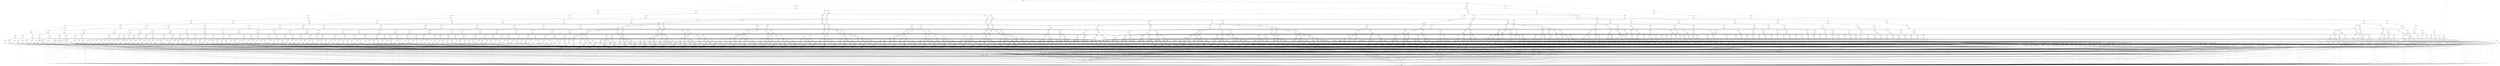 digraph BDD {
center = true;
{ rank = same; { node [style=invis]; "T" };
 { node [shape=box,fontsize=12]; "0"; }
  { node [shape=box,fontsize=12]; "1"; }
}
{ rank=same; { node [shape=plaintext,fontname="Times Italic",fontsize=12] "108" };"5693";}
{ rank=same; { node [shape=plaintext,fontname="Times Italic",fontsize=12] "102" };"5184";}
{ rank=same; { node [shape=plaintext,fontname="Times Italic",fontsize=12] "95" };"4673";"5183";"5692";}
{ rank=same; { node [shape=plaintext,fontname="Times Italic",fontsize=12] "89" };"4291";"5182";"5439";}
{ rank=same; { node [shape=plaintext,fontname="Times Italic",fontsize=12] "82" };"4036";"4290";"4672";"4927";"5181";"5438";"5691";}
{ rank=same; { node [shape=plaintext,fontname="Times Italic",fontsize=12] "76" };"3782";"4289";"4482";"4926";"5180";"5311";"5566";}
{ rank=same; { node [shape=plaintext,fontname="Times Italic",fontsize=12] "69" };"3655";"3781";"4035";"4162";"4288";"4481";"4671";"4799";"4925";"5053";"5179";"5310";"5437";"5565";"5690";}
{ rank=same; { node [shape=plaintext,fontname="Times Italic",fontsize=12] "63" };"3497";"3780";"3909";"4161";"4287";"4386";"4577";"4798";"4924";"5052";"5178";"5247";"5374";"5502";"5629";}
{ rank=same; { node [shape=plaintext,fontname="Times Italic",fontsize=12] "56" };"3434";"3496";"3654";"3717";"3779";"3908";"4034";"4098";"4160";"4224";"4286";"4385";"4480";"4576";"4670";"4735";"4797";"4861";"4923";"4989";"5051";"5115";"5177";"5246";"5309";"5373";"5436";"5501";"5564";"5628";"5689";}
{ rank=same; { node [shape=plaintext,fontname="Times Italic",fontsize=12] "50" };"3340";"3495";"3576";"3716";"3778";"3845";"3972";"4097";"4159";"4223";"4285";"4338";"4433";"4529";"4624";"4734";"4796";"4860";"4922";"4988";"5050";"5114";"5176";"5215";"5278";"5342";"5405";"5470";"5533";"5597";"5660";}
{ rank=same; { node [shape=plaintext,fontname="Times Italic",fontsize=12] "43" };"3309";"3339";"3433";"3464";"3494";"3575";"3653";"3685";"3715";"3747";"3777";"3844";"3907";"3971";"4033";"4066";"4096";"4128";"4158";"4192";"4222";"4254";"4284";"4337";"4384";"4432";"4479";"4528";"4575";"4623";"4669";"4703";"4733";"4765";"4795";"4829";"4859";"4891";"4921";"4957";"4987";"5019";"5049";"5083";"5113";"5145";"5175";"5214";"5245";"5277";"5308";"5341";"5372";"5404";"5435";"5469";"5500";"5532";"5563";"5596";"5627";"5659";"5688";}
{ rank=same; { node [shape=plaintext,fontname="Times Italic",fontsize=12] "37" };"3255";"3338";"3387";"3463";"3493";"3536";"3615";"3684";"3714";"3746";"3776";"3813";"3876";"3940";"4003";"4065";"4095";"4127";"4157";"4191";"4221";"4253";"4283";"4314";"4361";"4409";"4456";"4505";"4552";"4600";"4647";"4702";"4732";"4764";"4794";"4828";"4858";"4890";"4920";"4956";"4986";"5018";"5048";"5082";"5112";"5144";"5174";"5199";"5230";"5262";"5293";"5326";"5357";"5389";"5420";"5454";"5485";"5517";"5548";"5581";"5612";"5644";"5675";}
{ rank=same; { node [shape=plaintext,fontname="Times Italic",fontsize=12] "30" };"3240";"3254";"3308";"3323";"3337";"3386";"3432";"3448";"3462";"3478";"3492";"3535";"3574";"3614";"3652";"3669";"3683";"3699";"3713";"3731";"3745";"3761";"3775";"3812";"3843";"3875";"3906";"3939";"3970";"4002";"4032";"4050";"4064";"4080";"4094";"4112";"4126";"4142";"4156";"4176";"4190";"4206";"4220";"4238";"4252";"4268";"4282";"4313";"4336";"4360";"4383";"4408";"4431";"4455";"4478";"4504";"4527";"4551";"4574";"4599";"4622";"4646";"4668";"4687";"4701";"4717";"4731";"4749";"4763";"4779";"4793";"4813";"4827";"4843";"4857";"4875";"4889";"4905";"4919";"4941";"4955";"4971";"4985";"5003";"5017";"5033";"5047";"5067";"5081";"5097";"5111";"5129";"5143";"5159";"5173";"5198";"5213";"5229";"5244";"5261";"5276";"5292";"5307";"5325";"5340";"5356";"5371";"5388";"5403";"5419";"5434";"5453";"5468";"5484";"5499";"5516";"5531";"5547";"5562";"5580";"5595";"5611";"5626";"5643";"5658";"5674";"5687";}
{ rank=same; { node [shape=plaintext,fontname="Times Italic",fontsize=12] "24" };"3210";"3253";"3282";"3322";"3336";"3363";"3410";"3447";"3461";"3477";"3491";"3516";"3555";"3595";"3634";"3668";"3682";"3698";"3712";"3730";"3744";"3760";"3774";"3797";"3828";"3860";"3891";"3924";"3955";"3987";"4018";"4049";"4063";"4079";"4093";"4111";"4125";"4141";"4155";"4175";"4189";"4205";"4219";"4237";"4251";"4267";"4281";"4302";"4325";"4349";"4372";"4397";"4420";"4444";"4467";"4493";"4516";"4540";"4563";"4588";"4611";"4635";"4658";"4686";"4700";"4716";"4730";"4748";"4762";"4778";"4792";"4812";"4826";"4842";"4856";"4874";"4888";"4904";"4918";"4940";"4954";"4970";"4984";"5002";"5016";"5032";"5046";"5066";"5080";"5096";"5110";"5128";"5142";"5158";"5172";"5191";"5206";"5222";"5237";"5254";"5269";"5285";"5300";"5318";"5333";"5349";"5364";"5381";"5396";"5412";"5427";"5446";"5461";"5477";"5492";"5509";"5524";"5540";"5555";"5573";"5588";"5604";"5619";"5636";"5651";"5667";"5682";}
{ rank=same; { node [shape=plaintext,fontname="Times Italic",fontsize=12] "17" };"3203";"3209";"3239";"3246";"3252";"3281";"3307";"3315";"3321";"3329";"3335";"3362";"3385";"3409";"3431";"3440";"3446";"3454";"3460";"3470";"3476";"3484";"3490";"3515";"3534";"3554";"3573";"3594";"3613";"3633";"3651";"3661";"3667";"3675";"3681";"3691";"3697";"3705";"3711";"3723";"3729";"3737";"3743";"3753";"3759";"3767";"3773";"3796";"3811";"3827";"3842";"3859";"3874";"3890";"3905";"3923";"3938";"3954";"3969";"3986";"4001";"4017";"4031";"4042";"4048";"4056";"4062";"4072";"4078";"4086";"4092";"4104";"4110";"4118";"4124";"4134";"4140";"4148";"4154";"4168";"4174";"4182";"4188";"4198";"4204";"4212";"4218";"4230";"4236";"4244";"4250";"4260";"4266";"4274";"4280";"4301";"4312";"4324";"4335";"4348";"4359";"4371";"4382";"4396";"4407";"4419";"4430";"4443";"4454";"4466";"4477";"4492";"4503";"4515";"4526";"4539";"4550";"4562";"4573";"4587";"4598";"4610";"4621";"4634";"4645";"4657";"4667";"4679";"4685";"4693";"4699";"4709";"4715";"4723";"4729";"4741";"4747";"4755";"4761";"4771";"4777";"4785";"4791";"4805";"4811";"4819";"4825";"4835";"4841";"4849";"4855";"4867";"4873";"4881";"4887";"4897";"4903";"4911";"4917";"4933";"4939";"4947";"4953";"4963";"4969";"4977";"4983";"4995";"5001";"5009";"5015";"5025";"5031";"5039";"5045";"5059";"5065";"5073";"5079";"5089";"5095";"5103";"5109";"5121";"5127";"5135";"5141";"5151";"5157";"5165";"5171";"5190";"5197";"5205";"5212";"5221";"5228";"5236";"5243";"5253";"5260";"5268";"5275";"5284";"5291";"5299";"5306";"5317";"5324";"5332";"5339";"5348";"5355";"5363";"5370";"5380";"5387";"5395";"5402";"5411";"5418";"5426";"5433";"5445";"5452";"5460";"5467";"5476";"5483";"5491";"5498";"5508";"5515";"5523";"5530";"5539";"5546";"5554";"5561";"5572";"5579";"5587";"5594";"5603";"5610";"5618";"5625";"5635";"5642";"5650";"5657";"5666";"5673";"5681";"5686";}
{ rank=same; { node [shape=plaintext,fontname="Times Italic",fontsize=12] "11" };"3187";"3208";"3225";"3245";"3251";"3268";"3295";"3314";"3320";"3328";"3334";"3351";"3374";"3398";"3421";"3439";"3445";"3453";"3459";"3469";"3475";"3483";"3489";"3506";"3525";"3545";"3564";"3585";"3604";"3624";"3643";"3660";"3666";"3674";"3680";"3690";"3696";"3704";"3710";"3722";"3728";"3736";"3742";"3752";"3758";"3766";"3772";"3789";"3804";"3820";"3835";"3852";"3867";"3883";"3898";"3916";"3931";"3947";"3962";"3979";"3994";"4010";"4025";"4041";"4047";"4055";"4061";"4071";"4077";"4085";"4091";"4103";"4109";"4117";"4123";"4133";"4139";"4147";"4153";"4167";"4173";"4181";"4187";"4197";"4203";"4211";"4217";"4229";"4235";"4243";"4249";"4259";"4265";"4273";"4279";"4296";"4307";"4319";"4330";"4343";"4354";"4366";"4377";"4391";"4402";"4414";"4425";"4438";"4449";"4461";"4472";"4487";"4498";"4510";"4521";"4534";"4545";"4557";"4568";"4582";"4593";"4605";"4616";"4629";"4640";"4652";"4663";"4678";"4684";"4692";"4698";"4708";"4714";"4722";"4728";"4740";"4746";"4754";"4760";"4770";"4776";"4784";"4790";"4804";"4810";"4818";"4824";"4834";"4840";"4848";"4854";"4866";"4872";"4880";"4886";"4896";"4902";"4910";"4916";"4932";"4938";"4946";"4952";"4962";"4968";"4976";"4982";"4994";"5000";"5008";"5014";"5024";"5030";"5038";"5044";"5058";"5064";"5072";"5078";"5088";"5094";"5102";"5108";"5120";"5126";"5134";"5140";"5150";"5156";"5164";"5170";"5187";"5194";"5202";"5209";"5218";"5225";"5233";"5240";"5250";"5257";"5265";"5272";"5281";"5288";"5296";"5303";"5314";"5321";"5329";"5336";"5345";"5352";"5360";"5367";"5377";"5384";"5392";"5399";"5408";"5415";"5423";"5430";"5442";"5449";"5457";"5464";"5473";"5480";"5488";"5495";"5505";"5512";"5520";"5527";"5536";"5543";"5551";"5558";"5569";"5576";"5584";"5591";"5600";"5607";"5615";"5622";"5632";"5639";"5647";"5654";"5663";"5670";"5678";"5685";}
{ rank=same; { node [shape=plaintext,fontname="Times Italic",fontsize=12] "4" };"519";"3184";"3186";"3202";"3205";"3207";"3224";"3238";"3242";"3244";"3248";"3250";"3267";"3280";"3294";"3306";"3311";"3313";"3317";"3319";"3325";"3327";"3331";"3333";"3350";"3361";"3373";"3384";"3397";"3408";"3420";"3430";"3436";"3438";"3442";"3444";"3450";"3452";"3456";"3458";"3466";"3468";"3472";"3474";"3480";"3482";"3486";"3488";"3505";"3514";"3524";"3533";"3544";"3553";"3563";"3572";"3584";"3593";"3603";"3612";"3623";"3632";"3642";"3650";"3657";"3659";"3663";"3665";"3671";"3673";"3677";"3679";"3687";"3689";"3693";"3695";"3701";"3703";"3707";"3709";"3719";"3721";"3725";"3727";"3733";"3735";"3739";"3741";"3749";"3751";"3755";"3757";"3763";"3765";"3769";"3771";"3788";"3795";"3803";"3810";"3819";"3826";"3834";"3841";"3851";"3858";"3866";"3873";"3882";"3889";"3897";"3904";"3915";"3922";"3930";"3937";"3946";"3953";"3961";"3968";"3978";"3985";"3993";"4000";"4009";"4016";"4024";"4030";"4038";"4040";"4044";"4046";"4052";"4054";"4058";"4060";"4068";"4070";"4074";"4076";"4082";"4084";"4088";"4090";"4100";"4102";"4106";"4108";"4114";"4116";"4120";"4122";"4130";"4132";"4136";"4138";"4144";"4146";"4150";"4152";"4164";"4166";"4170";"4172";"4178";"4180";"4184";"4186";"4194";"4196";"4200";"4202";"4208";"4210";"4214";"4216";"4226";"4228";"4232";"4234";"4240";"4242";"4246";"4248";"4256";"4258";"4262";"4264";"4270";"4272";"4276";"4278";"4295";"4300";"4306";"4311";"4318";"4323";"4329";"4334";"4342";"4347";"4353";"4358";"4365";"4370";"4376";"4381";"4390";"4395";"4401";"4406";"4413";"4418";"4424";"4429";"4437";"4442";"4448";"4453";"4460";"4465";"4471";"4476";"4486";"4491";"4497";"4502";"4509";"4514";"4520";"4525";"4533";"4538";"4544";"4549";"4556";"4561";"4567";"4572";"4581";"4586";"4592";"4597";"4604";"4609";"4615";"4620";"4628";"4633";"4639";"4644";"4651";"4656";"4662";"4666";"4675";"4677";"4681";"4683";"4689";"4691";"4695";"4697";"4705";"4707";"4711";"4713";"4719";"4721";"4725";"4727";"4737";"4739";"4743";"4745";"4751";"4753";"4757";"4759";"4767";"4769";"4773";"4775";"4781";"4783";"4787";"4789";"4801";"4803";"4807";"4809";"4815";"4817";"4821";"4823";"4831";"4833";"4837";"4839";"4845";"4847";"4851";"4853";"4863";"4865";"4869";"4871";"4877";"4879";"4883";"4885";"4893";"4895";"4899";"4901";"4907";"4909";"4913";"4915";"4929";"4931";"4935";"4937";"4943";"4945";"4949";"4951";"4959";"4961";"4965";"4967";"4973";"4975";"4979";"4981";"4991";"4993";"4997";"4999";"5005";"5007";"5011";"5013";"5021";"5023";"5027";"5029";"5035";"5037";"5041";"5043";"5055";"5057";"5061";"5063";"5069";"5071";"5075";"5077";"5085";"5087";"5091";"5093";"5099";"5101";"5105";"5107";"5117";"5119";"5123";"5125";"5131";"5133";"5137";"5139";"5147";"5149";"5153";"5155";"5161";"5163";"5167";"5169";"5186";"5189";"5193";"5196";"5201";"5204";"5208";"5211";"5217";"5220";"5224";"5227";"5232";"5235";"5239";"5242";"5249";"5252";"5256";"5259";"5264";"5267";"5271";"5274";"5280";"5283";"5287";"5290";"5295";"5298";"5302";"5305";"5313";"5316";"5320";"5323";"5328";"5331";"5335";"5338";"5344";"5347";"5351";"5354";"5359";"5362";"5366";"5369";"5376";"5379";"5383";"5386";"5391";"5394";"5398";"5401";"5407";"5410";"5414";"5417";"5422";"5425";"5429";"5432";"5441";"5444";"5448";"5451";"5456";"5459";"5463";"5466";"5472";"5475";"5479";"5482";"5487";"5490";"5494";"5497";"5504";"5507";"5511";"5514";"5519";"5522";"5526";"5529";"5535";"5538";"5542";"5545";"5550";"5553";"5557";"5560";"5568";"5571";"5575";"5578";"5583";"5586";"5590";"5593";"5599";"5602";"5606";"5609";"5614";"5617";"5621";"5624";"5631";"5634";"5638";"5641";"5646";"5649";"5653";"5656";"5662";"5665";"5669";"5672";"5677";"5680";"5684";}
{ rank=same; { node [shape=plaintext,fontname="Times Italic",fontsize=12] "1" };"3176";"3185";"3195";"3204";"3206";"3217";"3232";"3241";"3243";"3247";"3249";"3261";"3274";"3288";"3301";"3310";"3312";"3316";"3318";"3324";"3326";"3330";"3332";"3345";"3356";"3368";"3379";"3392";"3403";"3415";"3426";"3435";"3437";"3441";"3443";"3449";"3451";"3455";"3457";"3465";"3467";"3471";"3473";"3479";"3481";"3485";"3487";"3501";"3510";"3520";"3529";"3540";"3549";"3559";"3568";"3580";"3589";"3599";"3608";"3619";"3628";"3638";"3647";"3656";"3658";"3662";"3664";"3670";"3672";"3676";"3678";"3686";"3688";"3692";"3694";"3700";"3702";"3706";"3708";"3718";"3720";"3724";"3726";"3732";"3734";"3738";"3740";"3748";"3750";"3754";"3756";"3762";"3764";"3768";"3770";"3785";"3792";"3800";"3807";"3816";"3823";"3831";"3838";"3848";"3855";"3863";"3870";"3879";"3886";"3894";"3901";"3912";"3919";"3927";"3934";"3943";"3950";"3958";"3965";"3975";"3982";"3990";"3997";"4006";"4013";"4021";"4028";"4037";"4039";"4043";"4045";"4051";"4053";"4057";"4059";"4067";"4069";"4073";"4075";"4081";"4083";"4087";"4089";"4099";"4101";"4105";"4107";"4113";"4115";"4119";"4121";"4129";"4131";"4135";"4137";"4143";"4145";"4149";"4151";"4163";"4165";"4169";"4171";"4177";"4179";"4183";"4185";"4193";"4195";"4199";"4201";"4207";"4209";"4213";"4215";"4225";"4227";"4231";"4233";"4239";"4241";"4245";"4247";"4255";"4257";"4261";"4263";"4269";"4271";"4275";"4277";"4293";"4298";"4304";"4309";"4316";"4321";"4327";"4332";"4340";"4345";"4351";"4356";"4363";"4368";"4374";"4379";"4388";"4393";"4399";"4404";"4411";"4416";"4422";"4427";"4435";"4440";"4446";"4451";"4458";"4463";"4469";"4474";"4484";"4489";"4495";"4500";"4507";"4512";"4518";"4523";"4531";"4536";"4542";"4547";"4554";"4559";"4565";"4570";"4579";"4584";"4590";"4595";"4602";"4607";"4613";"4618";"4626";"4631";"4637";"4642";"4649";"4654";"4660";"4665";"4674";"4676";"4680";"4682";"4688";"4690";"4694";"4696";"4704";"4706";"4710";"4712";"4718";"4720";"4724";"4726";"4736";"4738";"4742";"4744";"4750";"4752";"4756";"4758";"4766";"4768";"4772";"4774";"4780";"4782";"4786";"4788";"4800";"4802";"4806";"4808";"4814";"4816";"4820";"4822";"4830";"4832";"4836";"4838";"4844";"4846";"4850";"4852";"4862";"4864";"4868";"4870";"4876";"4878";"4882";"4884";"4892";"4894";"4898";"4900";"4906";"4908";"4912";"4914";"4928";"4930";"4934";"4936";"4942";"4944";"4948";"4950";"4958";"4960";"4964";"4966";"4972";"4974";"4978";"4980";"4990";"4992";"4996";"4998";"5004";"5006";"5010";"5012";"5020";"5022";"5026";"5028";"5034";"5036";"5040";"5042";"5054";"5056";"5060";"5062";"5068";"5070";"5074";"5076";"5084";"5086";"5090";"5092";"5098";"5100";"5104";"5106";"5116";"5118";"5122";"5124";"5130";"5132";"5136";"5138";"5146";"5148";"5152";"5154";"5160";"5162";"5166";"5168";"5185";"5188";"5192";"5195";"5200";"5203";"5207";"5210";"5216";"5219";"5223";"5226";"5231";"5234";"5238";"5241";"5248";"5251";"5255";"5258";"5263";"5266";"5270";"5273";"5279";"5282";"5286";"5289";"5294";"5297";"5301";"5304";"5312";"5315";"5319";"5322";"5327";"5330";"5334";"5337";"5343";"5346";"5350";"5353";"5358";"5361";"5365";"5368";"5375";"5378";"5382";"5385";"5390";"5393";"5397";"5400";"5406";"5409";"5413";"5416";"5421";"5424";"5428";"5431";"5440";"5443";"5447";"5450";"5455";"5458";"5462";"5465";"5471";"5474";"5478";"5481";"5486";"5489";"5493";"5496";"5503";"5506";"5510";"5513";"5518";"5521";"5525";"5528";"5534";"5537";"5541";"5544";"5549";"5552";"5556";"5559";"5567";"5570";"5574";"5577";"5582";"5585";"5589";"5592";"5598";"5601";"5605";"5608";"5613";"5616";"5620";"5623";"5630";"5633";"5637";"5640";"5645";"5648";"5652";"5655";"5661";"5664";"5668";"5671";"5676";"5679";"5683";}
{ rank=same; { node [shape=plaintext,fontname="Times Italic",fontsize=12] "112" };"92";"3175";"3183";"3194";"3201";"3216";"3223";"3231";"3237";"3260";"3266";"3273";"3279";"3287";"3293";"3300";"3305";"3344";"3349";"3355";"3360";"3367";"3372";"3378";"3383";"3391";"3396";"3402";"3407";"3414";"3419";"3425";"3429";"3500";"3504";"3509";"3513";"3519";"3523";"3528";"3532";"3539";"3543";"3548";"3552";"3558";"3562";"3567";"3571";"3579";"3583";"3588";"3592";"3598";"3602";"3607";"3611";"3618";"3622";"3627";"3631";"3637";"3641";"3646";"3649";"3784";"3787";"3791";"3794";"3799";"3802";"3806";"3809";"3815";"3818";"3822";"3825";"3830";"3833";"3837";"3840";"3847";"3850";"3854";"3857";"3862";"3865";"3869";"3872";"3878";"3881";"3885";"3888";"3893";"3896";"3900";"3903";"3911";"3914";"3918";"3921";"3926";"3929";"3933";"3936";"3942";"3945";"3949";"3952";"3957";"3960";"3964";"3967";"3974";"3977";"3981";"3984";"3989";"3992";"3996";"3999";"4005";"4008";"4012";"4015";"4020";"4023";"4027";"4029";"4292";"4294";"4297";"4299";"4303";"4305";"4308";"4310";"4315";"4317";"4320";"4322";"4326";"4328";"4331";"4333";"4339";"4341";"4344";"4346";"4350";"4352";"4355";"4357";"4362";"4364";"4367";"4369";"4373";"4375";"4378";"4380";"4387";"4389";"4392";"4394";"4398";"4400";"4403";"4405";"4410";"4412";"4415";"4417";"4421";"4423";"4426";"4428";"4434";"4436";"4439";"4441";"4445";"4447";"4450";"4452";"4457";"4459";"4462";"4464";"4468";"4470";"4473";"4475";"4483";"4485";"4488";"4490";"4494";"4496";"4499";"4501";"4506";"4508";"4511";"4513";"4517";"4519";"4522";"4524";"4530";"4532";"4535";"4537";"4541";"4543";"4546";"4548";"4553";"4555";"4558";"4560";"4564";"4566";"4569";"4571";"4578";"4580";"4583";"4585";"4589";"4591";"4594";"4596";"4601";"4603";"4606";"4608";"4612";"4614";"4617";"4619";"4625";"4627";"4630";"4632";"4636";"4638";"4641";"4643";"4648";"4650";"4653";"4655";"4659";"4661";"4664";}
{ rank=same; { node [shape=plaintext,fontname="Times Italic",fontsize=12] "99" };"133";"3174";"3182";"3193";"3200";"3215";"3222";"3230";"3236";"3259";"3265";"3272";"3278";"3286";"3292";"3299";"3304";"3343";"3348";"3354";"3359";"3366";"3371";"3377";"3382";"3390";"3395";"3401";"3406";"3413";"3418";"3424";"3428";"3499";"3503";"3508";"3512";"3518";"3522";"3527";"3531";"3538";"3542";"3547";"3551";"3557";"3561";"3566";"3570";"3578";"3582";"3587";"3591";"3597";"3601";"3606";"3610";"3617";"3621";"3626";"3630";"3636";"3640";"3645";"3648";"3783";"3786";"3790";"3793";"3798";"3801";"3805";"3808";"3814";"3817";"3821";"3824";"3829";"3832";"3836";"3839";"3846";"3849";"3853";"3856";"3861";"3864";"3868";"3871";"3877";"3880";"3884";"3887";"3892";"3895";"3899";"3902";"3910";"3913";"3917";"3920";"3925";"3928";"3932";"3935";"3941";"3944";"3948";"3951";"3956";"3959";"3963";"3966";"3973";"3976";"3980";"3983";"3988";"3991";"3995";"3998";"4004";"4007";"4011";"4014";"4019";"4022";"4026";}
{ rank=same; { node [shape=plaintext,fontname="Times Italic",fontsize=12] "86" };"182";"3173";"3181";"3192";"3199";"3214";"3221";"3229";"3235";"3258";"3264";"3271";"3277";"3285";"3291";"3298";"3303";"3342";"3347";"3353";"3358";"3365";"3370";"3376";"3381";"3389";"3394";"3400";"3405";"3412";"3417";"3423";"3427";"3498";"3502";"3507";"3511";"3517";"3521";"3526";"3530";"3537";"3541";"3546";"3550";"3556";"3560";"3565";"3569";"3577";"3581";"3586";"3590";"3596";"3600";"3605";"3609";"3616";"3620";"3625";"3629";"3635";"3639";"3644";}
{ rank=same; { node [shape=plaintext,fontname="Times Italic",fontsize=12] "73" };"233";"3172";"3180";"3191";"3198";"3213";"3220";"3228";"3234";"3257";"3263";"3270";"3276";"3284";"3290";"3297";"3302";"3341";"3346";"3352";"3357";"3364";"3369";"3375";"3380";"3388";"3393";"3399";"3404";"3411";"3416";"3422";}
{ rank=same; { node [shape=plaintext,fontname="Times Italic",fontsize=12] "60" };"286";"3171";"3179";"3190";"3197";"3212";"3219";"3227";"3233";"3256";"3262";"3269";"3275";"3283";"3289";"3296";}
{ rank=same; { node [shape=plaintext,fontname="Times Italic",fontsize=12] "47" };"341";"3170";"3178";"3189";"3196";"3211";"3218";"3226";}
{ rank=same; { node [shape=plaintext,fontname="Times Italic",fontsize=12] "34" };"398";"3169";"3177";"3188";}
{ rank=same; { node [shape=plaintext,fontname="Times Italic",fontsize=12] "21" };"457";"3168";}
{ rank=same; { node [shape=plaintext,fontname="Times Italic",fontsize=12] "8" };"518";}
edge [style = invis]; {"108" -> "102" -> "95" -> "89" -> "82" -> "76" -> "69" -> "63" -> "56" -> "50" -> "43" -> "37" -> "30" -> "24" -> "17" -> "11" -> "4" -> "1" -> "112" -> "99" -> "86" -> "73" -> "60" -> "47" -> "34" -> "21" -> "8" -> "T"; }
"92" -> "0" [style=solid,arrowsize=".75"];
"92" -> "1" [style=dashed,arrowsize=".75"];
"133" -> "0" [style=solid,arrowsize=".75"];
"133" -> "1" [style=dashed,arrowsize=".75"];
"182" -> "0" [style=solid,arrowsize=".75"];
"182" -> "1" [style=dashed,arrowsize=".75"];
"233" -> "0" [style=solid,arrowsize=".75"];
"233" -> "1" [style=dashed,arrowsize=".75"];
"286" -> "0" [style=solid,arrowsize=".75"];
"286" -> "1" [style=dashed,arrowsize=".75"];
"341" -> "0" [style=solid,arrowsize=".75"];
"341" -> "1" [style=dashed,arrowsize=".75"];
"398" -> "0" [style=solid,arrowsize=".75"];
"398" -> "1" [style=dashed,arrowsize=".75"];
"457" -> "0" [style=solid,arrowsize=".75"];
"457" -> "1" [style=dashed,arrowsize=".75"];
"518" -> "0" [style=solid,arrowsize=".75"];
"518" -> "1" [style=dashed,arrowsize=".75"];
"519" -> "518" [style=solid,arrowsize=".75"];
"519" -> "0" [style=dashed,arrowsize=".75"];
"3168" -> "518" [style=solid,arrowsize=".75"];
"3168" -> "1" [style=dashed,arrowsize=".75"];
"3169" -> "3168" [style=solid,arrowsize=".75"];
"3169" -> "1" [style=dashed,arrowsize=".75"];
"3170" -> "3169" [style=solid,arrowsize=".75"];
"3170" -> "1" [style=dashed,arrowsize=".75"];
"3171" -> "3170" [style=solid,arrowsize=".75"];
"3171" -> "1" [style=dashed,arrowsize=".75"];
"3172" -> "3171" [style=solid,arrowsize=".75"];
"3172" -> "1" [style=dashed,arrowsize=".75"];
"3173" -> "3172" [style=solid,arrowsize=".75"];
"3173" -> "1" [style=dashed,arrowsize=".75"];
"3174" -> "3173" [style=solid,arrowsize=".75"];
"3174" -> "1" [style=dashed,arrowsize=".75"];
"3175" -> "3174" [style=solid,arrowsize=".75"];
"3175" -> "1" [style=dashed,arrowsize=".75"];
"3176" -> "3175" [style=solid,arrowsize=".75"];
"3176" -> "518" [style=dashed,arrowsize=".75"];
"3177" -> "457" [style=solid,arrowsize=".75"];
"3177" -> "1" [style=dashed,arrowsize=".75"];
"3178" -> "3177" [style=solid,arrowsize=".75"];
"3178" -> "1" [style=dashed,arrowsize=".75"];
"3179" -> "3178" [style=solid,arrowsize=".75"];
"3179" -> "1" [style=dashed,arrowsize=".75"];
"3180" -> "3179" [style=solid,arrowsize=".75"];
"3180" -> "1" [style=dashed,arrowsize=".75"];
"3181" -> "3180" [style=solid,arrowsize=".75"];
"3181" -> "1" [style=dashed,arrowsize=".75"];
"3182" -> "3181" [style=solid,arrowsize=".75"];
"3182" -> "1" [style=dashed,arrowsize=".75"];
"3183" -> "3182" [style=solid,arrowsize=".75"];
"3183" -> "1" [style=dashed,arrowsize=".75"];
"3184" -> "3176" [style=solid,arrowsize=".75"];
"3184" -> "3183" [style=dashed,arrowsize=".75"];
"3185" -> "457" [style=solid,arrowsize=".75"];
"3185" -> "3168" [style=dashed,arrowsize=".75"];
"3186" -> "3185" [style=solid,arrowsize=".75"];
"3186" -> "457" [style=dashed,arrowsize=".75"];
"3187" -> "3184" [style=solid,arrowsize=".75"];
"3187" -> "3186" [style=dashed,arrowsize=".75"];
"3188" -> "518" [style=solid,arrowsize=".75"];
"3188" -> "1" [style=dashed,arrowsize=".75"];
"3189" -> "3188" [style=solid,arrowsize=".75"];
"3189" -> "1" [style=dashed,arrowsize=".75"];
"3190" -> "3189" [style=solid,arrowsize=".75"];
"3190" -> "1" [style=dashed,arrowsize=".75"];
"3191" -> "3190" [style=solid,arrowsize=".75"];
"3191" -> "1" [style=dashed,arrowsize=".75"];
"3192" -> "3191" [style=solid,arrowsize=".75"];
"3192" -> "1" [style=dashed,arrowsize=".75"];
"3193" -> "3192" [style=solid,arrowsize=".75"];
"3193" -> "1" [style=dashed,arrowsize=".75"];
"3194" -> "3193" [style=solid,arrowsize=".75"];
"3194" -> "1" [style=dashed,arrowsize=".75"];
"3195" -> "3194" [style=solid,arrowsize=".75"];
"3195" -> "518" [style=dashed,arrowsize=".75"];
"3196" -> "398" [style=solid,arrowsize=".75"];
"3196" -> "1" [style=dashed,arrowsize=".75"];
"3197" -> "3196" [style=solid,arrowsize=".75"];
"3197" -> "1" [style=dashed,arrowsize=".75"];
"3198" -> "3197" [style=solid,arrowsize=".75"];
"3198" -> "1" [style=dashed,arrowsize=".75"];
"3199" -> "3198" [style=solid,arrowsize=".75"];
"3199" -> "1" [style=dashed,arrowsize=".75"];
"3200" -> "3199" [style=solid,arrowsize=".75"];
"3200" -> "1" [style=dashed,arrowsize=".75"];
"3201" -> "3200" [style=solid,arrowsize=".75"];
"3201" -> "1" [style=dashed,arrowsize=".75"];
"3202" -> "3195" [style=solid,arrowsize=".75"];
"3202" -> "3201" [style=dashed,arrowsize=".75"];
"3203" -> "3187" [style=solid,arrowsize=".75"];
"3203" -> "3202" [style=dashed,arrowsize=".75"];
"3204" -> "398" [style=solid,arrowsize=".75"];
"3204" -> "3188" [style=dashed,arrowsize=".75"];
"3205" -> "3204" [style=solid,arrowsize=".75"];
"3205" -> "398" [style=dashed,arrowsize=".75"];
"3206" -> "3177" [style=solid,arrowsize=".75"];
"3206" -> "3169" [style=dashed,arrowsize=".75"];
"3207" -> "3206" [style=solid,arrowsize=".75"];
"3207" -> "3177" [style=dashed,arrowsize=".75"];
"3208" -> "3205" [style=solid,arrowsize=".75"];
"3208" -> "3207" [style=dashed,arrowsize=".75"];
"3209" -> "3208" [style=solid,arrowsize=".75"];
"3209" -> "3205" [style=dashed,arrowsize=".75"];
"3210" -> "3203" [style=solid,arrowsize=".75"];
"3210" -> "3209" [style=dashed,arrowsize=".75"];
"3211" -> "3168" [style=solid,arrowsize=".75"];
"3211" -> "1" [style=dashed,arrowsize=".75"];
"3212" -> "3211" [style=solid,arrowsize=".75"];
"3212" -> "1" [style=dashed,arrowsize=".75"];
"3213" -> "3212" [style=solid,arrowsize=".75"];
"3213" -> "1" [style=dashed,arrowsize=".75"];
"3214" -> "3213" [style=solid,arrowsize=".75"];
"3214" -> "1" [style=dashed,arrowsize=".75"];
"3215" -> "3214" [style=solid,arrowsize=".75"];
"3215" -> "1" [style=dashed,arrowsize=".75"];
"3216" -> "3215" [style=solid,arrowsize=".75"];
"3216" -> "1" [style=dashed,arrowsize=".75"];
"3217" -> "3216" [style=solid,arrowsize=".75"];
"3217" -> "518" [style=dashed,arrowsize=".75"];
"3218" -> "457" [style=solid,arrowsize=".75"];
"3218" -> "1" [style=dashed,arrowsize=".75"];
"3219" -> "3218" [style=solid,arrowsize=".75"];
"3219" -> "1" [style=dashed,arrowsize=".75"];
"3220" -> "3219" [style=solid,arrowsize=".75"];
"3220" -> "1" [style=dashed,arrowsize=".75"];
"3221" -> "3220" [style=solid,arrowsize=".75"];
"3221" -> "1" [style=dashed,arrowsize=".75"];
"3222" -> "3221" [style=solid,arrowsize=".75"];
"3222" -> "1" [style=dashed,arrowsize=".75"];
"3223" -> "3222" [style=solid,arrowsize=".75"];
"3223" -> "1" [style=dashed,arrowsize=".75"];
"3224" -> "3217" [style=solid,arrowsize=".75"];
"3224" -> "3223" [style=dashed,arrowsize=".75"];
"3225" -> "3224" [style=solid,arrowsize=".75"];
"3225" -> "3186" [style=dashed,arrowsize=".75"];
"3226" -> "518" [style=solid,arrowsize=".75"];
"3226" -> "1" [style=dashed,arrowsize=".75"];
"3227" -> "3226" [style=solid,arrowsize=".75"];
"3227" -> "1" [style=dashed,arrowsize=".75"];
"3228" -> "3227" [style=solid,arrowsize=".75"];
"3228" -> "1" [style=dashed,arrowsize=".75"];
"3229" -> "3228" [style=solid,arrowsize=".75"];
"3229" -> "1" [style=dashed,arrowsize=".75"];
"3230" -> "3229" [style=solid,arrowsize=".75"];
"3230" -> "1" [style=dashed,arrowsize=".75"];
"3231" -> "3230" [style=solid,arrowsize=".75"];
"3231" -> "1" [style=dashed,arrowsize=".75"];
"3232" -> "3231" [style=solid,arrowsize=".75"];
"3232" -> "518" [style=dashed,arrowsize=".75"];
"3233" -> "341" [style=solid,arrowsize=".75"];
"3233" -> "1" [style=dashed,arrowsize=".75"];
"3234" -> "3233" [style=solid,arrowsize=".75"];
"3234" -> "1" [style=dashed,arrowsize=".75"];
"3235" -> "3234" [style=solid,arrowsize=".75"];
"3235" -> "1" [style=dashed,arrowsize=".75"];
"3236" -> "3235" [style=solid,arrowsize=".75"];
"3236" -> "1" [style=dashed,arrowsize=".75"];
"3237" -> "3236" [style=solid,arrowsize=".75"];
"3237" -> "1" [style=dashed,arrowsize=".75"];
"3238" -> "3232" [style=solid,arrowsize=".75"];
"3238" -> "3237" [style=dashed,arrowsize=".75"];
"3239" -> "3225" [style=solid,arrowsize=".75"];
"3239" -> "3238" [style=dashed,arrowsize=".75"];
"3240" -> "3210" [style=solid,arrowsize=".75"];
"3240" -> "3239" [style=dashed,arrowsize=".75"];
"3241" -> "341" [style=solid,arrowsize=".75"];
"3241" -> "3226" [style=dashed,arrowsize=".75"];
"3242" -> "3241" [style=solid,arrowsize=".75"];
"3242" -> "341" [style=dashed,arrowsize=".75"];
"3243" -> "3218" [style=solid,arrowsize=".75"];
"3243" -> "3211" [style=dashed,arrowsize=".75"];
"3244" -> "3243" [style=solid,arrowsize=".75"];
"3244" -> "3218" [style=dashed,arrowsize=".75"];
"3245" -> "3242" [style=solid,arrowsize=".75"];
"3245" -> "3244" [style=dashed,arrowsize=".75"];
"3246" -> "3245" [style=solid,arrowsize=".75"];
"3246" -> "3242" [style=dashed,arrowsize=".75"];
"3247" -> "3196" [style=solid,arrowsize=".75"];
"3247" -> "3189" [style=dashed,arrowsize=".75"];
"3248" -> "3247" [style=solid,arrowsize=".75"];
"3248" -> "3196" [style=dashed,arrowsize=".75"];
"3249" -> "3178" [style=solid,arrowsize=".75"];
"3249" -> "3170" [style=dashed,arrowsize=".75"];
"3250" -> "3249" [style=solid,arrowsize=".75"];
"3250" -> "3178" [style=dashed,arrowsize=".75"];
"3251" -> "3248" [style=solid,arrowsize=".75"];
"3251" -> "3250" [style=dashed,arrowsize=".75"];
"3252" -> "3251" [style=solid,arrowsize=".75"];
"3252" -> "3248" [style=dashed,arrowsize=".75"];
"3253" -> "3246" [style=solid,arrowsize=".75"];
"3253" -> "3252" [style=dashed,arrowsize=".75"];
"3254" -> "3253" [style=solid,arrowsize=".75"];
"3254" -> "3246" [style=dashed,arrowsize=".75"];
"3255" -> "3240" [style=solid,arrowsize=".75"];
"3255" -> "3254" [style=dashed,arrowsize=".75"];
"3256" -> "3169" [style=solid,arrowsize=".75"];
"3256" -> "1" [style=dashed,arrowsize=".75"];
"3257" -> "3256" [style=solid,arrowsize=".75"];
"3257" -> "1" [style=dashed,arrowsize=".75"];
"3258" -> "3257" [style=solid,arrowsize=".75"];
"3258" -> "1" [style=dashed,arrowsize=".75"];
"3259" -> "3258" [style=solid,arrowsize=".75"];
"3259" -> "1" [style=dashed,arrowsize=".75"];
"3260" -> "3259" [style=solid,arrowsize=".75"];
"3260" -> "1" [style=dashed,arrowsize=".75"];
"3261" -> "3260" [style=solid,arrowsize=".75"];
"3261" -> "518" [style=dashed,arrowsize=".75"];
"3262" -> "3177" [style=solid,arrowsize=".75"];
"3262" -> "1" [style=dashed,arrowsize=".75"];
"3263" -> "3262" [style=solid,arrowsize=".75"];
"3263" -> "1" [style=dashed,arrowsize=".75"];
"3264" -> "3263" [style=solid,arrowsize=".75"];
"3264" -> "1" [style=dashed,arrowsize=".75"];
"3265" -> "3264" [style=solid,arrowsize=".75"];
"3265" -> "1" [style=dashed,arrowsize=".75"];
"3266" -> "3265" [style=solid,arrowsize=".75"];
"3266" -> "1" [style=dashed,arrowsize=".75"];
"3267" -> "3261" [style=solid,arrowsize=".75"];
"3267" -> "3266" [style=dashed,arrowsize=".75"];
"3268" -> "3267" [style=solid,arrowsize=".75"];
"3268" -> "3186" [style=dashed,arrowsize=".75"];
"3269" -> "3188" [style=solid,arrowsize=".75"];
"3269" -> "1" [style=dashed,arrowsize=".75"];
"3270" -> "3269" [style=solid,arrowsize=".75"];
"3270" -> "1" [style=dashed,arrowsize=".75"];
"3271" -> "3270" [style=solid,arrowsize=".75"];
"3271" -> "1" [style=dashed,arrowsize=".75"];
"3272" -> "3271" [style=solid,arrowsize=".75"];
"3272" -> "1" [style=dashed,arrowsize=".75"];
"3273" -> "3272" [style=solid,arrowsize=".75"];
"3273" -> "1" [style=dashed,arrowsize=".75"];
"3274" -> "3273" [style=solid,arrowsize=".75"];
"3274" -> "518" [style=dashed,arrowsize=".75"];
"3275" -> "398" [style=solid,arrowsize=".75"];
"3275" -> "1" [style=dashed,arrowsize=".75"];
"3276" -> "3275" [style=solid,arrowsize=".75"];
"3276" -> "1" [style=dashed,arrowsize=".75"];
"3277" -> "3276" [style=solid,arrowsize=".75"];
"3277" -> "1" [style=dashed,arrowsize=".75"];
"3278" -> "3277" [style=solid,arrowsize=".75"];
"3278" -> "1" [style=dashed,arrowsize=".75"];
"3279" -> "3278" [style=solid,arrowsize=".75"];
"3279" -> "1" [style=dashed,arrowsize=".75"];
"3280" -> "3274" [style=solid,arrowsize=".75"];
"3280" -> "3279" [style=dashed,arrowsize=".75"];
"3281" -> "3268" [style=solid,arrowsize=".75"];
"3281" -> "3280" [style=dashed,arrowsize=".75"];
"3282" -> "3281" [style=solid,arrowsize=".75"];
"3282" -> "3209" [style=dashed,arrowsize=".75"];
"3283" -> "3168" [style=solid,arrowsize=".75"];
"3283" -> "1" [style=dashed,arrowsize=".75"];
"3284" -> "3283" [style=solid,arrowsize=".75"];
"3284" -> "1" [style=dashed,arrowsize=".75"];
"3285" -> "3284" [style=solid,arrowsize=".75"];
"3285" -> "1" [style=dashed,arrowsize=".75"];
"3286" -> "3285" [style=solid,arrowsize=".75"];
"3286" -> "1" [style=dashed,arrowsize=".75"];
"3287" -> "3286" [style=solid,arrowsize=".75"];
"3287" -> "1" [style=dashed,arrowsize=".75"];
"3288" -> "3287" [style=solid,arrowsize=".75"];
"3288" -> "518" [style=dashed,arrowsize=".75"];
"3289" -> "457" [style=solid,arrowsize=".75"];
"3289" -> "1" [style=dashed,arrowsize=".75"];
"3290" -> "3289" [style=solid,arrowsize=".75"];
"3290" -> "1" [style=dashed,arrowsize=".75"];
"3291" -> "3290" [style=solid,arrowsize=".75"];
"3291" -> "1" [style=dashed,arrowsize=".75"];
"3292" -> "3291" [style=solid,arrowsize=".75"];
"3292" -> "1" [style=dashed,arrowsize=".75"];
"3293" -> "3292" [style=solid,arrowsize=".75"];
"3293" -> "1" [style=dashed,arrowsize=".75"];
"3294" -> "3288" [style=solid,arrowsize=".75"];
"3294" -> "3293" [style=dashed,arrowsize=".75"];
"3295" -> "3294" [style=solid,arrowsize=".75"];
"3295" -> "3186" [style=dashed,arrowsize=".75"];
"3296" -> "518" [style=solid,arrowsize=".75"];
"3296" -> "1" [style=dashed,arrowsize=".75"];
"3297" -> "3296" [style=solid,arrowsize=".75"];
"3297" -> "1" [style=dashed,arrowsize=".75"];
"3298" -> "3297" [style=solid,arrowsize=".75"];
"3298" -> "1" [style=dashed,arrowsize=".75"];
"3299" -> "3298" [style=solid,arrowsize=".75"];
"3299" -> "1" [style=dashed,arrowsize=".75"];
"3300" -> "3299" [style=solid,arrowsize=".75"];
"3300" -> "1" [style=dashed,arrowsize=".75"];
"3301" -> "3300" [style=solid,arrowsize=".75"];
"3301" -> "518" [style=dashed,arrowsize=".75"];
"3302" -> "286" [style=solid,arrowsize=".75"];
"3302" -> "1" [style=dashed,arrowsize=".75"];
"3303" -> "3302" [style=solid,arrowsize=".75"];
"3303" -> "1" [style=dashed,arrowsize=".75"];
"3304" -> "3303" [style=solid,arrowsize=".75"];
"3304" -> "1" [style=dashed,arrowsize=".75"];
"3305" -> "3304" [style=solid,arrowsize=".75"];
"3305" -> "1" [style=dashed,arrowsize=".75"];
"3306" -> "3301" [style=solid,arrowsize=".75"];
"3306" -> "3305" [style=dashed,arrowsize=".75"];
"3307" -> "3295" [style=solid,arrowsize=".75"];
"3307" -> "3306" [style=dashed,arrowsize=".75"];
"3308" -> "3282" [style=solid,arrowsize=".75"];
"3308" -> "3307" [style=dashed,arrowsize=".75"];
"3309" -> "3255" [style=solid,arrowsize=".75"];
"3309" -> "3308" [style=dashed,arrowsize=".75"];
"3310" -> "286" [style=solid,arrowsize=".75"];
"3310" -> "3296" [style=dashed,arrowsize=".75"];
"3311" -> "3310" [style=solid,arrowsize=".75"];
"3311" -> "286" [style=dashed,arrowsize=".75"];
"3312" -> "3289" [style=solid,arrowsize=".75"];
"3312" -> "3283" [style=dashed,arrowsize=".75"];
"3313" -> "3312" [style=solid,arrowsize=".75"];
"3313" -> "3289" [style=dashed,arrowsize=".75"];
"3314" -> "3311" [style=solid,arrowsize=".75"];
"3314" -> "3313" [style=dashed,arrowsize=".75"];
"3315" -> "3314" [style=solid,arrowsize=".75"];
"3315" -> "3311" [style=dashed,arrowsize=".75"];
"3316" -> "3275" [style=solid,arrowsize=".75"];
"3316" -> "3269" [style=dashed,arrowsize=".75"];
"3317" -> "3316" [style=solid,arrowsize=".75"];
"3317" -> "3275" [style=dashed,arrowsize=".75"];
"3318" -> "3262" [style=solid,arrowsize=".75"];
"3318" -> "3256" [style=dashed,arrowsize=".75"];
"3319" -> "3318" [style=solid,arrowsize=".75"];
"3319" -> "3262" [style=dashed,arrowsize=".75"];
"3320" -> "3317" [style=solid,arrowsize=".75"];
"3320" -> "3319" [style=dashed,arrowsize=".75"];
"3321" -> "3320" [style=solid,arrowsize=".75"];
"3321" -> "3317" [style=dashed,arrowsize=".75"];
"3322" -> "3315" [style=solid,arrowsize=".75"];
"3322" -> "3321" [style=dashed,arrowsize=".75"];
"3323" -> "3322" [style=solid,arrowsize=".75"];
"3323" -> "3315" [style=dashed,arrowsize=".75"];
"3324" -> "3233" [style=solid,arrowsize=".75"];
"3324" -> "3227" [style=dashed,arrowsize=".75"];
"3325" -> "3324" [style=solid,arrowsize=".75"];
"3325" -> "3233" [style=dashed,arrowsize=".75"];
"3326" -> "3219" [style=solid,arrowsize=".75"];
"3326" -> "3212" [style=dashed,arrowsize=".75"];
"3327" -> "3326" [style=solid,arrowsize=".75"];
"3327" -> "3219" [style=dashed,arrowsize=".75"];
"3328" -> "3325" [style=solid,arrowsize=".75"];
"3328" -> "3327" [style=dashed,arrowsize=".75"];
"3329" -> "3328" [style=solid,arrowsize=".75"];
"3329" -> "3325" [style=dashed,arrowsize=".75"];
"3330" -> "3197" [style=solid,arrowsize=".75"];
"3330" -> "3190" [style=dashed,arrowsize=".75"];
"3331" -> "3330" [style=solid,arrowsize=".75"];
"3331" -> "3197" [style=dashed,arrowsize=".75"];
"3332" -> "3179" [style=solid,arrowsize=".75"];
"3332" -> "3171" [style=dashed,arrowsize=".75"];
"3333" -> "3332" [style=solid,arrowsize=".75"];
"3333" -> "3179" [style=dashed,arrowsize=".75"];
"3334" -> "3331" [style=solid,arrowsize=".75"];
"3334" -> "3333" [style=dashed,arrowsize=".75"];
"3335" -> "3334" [style=solid,arrowsize=".75"];
"3335" -> "3331" [style=dashed,arrowsize=".75"];
"3336" -> "3329" [style=solid,arrowsize=".75"];
"3336" -> "3335" [style=dashed,arrowsize=".75"];
"3337" -> "3336" [style=solid,arrowsize=".75"];
"3337" -> "3329" [style=dashed,arrowsize=".75"];
"3338" -> "3323" [style=solid,arrowsize=".75"];
"3338" -> "3337" [style=dashed,arrowsize=".75"];
"3339" -> "3338" [style=solid,arrowsize=".75"];
"3339" -> "3323" [style=dashed,arrowsize=".75"];
"3340" -> "3309" [style=solid,arrowsize=".75"];
"3340" -> "3339" [style=dashed,arrowsize=".75"];
"3341" -> "3170" [style=solid,arrowsize=".75"];
"3341" -> "1" [style=dashed,arrowsize=".75"];
"3342" -> "3341" [style=solid,arrowsize=".75"];
"3342" -> "1" [style=dashed,arrowsize=".75"];
"3343" -> "3342" [style=solid,arrowsize=".75"];
"3343" -> "1" [style=dashed,arrowsize=".75"];
"3344" -> "3343" [style=solid,arrowsize=".75"];
"3344" -> "1" [style=dashed,arrowsize=".75"];
"3345" -> "3344" [style=solid,arrowsize=".75"];
"3345" -> "518" [style=dashed,arrowsize=".75"];
"3346" -> "3178" [style=solid,arrowsize=".75"];
"3346" -> "1" [style=dashed,arrowsize=".75"];
"3347" -> "3346" [style=solid,arrowsize=".75"];
"3347" -> "1" [style=dashed,arrowsize=".75"];
"3348" -> "3347" [style=solid,arrowsize=".75"];
"3348" -> "1" [style=dashed,arrowsize=".75"];
"3349" -> "3348" [style=solid,arrowsize=".75"];
"3349" -> "1" [style=dashed,arrowsize=".75"];
"3350" -> "3345" [style=solid,arrowsize=".75"];
"3350" -> "3349" [style=dashed,arrowsize=".75"];
"3351" -> "3350" [style=solid,arrowsize=".75"];
"3351" -> "3186" [style=dashed,arrowsize=".75"];
"3352" -> "3189" [style=solid,arrowsize=".75"];
"3352" -> "1" [style=dashed,arrowsize=".75"];
"3353" -> "3352" [style=solid,arrowsize=".75"];
"3353" -> "1" [style=dashed,arrowsize=".75"];
"3354" -> "3353" [style=solid,arrowsize=".75"];
"3354" -> "1" [style=dashed,arrowsize=".75"];
"3355" -> "3354" [style=solid,arrowsize=".75"];
"3355" -> "1" [style=dashed,arrowsize=".75"];
"3356" -> "3355" [style=solid,arrowsize=".75"];
"3356" -> "518" [style=dashed,arrowsize=".75"];
"3357" -> "3196" [style=solid,arrowsize=".75"];
"3357" -> "1" [style=dashed,arrowsize=".75"];
"3358" -> "3357" [style=solid,arrowsize=".75"];
"3358" -> "1" [style=dashed,arrowsize=".75"];
"3359" -> "3358" [style=solid,arrowsize=".75"];
"3359" -> "1" [style=dashed,arrowsize=".75"];
"3360" -> "3359" [style=solid,arrowsize=".75"];
"3360" -> "1" [style=dashed,arrowsize=".75"];
"3361" -> "3356" [style=solid,arrowsize=".75"];
"3361" -> "3360" [style=dashed,arrowsize=".75"];
"3362" -> "3351" [style=solid,arrowsize=".75"];
"3362" -> "3361" [style=dashed,arrowsize=".75"];
"3363" -> "3362" [style=solid,arrowsize=".75"];
"3363" -> "3209" [style=dashed,arrowsize=".75"];
"3364" -> "3211" [style=solid,arrowsize=".75"];
"3364" -> "1" [style=dashed,arrowsize=".75"];
"3365" -> "3364" [style=solid,arrowsize=".75"];
"3365" -> "1" [style=dashed,arrowsize=".75"];
"3366" -> "3365" [style=solid,arrowsize=".75"];
"3366" -> "1" [style=dashed,arrowsize=".75"];
"3367" -> "3366" [style=solid,arrowsize=".75"];
"3367" -> "1" [style=dashed,arrowsize=".75"];
"3368" -> "3367" [style=solid,arrowsize=".75"];
"3368" -> "518" [style=dashed,arrowsize=".75"];
"3369" -> "3218" [style=solid,arrowsize=".75"];
"3369" -> "1" [style=dashed,arrowsize=".75"];
"3370" -> "3369" [style=solid,arrowsize=".75"];
"3370" -> "1" [style=dashed,arrowsize=".75"];
"3371" -> "3370" [style=solid,arrowsize=".75"];
"3371" -> "1" [style=dashed,arrowsize=".75"];
"3372" -> "3371" [style=solid,arrowsize=".75"];
"3372" -> "1" [style=dashed,arrowsize=".75"];
"3373" -> "3368" [style=solid,arrowsize=".75"];
"3373" -> "3372" [style=dashed,arrowsize=".75"];
"3374" -> "3373" [style=solid,arrowsize=".75"];
"3374" -> "3186" [style=dashed,arrowsize=".75"];
"3375" -> "3226" [style=solid,arrowsize=".75"];
"3375" -> "1" [style=dashed,arrowsize=".75"];
"3376" -> "3375" [style=solid,arrowsize=".75"];
"3376" -> "1" [style=dashed,arrowsize=".75"];
"3377" -> "3376" [style=solid,arrowsize=".75"];
"3377" -> "1" [style=dashed,arrowsize=".75"];
"3378" -> "3377" [style=solid,arrowsize=".75"];
"3378" -> "1" [style=dashed,arrowsize=".75"];
"3379" -> "3378" [style=solid,arrowsize=".75"];
"3379" -> "518" [style=dashed,arrowsize=".75"];
"3380" -> "341" [style=solid,arrowsize=".75"];
"3380" -> "1" [style=dashed,arrowsize=".75"];
"3381" -> "3380" [style=solid,arrowsize=".75"];
"3381" -> "1" [style=dashed,arrowsize=".75"];
"3382" -> "3381" [style=solid,arrowsize=".75"];
"3382" -> "1" [style=dashed,arrowsize=".75"];
"3383" -> "3382" [style=solid,arrowsize=".75"];
"3383" -> "1" [style=dashed,arrowsize=".75"];
"3384" -> "3379" [style=solid,arrowsize=".75"];
"3384" -> "3383" [style=dashed,arrowsize=".75"];
"3385" -> "3374" [style=solid,arrowsize=".75"];
"3385" -> "3384" [style=dashed,arrowsize=".75"];
"3386" -> "3363" [style=solid,arrowsize=".75"];
"3386" -> "3385" [style=dashed,arrowsize=".75"];
"3387" -> "3386" [style=solid,arrowsize=".75"];
"3387" -> "3254" [style=dashed,arrowsize=".75"];
"3388" -> "3169" [style=solid,arrowsize=".75"];
"3388" -> "1" [style=dashed,arrowsize=".75"];
"3389" -> "3388" [style=solid,arrowsize=".75"];
"3389" -> "1" [style=dashed,arrowsize=".75"];
"3390" -> "3389" [style=solid,arrowsize=".75"];
"3390" -> "1" [style=dashed,arrowsize=".75"];
"3391" -> "3390" [style=solid,arrowsize=".75"];
"3391" -> "1" [style=dashed,arrowsize=".75"];
"3392" -> "3391" [style=solid,arrowsize=".75"];
"3392" -> "518" [style=dashed,arrowsize=".75"];
"3393" -> "3177" [style=solid,arrowsize=".75"];
"3393" -> "1" [style=dashed,arrowsize=".75"];
"3394" -> "3393" [style=solid,arrowsize=".75"];
"3394" -> "1" [style=dashed,arrowsize=".75"];
"3395" -> "3394" [style=solid,arrowsize=".75"];
"3395" -> "1" [style=dashed,arrowsize=".75"];
"3396" -> "3395" [style=solid,arrowsize=".75"];
"3396" -> "1" [style=dashed,arrowsize=".75"];
"3397" -> "3392" [style=solid,arrowsize=".75"];
"3397" -> "3396" [style=dashed,arrowsize=".75"];
"3398" -> "3397" [style=solid,arrowsize=".75"];
"3398" -> "3186" [style=dashed,arrowsize=".75"];
"3399" -> "3188" [style=solid,arrowsize=".75"];
"3399" -> "1" [style=dashed,arrowsize=".75"];
"3400" -> "3399" [style=solid,arrowsize=".75"];
"3400" -> "1" [style=dashed,arrowsize=".75"];
"3401" -> "3400" [style=solid,arrowsize=".75"];
"3401" -> "1" [style=dashed,arrowsize=".75"];
"3402" -> "3401" [style=solid,arrowsize=".75"];
"3402" -> "1" [style=dashed,arrowsize=".75"];
"3403" -> "3402" [style=solid,arrowsize=".75"];
"3403" -> "518" [style=dashed,arrowsize=".75"];
"3404" -> "398" [style=solid,arrowsize=".75"];
"3404" -> "1" [style=dashed,arrowsize=".75"];
"3405" -> "3404" [style=solid,arrowsize=".75"];
"3405" -> "1" [style=dashed,arrowsize=".75"];
"3406" -> "3405" [style=solid,arrowsize=".75"];
"3406" -> "1" [style=dashed,arrowsize=".75"];
"3407" -> "3406" [style=solid,arrowsize=".75"];
"3407" -> "1" [style=dashed,arrowsize=".75"];
"3408" -> "3403" [style=solid,arrowsize=".75"];
"3408" -> "3407" [style=dashed,arrowsize=".75"];
"3409" -> "3398" [style=solid,arrowsize=".75"];
"3409" -> "3408" [style=dashed,arrowsize=".75"];
"3410" -> "3409" [style=solid,arrowsize=".75"];
"3410" -> "3209" [style=dashed,arrowsize=".75"];
"3411" -> "3168" [style=solid,arrowsize=".75"];
"3411" -> "1" [style=dashed,arrowsize=".75"];
"3412" -> "3411" [style=solid,arrowsize=".75"];
"3412" -> "1" [style=dashed,arrowsize=".75"];
"3413" -> "3412" [style=solid,arrowsize=".75"];
"3413" -> "1" [style=dashed,arrowsize=".75"];
"3414" -> "3413" [style=solid,arrowsize=".75"];
"3414" -> "1" [style=dashed,arrowsize=".75"];
"3415" -> "3414" [style=solid,arrowsize=".75"];
"3415" -> "518" [style=dashed,arrowsize=".75"];
"3416" -> "457" [style=solid,arrowsize=".75"];
"3416" -> "1" [style=dashed,arrowsize=".75"];
"3417" -> "3416" [style=solid,arrowsize=".75"];
"3417" -> "1" [style=dashed,arrowsize=".75"];
"3418" -> "3417" [style=solid,arrowsize=".75"];
"3418" -> "1" [style=dashed,arrowsize=".75"];
"3419" -> "3418" [style=solid,arrowsize=".75"];
"3419" -> "1" [style=dashed,arrowsize=".75"];
"3420" -> "3415" [style=solid,arrowsize=".75"];
"3420" -> "3419" [style=dashed,arrowsize=".75"];
"3421" -> "3420" [style=solid,arrowsize=".75"];
"3421" -> "3186" [style=dashed,arrowsize=".75"];
"3422" -> "518" [style=solid,arrowsize=".75"];
"3422" -> "1" [style=dashed,arrowsize=".75"];
"3423" -> "3422" [style=solid,arrowsize=".75"];
"3423" -> "1" [style=dashed,arrowsize=".75"];
"3424" -> "3423" [style=solid,arrowsize=".75"];
"3424" -> "1" [style=dashed,arrowsize=".75"];
"3425" -> "3424" [style=solid,arrowsize=".75"];
"3425" -> "1" [style=dashed,arrowsize=".75"];
"3426" -> "3425" [style=solid,arrowsize=".75"];
"3426" -> "518" [style=dashed,arrowsize=".75"];
"3427" -> "233" [style=solid,arrowsize=".75"];
"3427" -> "1" [style=dashed,arrowsize=".75"];
"3428" -> "3427" [style=solid,arrowsize=".75"];
"3428" -> "1" [style=dashed,arrowsize=".75"];
"3429" -> "3428" [style=solid,arrowsize=".75"];
"3429" -> "1" [style=dashed,arrowsize=".75"];
"3430" -> "3426" [style=solid,arrowsize=".75"];
"3430" -> "3429" [style=dashed,arrowsize=".75"];
"3431" -> "3421" [style=solid,arrowsize=".75"];
"3431" -> "3430" [style=dashed,arrowsize=".75"];
"3432" -> "3410" [style=solid,arrowsize=".75"];
"3432" -> "3431" [style=dashed,arrowsize=".75"];
"3433" -> "3387" [style=solid,arrowsize=".75"];
"3433" -> "3432" [style=dashed,arrowsize=".75"];
"3434" -> "3340" [style=solid,arrowsize=".75"];
"3434" -> "3433" [style=dashed,arrowsize=".75"];
"3435" -> "233" [style=solid,arrowsize=".75"];
"3435" -> "3422" [style=dashed,arrowsize=".75"];
"3436" -> "3435" [style=solid,arrowsize=".75"];
"3436" -> "233" [style=dashed,arrowsize=".75"];
"3437" -> "3416" [style=solid,arrowsize=".75"];
"3437" -> "3411" [style=dashed,arrowsize=".75"];
"3438" -> "3437" [style=solid,arrowsize=".75"];
"3438" -> "3416" [style=dashed,arrowsize=".75"];
"3439" -> "3436" [style=solid,arrowsize=".75"];
"3439" -> "3438" [style=dashed,arrowsize=".75"];
"3440" -> "3439" [style=solid,arrowsize=".75"];
"3440" -> "3436" [style=dashed,arrowsize=".75"];
"3441" -> "3404" [style=solid,arrowsize=".75"];
"3441" -> "3399" [style=dashed,arrowsize=".75"];
"3442" -> "3441" [style=solid,arrowsize=".75"];
"3442" -> "3404" [style=dashed,arrowsize=".75"];
"3443" -> "3393" [style=solid,arrowsize=".75"];
"3443" -> "3388" [style=dashed,arrowsize=".75"];
"3444" -> "3443" [style=solid,arrowsize=".75"];
"3444" -> "3393" [style=dashed,arrowsize=".75"];
"3445" -> "3442" [style=solid,arrowsize=".75"];
"3445" -> "3444" [style=dashed,arrowsize=".75"];
"3446" -> "3445" [style=solid,arrowsize=".75"];
"3446" -> "3442" [style=dashed,arrowsize=".75"];
"3447" -> "3440" [style=solid,arrowsize=".75"];
"3447" -> "3446" [style=dashed,arrowsize=".75"];
"3448" -> "3447" [style=solid,arrowsize=".75"];
"3448" -> "3440" [style=dashed,arrowsize=".75"];
"3449" -> "3380" [style=solid,arrowsize=".75"];
"3449" -> "3375" [style=dashed,arrowsize=".75"];
"3450" -> "3449" [style=solid,arrowsize=".75"];
"3450" -> "3380" [style=dashed,arrowsize=".75"];
"3451" -> "3369" [style=solid,arrowsize=".75"];
"3451" -> "3364" [style=dashed,arrowsize=".75"];
"3452" -> "3451" [style=solid,arrowsize=".75"];
"3452" -> "3369" [style=dashed,arrowsize=".75"];
"3453" -> "3450" [style=solid,arrowsize=".75"];
"3453" -> "3452" [style=dashed,arrowsize=".75"];
"3454" -> "3453" [style=solid,arrowsize=".75"];
"3454" -> "3450" [style=dashed,arrowsize=".75"];
"3455" -> "3357" [style=solid,arrowsize=".75"];
"3455" -> "3352" [style=dashed,arrowsize=".75"];
"3456" -> "3455" [style=solid,arrowsize=".75"];
"3456" -> "3357" [style=dashed,arrowsize=".75"];
"3457" -> "3346" [style=solid,arrowsize=".75"];
"3457" -> "3341" [style=dashed,arrowsize=".75"];
"3458" -> "3457" [style=solid,arrowsize=".75"];
"3458" -> "3346" [style=dashed,arrowsize=".75"];
"3459" -> "3456" [style=solid,arrowsize=".75"];
"3459" -> "3458" [style=dashed,arrowsize=".75"];
"3460" -> "3459" [style=solid,arrowsize=".75"];
"3460" -> "3456" [style=dashed,arrowsize=".75"];
"3461" -> "3454" [style=solid,arrowsize=".75"];
"3461" -> "3460" [style=dashed,arrowsize=".75"];
"3462" -> "3461" [style=solid,arrowsize=".75"];
"3462" -> "3454" [style=dashed,arrowsize=".75"];
"3463" -> "3448" [style=solid,arrowsize=".75"];
"3463" -> "3462" [style=dashed,arrowsize=".75"];
"3464" -> "3463" [style=solid,arrowsize=".75"];
"3464" -> "3448" [style=dashed,arrowsize=".75"];
"3465" -> "3302" [style=solid,arrowsize=".75"];
"3465" -> "3297" [style=dashed,arrowsize=".75"];
"3466" -> "3465" [style=solid,arrowsize=".75"];
"3466" -> "3302" [style=dashed,arrowsize=".75"];
"3467" -> "3290" [style=solid,arrowsize=".75"];
"3467" -> "3284" [style=dashed,arrowsize=".75"];
"3468" -> "3467" [style=solid,arrowsize=".75"];
"3468" -> "3290" [style=dashed,arrowsize=".75"];
"3469" -> "3466" [style=solid,arrowsize=".75"];
"3469" -> "3468" [style=dashed,arrowsize=".75"];
"3470" -> "3469" [style=solid,arrowsize=".75"];
"3470" -> "3466" [style=dashed,arrowsize=".75"];
"3471" -> "3276" [style=solid,arrowsize=".75"];
"3471" -> "3270" [style=dashed,arrowsize=".75"];
"3472" -> "3471" [style=solid,arrowsize=".75"];
"3472" -> "3276" [style=dashed,arrowsize=".75"];
"3473" -> "3263" [style=solid,arrowsize=".75"];
"3473" -> "3257" [style=dashed,arrowsize=".75"];
"3474" -> "3473" [style=solid,arrowsize=".75"];
"3474" -> "3263" [style=dashed,arrowsize=".75"];
"3475" -> "3472" [style=solid,arrowsize=".75"];
"3475" -> "3474" [style=dashed,arrowsize=".75"];
"3476" -> "3475" [style=solid,arrowsize=".75"];
"3476" -> "3472" [style=dashed,arrowsize=".75"];
"3477" -> "3470" [style=solid,arrowsize=".75"];
"3477" -> "3476" [style=dashed,arrowsize=".75"];
"3478" -> "3477" [style=solid,arrowsize=".75"];
"3478" -> "3470" [style=dashed,arrowsize=".75"];
"3479" -> "3234" [style=solid,arrowsize=".75"];
"3479" -> "3228" [style=dashed,arrowsize=".75"];
"3480" -> "3479" [style=solid,arrowsize=".75"];
"3480" -> "3234" [style=dashed,arrowsize=".75"];
"3481" -> "3220" [style=solid,arrowsize=".75"];
"3481" -> "3213" [style=dashed,arrowsize=".75"];
"3482" -> "3481" [style=solid,arrowsize=".75"];
"3482" -> "3220" [style=dashed,arrowsize=".75"];
"3483" -> "3480" [style=solid,arrowsize=".75"];
"3483" -> "3482" [style=dashed,arrowsize=".75"];
"3484" -> "3483" [style=solid,arrowsize=".75"];
"3484" -> "3480" [style=dashed,arrowsize=".75"];
"3485" -> "3198" [style=solid,arrowsize=".75"];
"3485" -> "3191" [style=dashed,arrowsize=".75"];
"3486" -> "3485" [style=solid,arrowsize=".75"];
"3486" -> "3198" [style=dashed,arrowsize=".75"];
"3487" -> "3180" [style=solid,arrowsize=".75"];
"3487" -> "3172" [style=dashed,arrowsize=".75"];
"3488" -> "3487" [style=solid,arrowsize=".75"];
"3488" -> "3180" [style=dashed,arrowsize=".75"];
"3489" -> "3486" [style=solid,arrowsize=".75"];
"3489" -> "3488" [style=dashed,arrowsize=".75"];
"3490" -> "3489" [style=solid,arrowsize=".75"];
"3490" -> "3486" [style=dashed,arrowsize=".75"];
"3491" -> "3484" [style=solid,arrowsize=".75"];
"3491" -> "3490" [style=dashed,arrowsize=".75"];
"3492" -> "3491" [style=solid,arrowsize=".75"];
"3492" -> "3484" [style=dashed,arrowsize=".75"];
"3493" -> "3478" [style=solid,arrowsize=".75"];
"3493" -> "3492" [style=dashed,arrowsize=".75"];
"3494" -> "3493" [style=solid,arrowsize=".75"];
"3494" -> "3478" [style=dashed,arrowsize=".75"];
"3495" -> "3464" [style=solid,arrowsize=".75"];
"3495" -> "3494" [style=dashed,arrowsize=".75"];
"3496" -> "3495" [style=solid,arrowsize=".75"];
"3496" -> "3464" [style=dashed,arrowsize=".75"];
"3497" -> "3434" [style=solid,arrowsize=".75"];
"3497" -> "3496" [style=dashed,arrowsize=".75"];
"3498" -> "3171" [style=solid,arrowsize=".75"];
"3498" -> "1" [style=dashed,arrowsize=".75"];
"3499" -> "3498" [style=solid,arrowsize=".75"];
"3499" -> "1" [style=dashed,arrowsize=".75"];
"3500" -> "3499" [style=solid,arrowsize=".75"];
"3500" -> "1" [style=dashed,arrowsize=".75"];
"3501" -> "3500" [style=solid,arrowsize=".75"];
"3501" -> "518" [style=dashed,arrowsize=".75"];
"3502" -> "3179" [style=solid,arrowsize=".75"];
"3502" -> "1" [style=dashed,arrowsize=".75"];
"3503" -> "3502" [style=solid,arrowsize=".75"];
"3503" -> "1" [style=dashed,arrowsize=".75"];
"3504" -> "3503" [style=solid,arrowsize=".75"];
"3504" -> "1" [style=dashed,arrowsize=".75"];
"3505" -> "3501" [style=solid,arrowsize=".75"];
"3505" -> "3504" [style=dashed,arrowsize=".75"];
"3506" -> "3505" [style=solid,arrowsize=".75"];
"3506" -> "3186" [style=dashed,arrowsize=".75"];
"3507" -> "3190" [style=solid,arrowsize=".75"];
"3507" -> "1" [style=dashed,arrowsize=".75"];
"3508" -> "3507" [style=solid,arrowsize=".75"];
"3508" -> "1" [style=dashed,arrowsize=".75"];
"3509" -> "3508" [style=solid,arrowsize=".75"];
"3509" -> "1" [style=dashed,arrowsize=".75"];
"3510" -> "3509" [style=solid,arrowsize=".75"];
"3510" -> "518" [style=dashed,arrowsize=".75"];
"3511" -> "3197" [style=solid,arrowsize=".75"];
"3511" -> "1" [style=dashed,arrowsize=".75"];
"3512" -> "3511" [style=solid,arrowsize=".75"];
"3512" -> "1" [style=dashed,arrowsize=".75"];
"3513" -> "3512" [style=solid,arrowsize=".75"];
"3513" -> "1" [style=dashed,arrowsize=".75"];
"3514" -> "3510" [style=solid,arrowsize=".75"];
"3514" -> "3513" [style=dashed,arrowsize=".75"];
"3515" -> "3506" [style=solid,arrowsize=".75"];
"3515" -> "3514" [style=dashed,arrowsize=".75"];
"3516" -> "3515" [style=solid,arrowsize=".75"];
"3516" -> "3209" [style=dashed,arrowsize=".75"];
"3517" -> "3212" [style=solid,arrowsize=".75"];
"3517" -> "1" [style=dashed,arrowsize=".75"];
"3518" -> "3517" [style=solid,arrowsize=".75"];
"3518" -> "1" [style=dashed,arrowsize=".75"];
"3519" -> "3518" [style=solid,arrowsize=".75"];
"3519" -> "1" [style=dashed,arrowsize=".75"];
"3520" -> "3519" [style=solid,arrowsize=".75"];
"3520" -> "518" [style=dashed,arrowsize=".75"];
"3521" -> "3219" [style=solid,arrowsize=".75"];
"3521" -> "1" [style=dashed,arrowsize=".75"];
"3522" -> "3521" [style=solid,arrowsize=".75"];
"3522" -> "1" [style=dashed,arrowsize=".75"];
"3523" -> "3522" [style=solid,arrowsize=".75"];
"3523" -> "1" [style=dashed,arrowsize=".75"];
"3524" -> "3520" [style=solid,arrowsize=".75"];
"3524" -> "3523" [style=dashed,arrowsize=".75"];
"3525" -> "3524" [style=solid,arrowsize=".75"];
"3525" -> "3186" [style=dashed,arrowsize=".75"];
"3526" -> "3227" [style=solid,arrowsize=".75"];
"3526" -> "1" [style=dashed,arrowsize=".75"];
"3527" -> "3526" [style=solid,arrowsize=".75"];
"3527" -> "1" [style=dashed,arrowsize=".75"];
"3528" -> "3527" [style=solid,arrowsize=".75"];
"3528" -> "1" [style=dashed,arrowsize=".75"];
"3529" -> "3528" [style=solid,arrowsize=".75"];
"3529" -> "518" [style=dashed,arrowsize=".75"];
"3530" -> "3233" [style=solid,arrowsize=".75"];
"3530" -> "1" [style=dashed,arrowsize=".75"];
"3531" -> "3530" [style=solid,arrowsize=".75"];
"3531" -> "1" [style=dashed,arrowsize=".75"];
"3532" -> "3531" [style=solid,arrowsize=".75"];
"3532" -> "1" [style=dashed,arrowsize=".75"];
"3533" -> "3529" [style=solid,arrowsize=".75"];
"3533" -> "3532" [style=dashed,arrowsize=".75"];
"3534" -> "3525" [style=solid,arrowsize=".75"];
"3534" -> "3533" [style=dashed,arrowsize=".75"];
"3535" -> "3516" [style=solid,arrowsize=".75"];
"3535" -> "3534" [style=dashed,arrowsize=".75"];
"3536" -> "3535" [style=solid,arrowsize=".75"];
"3536" -> "3254" [style=dashed,arrowsize=".75"];
"3537" -> "3256" [style=solid,arrowsize=".75"];
"3537" -> "1" [style=dashed,arrowsize=".75"];
"3538" -> "3537" [style=solid,arrowsize=".75"];
"3538" -> "1" [style=dashed,arrowsize=".75"];
"3539" -> "3538" [style=solid,arrowsize=".75"];
"3539" -> "1" [style=dashed,arrowsize=".75"];
"3540" -> "3539" [style=solid,arrowsize=".75"];
"3540" -> "518" [style=dashed,arrowsize=".75"];
"3541" -> "3262" [style=solid,arrowsize=".75"];
"3541" -> "1" [style=dashed,arrowsize=".75"];
"3542" -> "3541" [style=solid,arrowsize=".75"];
"3542" -> "1" [style=dashed,arrowsize=".75"];
"3543" -> "3542" [style=solid,arrowsize=".75"];
"3543" -> "1" [style=dashed,arrowsize=".75"];
"3544" -> "3540" [style=solid,arrowsize=".75"];
"3544" -> "3543" [style=dashed,arrowsize=".75"];
"3545" -> "3544" [style=solid,arrowsize=".75"];
"3545" -> "3186" [style=dashed,arrowsize=".75"];
"3546" -> "3269" [style=solid,arrowsize=".75"];
"3546" -> "1" [style=dashed,arrowsize=".75"];
"3547" -> "3546" [style=solid,arrowsize=".75"];
"3547" -> "1" [style=dashed,arrowsize=".75"];
"3548" -> "3547" [style=solid,arrowsize=".75"];
"3548" -> "1" [style=dashed,arrowsize=".75"];
"3549" -> "3548" [style=solid,arrowsize=".75"];
"3549" -> "518" [style=dashed,arrowsize=".75"];
"3550" -> "3275" [style=solid,arrowsize=".75"];
"3550" -> "1" [style=dashed,arrowsize=".75"];
"3551" -> "3550" [style=solid,arrowsize=".75"];
"3551" -> "1" [style=dashed,arrowsize=".75"];
"3552" -> "3551" [style=solid,arrowsize=".75"];
"3552" -> "1" [style=dashed,arrowsize=".75"];
"3553" -> "3549" [style=solid,arrowsize=".75"];
"3553" -> "3552" [style=dashed,arrowsize=".75"];
"3554" -> "3545" [style=solid,arrowsize=".75"];
"3554" -> "3553" [style=dashed,arrowsize=".75"];
"3555" -> "3554" [style=solid,arrowsize=".75"];
"3555" -> "3209" [style=dashed,arrowsize=".75"];
"3556" -> "3283" [style=solid,arrowsize=".75"];
"3556" -> "1" [style=dashed,arrowsize=".75"];
"3557" -> "3556" [style=solid,arrowsize=".75"];
"3557" -> "1" [style=dashed,arrowsize=".75"];
"3558" -> "3557" [style=solid,arrowsize=".75"];
"3558" -> "1" [style=dashed,arrowsize=".75"];
"3559" -> "3558" [style=solid,arrowsize=".75"];
"3559" -> "518" [style=dashed,arrowsize=".75"];
"3560" -> "3289" [style=solid,arrowsize=".75"];
"3560" -> "1" [style=dashed,arrowsize=".75"];
"3561" -> "3560" [style=solid,arrowsize=".75"];
"3561" -> "1" [style=dashed,arrowsize=".75"];
"3562" -> "3561" [style=solid,arrowsize=".75"];
"3562" -> "1" [style=dashed,arrowsize=".75"];
"3563" -> "3559" [style=solid,arrowsize=".75"];
"3563" -> "3562" [style=dashed,arrowsize=".75"];
"3564" -> "3563" [style=solid,arrowsize=".75"];
"3564" -> "3186" [style=dashed,arrowsize=".75"];
"3565" -> "3296" [style=solid,arrowsize=".75"];
"3565" -> "1" [style=dashed,arrowsize=".75"];
"3566" -> "3565" [style=solid,arrowsize=".75"];
"3566" -> "1" [style=dashed,arrowsize=".75"];
"3567" -> "3566" [style=solid,arrowsize=".75"];
"3567" -> "1" [style=dashed,arrowsize=".75"];
"3568" -> "3567" [style=solid,arrowsize=".75"];
"3568" -> "518" [style=dashed,arrowsize=".75"];
"3569" -> "286" [style=solid,arrowsize=".75"];
"3569" -> "1" [style=dashed,arrowsize=".75"];
"3570" -> "3569" [style=solid,arrowsize=".75"];
"3570" -> "1" [style=dashed,arrowsize=".75"];
"3571" -> "3570" [style=solid,arrowsize=".75"];
"3571" -> "1" [style=dashed,arrowsize=".75"];
"3572" -> "3568" [style=solid,arrowsize=".75"];
"3572" -> "3571" [style=dashed,arrowsize=".75"];
"3573" -> "3564" [style=solid,arrowsize=".75"];
"3573" -> "3572" [style=dashed,arrowsize=".75"];
"3574" -> "3555" [style=solid,arrowsize=".75"];
"3574" -> "3573" [style=dashed,arrowsize=".75"];
"3575" -> "3536" [style=solid,arrowsize=".75"];
"3575" -> "3574" [style=dashed,arrowsize=".75"];
"3576" -> "3575" [style=solid,arrowsize=".75"];
"3576" -> "3339" [style=dashed,arrowsize=".75"];
"3577" -> "3170" [style=solid,arrowsize=".75"];
"3577" -> "1" [style=dashed,arrowsize=".75"];
"3578" -> "3577" [style=solid,arrowsize=".75"];
"3578" -> "1" [style=dashed,arrowsize=".75"];
"3579" -> "3578" [style=solid,arrowsize=".75"];
"3579" -> "1" [style=dashed,arrowsize=".75"];
"3580" -> "3579" [style=solid,arrowsize=".75"];
"3580" -> "518" [style=dashed,arrowsize=".75"];
"3581" -> "3178" [style=solid,arrowsize=".75"];
"3581" -> "1" [style=dashed,arrowsize=".75"];
"3582" -> "3581" [style=solid,arrowsize=".75"];
"3582" -> "1" [style=dashed,arrowsize=".75"];
"3583" -> "3582" [style=solid,arrowsize=".75"];
"3583" -> "1" [style=dashed,arrowsize=".75"];
"3584" -> "3580" [style=solid,arrowsize=".75"];
"3584" -> "3583" [style=dashed,arrowsize=".75"];
"3585" -> "3584" [style=solid,arrowsize=".75"];
"3585" -> "3186" [style=dashed,arrowsize=".75"];
"3586" -> "3189" [style=solid,arrowsize=".75"];
"3586" -> "1" [style=dashed,arrowsize=".75"];
"3587" -> "3586" [style=solid,arrowsize=".75"];
"3587" -> "1" [style=dashed,arrowsize=".75"];
"3588" -> "3587" [style=solid,arrowsize=".75"];
"3588" -> "1" [style=dashed,arrowsize=".75"];
"3589" -> "3588" [style=solid,arrowsize=".75"];
"3589" -> "518" [style=dashed,arrowsize=".75"];
"3590" -> "3196" [style=solid,arrowsize=".75"];
"3590" -> "1" [style=dashed,arrowsize=".75"];
"3591" -> "3590" [style=solid,arrowsize=".75"];
"3591" -> "1" [style=dashed,arrowsize=".75"];
"3592" -> "3591" [style=solid,arrowsize=".75"];
"3592" -> "1" [style=dashed,arrowsize=".75"];
"3593" -> "3589" [style=solid,arrowsize=".75"];
"3593" -> "3592" [style=dashed,arrowsize=".75"];
"3594" -> "3585" [style=solid,arrowsize=".75"];
"3594" -> "3593" [style=dashed,arrowsize=".75"];
"3595" -> "3594" [style=solid,arrowsize=".75"];
"3595" -> "3209" [style=dashed,arrowsize=".75"];
"3596" -> "3211" [style=solid,arrowsize=".75"];
"3596" -> "1" [style=dashed,arrowsize=".75"];
"3597" -> "3596" [style=solid,arrowsize=".75"];
"3597" -> "1" [style=dashed,arrowsize=".75"];
"3598" -> "3597" [style=solid,arrowsize=".75"];
"3598" -> "1" [style=dashed,arrowsize=".75"];
"3599" -> "3598" [style=solid,arrowsize=".75"];
"3599" -> "518" [style=dashed,arrowsize=".75"];
"3600" -> "3218" [style=solid,arrowsize=".75"];
"3600" -> "1" [style=dashed,arrowsize=".75"];
"3601" -> "3600" [style=solid,arrowsize=".75"];
"3601" -> "1" [style=dashed,arrowsize=".75"];
"3602" -> "3601" [style=solid,arrowsize=".75"];
"3602" -> "1" [style=dashed,arrowsize=".75"];
"3603" -> "3599" [style=solid,arrowsize=".75"];
"3603" -> "3602" [style=dashed,arrowsize=".75"];
"3604" -> "3603" [style=solid,arrowsize=".75"];
"3604" -> "3186" [style=dashed,arrowsize=".75"];
"3605" -> "3226" [style=solid,arrowsize=".75"];
"3605" -> "1" [style=dashed,arrowsize=".75"];
"3606" -> "3605" [style=solid,arrowsize=".75"];
"3606" -> "1" [style=dashed,arrowsize=".75"];
"3607" -> "3606" [style=solid,arrowsize=".75"];
"3607" -> "1" [style=dashed,arrowsize=".75"];
"3608" -> "3607" [style=solid,arrowsize=".75"];
"3608" -> "518" [style=dashed,arrowsize=".75"];
"3609" -> "341" [style=solid,arrowsize=".75"];
"3609" -> "1" [style=dashed,arrowsize=".75"];
"3610" -> "3609" [style=solid,arrowsize=".75"];
"3610" -> "1" [style=dashed,arrowsize=".75"];
"3611" -> "3610" [style=solid,arrowsize=".75"];
"3611" -> "1" [style=dashed,arrowsize=".75"];
"3612" -> "3608" [style=solid,arrowsize=".75"];
"3612" -> "3611" [style=dashed,arrowsize=".75"];
"3613" -> "3604" [style=solid,arrowsize=".75"];
"3613" -> "3612" [style=dashed,arrowsize=".75"];
"3614" -> "3595" [style=solid,arrowsize=".75"];
"3614" -> "3613" [style=dashed,arrowsize=".75"];
"3615" -> "3614" [style=solid,arrowsize=".75"];
"3615" -> "3254" [style=dashed,arrowsize=".75"];
"3616" -> "3169" [style=solid,arrowsize=".75"];
"3616" -> "1" [style=dashed,arrowsize=".75"];
"3617" -> "3616" [style=solid,arrowsize=".75"];
"3617" -> "1" [style=dashed,arrowsize=".75"];
"3618" -> "3617" [style=solid,arrowsize=".75"];
"3618" -> "1" [style=dashed,arrowsize=".75"];
"3619" -> "3618" [style=solid,arrowsize=".75"];
"3619" -> "518" [style=dashed,arrowsize=".75"];
"3620" -> "3177" [style=solid,arrowsize=".75"];
"3620" -> "1" [style=dashed,arrowsize=".75"];
"3621" -> "3620" [style=solid,arrowsize=".75"];
"3621" -> "1" [style=dashed,arrowsize=".75"];
"3622" -> "3621" [style=solid,arrowsize=".75"];
"3622" -> "1" [style=dashed,arrowsize=".75"];
"3623" -> "3619" [style=solid,arrowsize=".75"];
"3623" -> "3622" [style=dashed,arrowsize=".75"];
"3624" -> "3623" [style=solid,arrowsize=".75"];
"3624" -> "3186" [style=dashed,arrowsize=".75"];
"3625" -> "3188" [style=solid,arrowsize=".75"];
"3625" -> "1" [style=dashed,arrowsize=".75"];
"3626" -> "3625" [style=solid,arrowsize=".75"];
"3626" -> "1" [style=dashed,arrowsize=".75"];
"3627" -> "3626" [style=solid,arrowsize=".75"];
"3627" -> "1" [style=dashed,arrowsize=".75"];
"3628" -> "3627" [style=solid,arrowsize=".75"];
"3628" -> "518" [style=dashed,arrowsize=".75"];
"3629" -> "398" [style=solid,arrowsize=".75"];
"3629" -> "1" [style=dashed,arrowsize=".75"];
"3630" -> "3629" [style=solid,arrowsize=".75"];
"3630" -> "1" [style=dashed,arrowsize=".75"];
"3631" -> "3630" [style=solid,arrowsize=".75"];
"3631" -> "1" [style=dashed,arrowsize=".75"];
"3632" -> "3628" [style=solid,arrowsize=".75"];
"3632" -> "3631" [style=dashed,arrowsize=".75"];
"3633" -> "3624" [style=solid,arrowsize=".75"];
"3633" -> "3632" [style=dashed,arrowsize=".75"];
"3634" -> "3633" [style=solid,arrowsize=".75"];
"3634" -> "3209" [style=dashed,arrowsize=".75"];
"3635" -> "3168" [style=solid,arrowsize=".75"];
"3635" -> "1" [style=dashed,arrowsize=".75"];
"3636" -> "3635" [style=solid,arrowsize=".75"];
"3636" -> "1" [style=dashed,arrowsize=".75"];
"3637" -> "3636" [style=solid,arrowsize=".75"];
"3637" -> "1" [style=dashed,arrowsize=".75"];
"3638" -> "3637" [style=solid,arrowsize=".75"];
"3638" -> "518" [style=dashed,arrowsize=".75"];
"3639" -> "457" [style=solid,arrowsize=".75"];
"3639" -> "1" [style=dashed,arrowsize=".75"];
"3640" -> "3639" [style=solid,arrowsize=".75"];
"3640" -> "1" [style=dashed,arrowsize=".75"];
"3641" -> "3640" [style=solid,arrowsize=".75"];
"3641" -> "1" [style=dashed,arrowsize=".75"];
"3642" -> "3638" [style=solid,arrowsize=".75"];
"3642" -> "3641" [style=dashed,arrowsize=".75"];
"3643" -> "3642" [style=solid,arrowsize=".75"];
"3643" -> "3186" [style=dashed,arrowsize=".75"];
"3644" -> "518" [style=solid,arrowsize=".75"];
"3644" -> "1" [style=dashed,arrowsize=".75"];
"3645" -> "3644" [style=solid,arrowsize=".75"];
"3645" -> "1" [style=dashed,arrowsize=".75"];
"3646" -> "3645" [style=solid,arrowsize=".75"];
"3646" -> "1" [style=dashed,arrowsize=".75"];
"3647" -> "3646" [style=solid,arrowsize=".75"];
"3647" -> "518" [style=dashed,arrowsize=".75"];
"3648" -> "182" [style=solid,arrowsize=".75"];
"3648" -> "1" [style=dashed,arrowsize=".75"];
"3649" -> "3648" [style=solid,arrowsize=".75"];
"3649" -> "1" [style=dashed,arrowsize=".75"];
"3650" -> "3647" [style=solid,arrowsize=".75"];
"3650" -> "3649" [style=dashed,arrowsize=".75"];
"3651" -> "3643" [style=solid,arrowsize=".75"];
"3651" -> "3650" [style=dashed,arrowsize=".75"];
"3652" -> "3634" [style=solid,arrowsize=".75"];
"3652" -> "3651" [style=dashed,arrowsize=".75"];
"3653" -> "3615" [style=solid,arrowsize=".75"];
"3653" -> "3652" [style=dashed,arrowsize=".75"];
"3654" -> "3576" [style=solid,arrowsize=".75"];
"3654" -> "3653" [style=dashed,arrowsize=".75"];
"3655" -> "3497" [style=solid,arrowsize=".75"];
"3655" -> "3654" [style=dashed,arrowsize=".75"];
"3656" -> "182" [style=solid,arrowsize=".75"];
"3656" -> "3644" [style=dashed,arrowsize=".75"];
"3657" -> "3656" [style=solid,arrowsize=".75"];
"3657" -> "182" [style=dashed,arrowsize=".75"];
"3658" -> "3639" [style=solid,arrowsize=".75"];
"3658" -> "3635" [style=dashed,arrowsize=".75"];
"3659" -> "3658" [style=solid,arrowsize=".75"];
"3659" -> "3639" [style=dashed,arrowsize=".75"];
"3660" -> "3657" [style=solid,arrowsize=".75"];
"3660" -> "3659" [style=dashed,arrowsize=".75"];
"3661" -> "3660" [style=solid,arrowsize=".75"];
"3661" -> "3657" [style=dashed,arrowsize=".75"];
"3662" -> "3629" [style=solid,arrowsize=".75"];
"3662" -> "3625" [style=dashed,arrowsize=".75"];
"3663" -> "3662" [style=solid,arrowsize=".75"];
"3663" -> "3629" [style=dashed,arrowsize=".75"];
"3664" -> "3620" [style=solid,arrowsize=".75"];
"3664" -> "3616" [style=dashed,arrowsize=".75"];
"3665" -> "3664" [style=solid,arrowsize=".75"];
"3665" -> "3620" [style=dashed,arrowsize=".75"];
"3666" -> "3663" [style=solid,arrowsize=".75"];
"3666" -> "3665" [style=dashed,arrowsize=".75"];
"3667" -> "3666" [style=solid,arrowsize=".75"];
"3667" -> "3663" [style=dashed,arrowsize=".75"];
"3668" -> "3661" [style=solid,arrowsize=".75"];
"3668" -> "3667" [style=dashed,arrowsize=".75"];
"3669" -> "3668" [style=solid,arrowsize=".75"];
"3669" -> "3661" [style=dashed,arrowsize=".75"];
"3670" -> "3609" [style=solid,arrowsize=".75"];
"3670" -> "3605" [style=dashed,arrowsize=".75"];
"3671" -> "3670" [style=solid,arrowsize=".75"];
"3671" -> "3609" [style=dashed,arrowsize=".75"];
"3672" -> "3600" [style=solid,arrowsize=".75"];
"3672" -> "3596" [style=dashed,arrowsize=".75"];
"3673" -> "3672" [style=solid,arrowsize=".75"];
"3673" -> "3600" [style=dashed,arrowsize=".75"];
"3674" -> "3671" [style=solid,arrowsize=".75"];
"3674" -> "3673" [style=dashed,arrowsize=".75"];
"3675" -> "3674" [style=solid,arrowsize=".75"];
"3675" -> "3671" [style=dashed,arrowsize=".75"];
"3676" -> "3590" [style=solid,arrowsize=".75"];
"3676" -> "3586" [style=dashed,arrowsize=".75"];
"3677" -> "3676" [style=solid,arrowsize=".75"];
"3677" -> "3590" [style=dashed,arrowsize=".75"];
"3678" -> "3581" [style=solid,arrowsize=".75"];
"3678" -> "3577" [style=dashed,arrowsize=".75"];
"3679" -> "3678" [style=solid,arrowsize=".75"];
"3679" -> "3581" [style=dashed,arrowsize=".75"];
"3680" -> "3677" [style=solid,arrowsize=".75"];
"3680" -> "3679" [style=dashed,arrowsize=".75"];
"3681" -> "3680" [style=solid,arrowsize=".75"];
"3681" -> "3677" [style=dashed,arrowsize=".75"];
"3682" -> "3675" [style=solid,arrowsize=".75"];
"3682" -> "3681" [style=dashed,arrowsize=".75"];
"3683" -> "3682" [style=solid,arrowsize=".75"];
"3683" -> "3675" [style=dashed,arrowsize=".75"];
"3684" -> "3669" [style=solid,arrowsize=".75"];
"3684" -> "3683" [style=dashed,arrowsize=".75"];
"3685" -> "3684" [style=solid,arrowsize=".75"];
"3685" -> "3669" [style=dashed,arrowsize=".75"];
"3686" -> "3569" [style=solid,arrowsize=".75"];
"3686" -> "3565" [style=dashed,arrowsize=".75"];
"3687" -> "3686" [style=solid,arrowsize=".75"];
"3687" -> "3569" [style=dashed,arrowsize=".75"];
"3688" -> "3560" [style=solid,arrowsize=".75"];
"3688" -> "3556" [style=dashed,arrowsize=".75"];
"3689" -> "3688" [style=solid,arrowsize=".75"];
"3689" -> "3560" [style=dashed,arrowsize=".75"];
"3690" -> "3687" [style=solid,arrowsize=".75"];
"3690" -> "3689" [style=dashed,arrowsize=".75"];
"3691" -> "3690" [style=solid,arrowsize=".75"];
"3691" -> "3687" [style=dashed,arrowsize=".75"];
"3692" -> "3550" [style=solid,arrowsize=".75"];
"3692" -> "3546" [style=dashed,arrowsize=".75"];
"3693" -> "3692" [style=solid,arrowsize=".75"];
"3693" -> "3550" [style=dashed,arrowsize=".75"];
"3694" -> "3541" [style=solid,arrowsize=".75"];
"3694" -> "3537" [style=dashed,arrowsize=".75"];
"3695" -> "3694" [style=solid,arrowsize=".75"];
"3695" -> "3541" [style=dashed,arrowsize=".75"];
"3696" -> "3693" [style=solid,arrowsize=".75"];
"3696" -> "3695" [style=dashed,arrowsize=".75"];
"3697" -> "3696" [style=solid,arrowsize=".75"];
"3697" -> "3693" [style=dashed,arrowsize=".75"];
"3698" -> "3691" [style=solid,arrowsize=".75"];
"3698" -> "3697" [style=dashed,arrowsize=".75"];
"3699" -> "3698" [style=solid,arrowsize=".75"];
"3699" -> "3691" [style=dashed,arrowsize=".75"];
"3700" -> "3530" [style=solid,arrowsize=".75"];
"3700" -> "3526" [style=dashed,arrowsize=".75"];
"3701" -> "3700" [style=solid,arrowsize=".75"];
"3701" -> "3530" [style=dashed,arrowsize=".75"];
"3702" -> "3521" [style=solid,arrowsize=".75"];
"3702" -> "3517" [style=dashed,arrowsize=".75"];
"3703" -> "3702" [style=solid,arrowsize=".75"];
"3703" -> "3521" [style=dashed,arrowsize=".75"];
"3704" -> "3701" [style=solid,arrowsize=".75"];
"3704" -> "3703" [style=dashed,arrowsize=".75"];
"3705" -> "3704" [style=solid,arrowsize=".75"];
"3705" -> "3701" [style=dashed,arrowsize=".75"];
"3706" -> "3511" [style=solid,arrowsize=".75"];
"3706" -> "3507" [style=dashed,arrowsize=".75"];
"3707" -> "3706" [style=solid,arrowsize=".75"];
"3707" -> "3511" [style=dashed,arrowsize=".75"];
"3708" -> "3502" [style=solid,arrowsize=".75"];
"3708" -> "3498" [style=dashed,arrowsize=".75"];
"3709" -> "3708" [style=solid,arrowsize=".75"];
"3709" -> "3502" [style=dashed,arrowsize=".75"];
"3710" -> "3707" [style=solid,arrowsize=".75"];
"3710" -> "3709" [style=dashed,arrowsize=".75"];
"3711" -> "3710" [style=solid,arrowsize=".75"];
"3711" -> "3707" [style=dashed,arrowsize=".75"];
"3712" -> "3705" [style=solid,arrowsize=".75"];
"3712" -> "3711" [style=dashed,arrowsize=".75"];
"3713" -> "3712" [style=solid,arrowsize=".75"];
"3713" -> "3705" [style=dashed,arrowsize=".75"];
"3714" -> "3699" [style=solid,arrowsize=".75"];
"3714" -> "3713" [style=dashed,arrowsize=".75"];
"3715" -> "3714" [style=solid,arrowsize=".75"];
"3715" -> "3699" [style=dashed,arrowsize=".75"];
"3716" -> "3685" [style=solid,arrowsize=".75"];
"3716" -> "3715" [style=dashed,arrowsize=".75"];
"3717" -> "3716" [style=solid,arrowsize=".75"];
"3717" -> "3685" [style=dashed,arrowsize=".75"];
"3718" -> "3427" [style=solid,arrowsize=".75"];
"3718" -> "3423" [style=dashed,arrowsize=".75"];
"3719" -> "3718" [style=solid,arrowsize=".75"];
"3719" -> "3427" [style=dashed,arrowsize=".75"];
"3720" -> "3417" [style=solid,arrowsize=".75"];
"3720" -> "3412" [style=dashed,arrowsize=".75"];
"3721" -> "3720" [style=solid,arrowsize=".75"];
"3721" -> "3417" [style=dashed,arrowsize=".75"];
"3722" -> "3719" [style=solid,arrowsize=".75"];
"3722" -> "3721" [style=dashed,arrowsize=".75"];
"3723" -> "3722" [style=solid,arrowsize=".75"];
"3723" -> "3719" [style=dashed,arrowsize=".75"];
"3724" -> "3405" [style=solid,arrowsize=".75"];
"3724" -> "3400" [style=dashed,arrowsize=".75"];
"3725" -> "3724" [style=solid,arrowsize=".75"];
"3725" -> "3405" [style=dashed,arrowsize=".75"];
"3726" -> "3394" [style=solid,arrowsize=".75"];
"3726" -> "3389" [style=dashed,arrowsize=".75"];
"3727" -> "3726" [style=solid,arrowsize=".75"];
"3727" -> "3394" [style=dashed,arrowsize=".75"];
"3728" -> "3725" [style=solid,arrowsize=".75"];
"3728" -> "3727" [style=dashed,arrowsize=".75"];
"3729" -> "3728" [style=solid,arrowsize=".75"];
"3729" -> "3725" [style=dashed,arrowsize=".75"];
"3730" -> "3723" [style=solid,arrowsize=".75"];
"3730" -> "3729" [style=dashed,arrowsize=".75"];
"3731" -> "3730" [style=solid,arrowsize=".75"];
"3731" -> "3723" [style=dashed,arrowsize=".75"];
"3732" -> "3381" [style=solid,arrowsize=".75"];
"3732" -> "3376" [style=dashed,arrowsize=".75"];
"3733" -> "3732" [style=solid,arrowsize=".75"];
"3733" -> "3381" [style=dashed,arrowsize=".75"];
"3734" -> "3370" [style=solid,arrowsize=".75"];
"3734" -> "3365" [style=dashed,arrowsize=".75"];
"3735" -> "3734" [style=solid,arrowsize=".75"];
"3735" -> "3370" [style=dashed,arrowsize=".75"];
"3736" -> "3733" [style=solid,arrowsize=".75"];
"3736" -> "3735" [style=dashed,arrowsize=".75"];
"3737" -> "3736" [style=solid,arrowsize=".75"];
"3737" -> "3733" [style=dashed,arrowsize=".75"];
"3738" -> "3358" [style=solid,arrowsize=".75"];
"3738" -> "3353" [style=dashed,arrowsize=".75"];
"3739" -> "3738" [style=solid,arrowsize=".75"];
"3739" -> "3358" [style=dashed,arrowsize=".75"];
"3740" -> "3347" [style=solid,arrowsize=".75"];
"3740" -> "3342" [style=dashed,arrowsize=".75"];
"3741" -> "3740" [style=solid,arrowsize=".75"];
"3741" -> "3347" [style=dashed,arrowsize=".75"];
"3742" -> "3739" [style=solid,arrowsize=".75"];
"3742" -> "3741" [style=dashed,arrowsize=".75"];
"3743" -> "3742" [style=solid,arrowsize=".75"];
"3743" -> "3739" [style=dashed,arrowsize=".75"];
"3744" -> "3737" [style=solid,arrowsize=".75"];
"3744" -> "3743" [style=dashed,arrowsize=".75"];
"3745" -> "3744" [style=solid,arrowsize=".75"];
"3745" -> "3737" [style=dashed,arrowsize=".75"];
"3746" -> "3731" [style=solid,arrowsize=".75"];
"3746" -> "3745" [style=dashed,arrowsize=".75"];
"3747" -> "3746" [style=solid,arrowsize=".75"];
"3747" -> "3731" [style=dashed,arrowsize=".75"];
"3748" -> "3303" [style=solid,arrowsize=".75"];
"3748" -> "3298" [style=dashed,arrowsize=".75"];
"3749" -> "3748" [style=solid,arrowsize=".75"];
"3749" -> "3303" [style=dashed,arrowsize=".75"];
"3750" -> "3291" [style=solid,arrowsize=".75"];
"3750" -> "3285" [style=dashed,arrowsize=".75"];
"3751" -> "3750" [style=solid,arrowsize=".75"];
"3751" -> "3291" [style=dashed,arrowsize=".75"];
"3752" -> "3749" [style=solid,arrowsize=".75"];
"3752" -> "3751" [style=dashed,arrowsize=".75"];
"3753" -> "3752" [style=solid,arrowsize=".75"];
"3753" -> "3749" [style=dashed,arrowsize=".75"];
"3754" -> "3277" [style=solid,arrowsize=".75"];
"3754" -> "3271" [style=dashed,arrowsize=".75"];
"3755" -> "3754" [style=solid,arrowsize=".75"];
"3755" -> "3277" [style=dashed,arrowsize=".75"];
"3756" -> "3264" [style=solid,arrowsize=".75"];
"3756" -> "3258" [style=dashed,arrowsize=".75"];
"3757" -> "3756" [style=solid,arrowsize=".75"];
"3757" -> "3264" [style=dashed,arrowsize=".75"];
"3758" -> "3755" [style=solid,arrowsize=".75"];
"3758" -> "3757" [style=dashed,arrowsize=".75"];
"3759" -> "3758" [style=solid,arrowsize=".75"];
"3759" -> "3755" [style=dashed,arrowsize=".75"];
"3760" -> "3753" [style=solid,arrowsize=".75"];
"3760" -> "3759" [style=dashed,arrowsize=".75"];
"3761" -> "3760" [style=solid,arrowsize=".75"];
"3761" -> "3753" [style=dashed,arrowsize=".75"];
"3762" -> "3235" [style=solid,arrowsize=".75"];
"3762" -> "3229" [style=dashed,arrowsize=".75"];
"3763" -> "3762" [style=solid,arrowsize=".75"];
"3763" -> "3235" [style=dashed,arrowsize=".75"];
"3764" -> "3221" [style=solid,arrowsize=".75"];
"3764" -> "3214" [style=dashed,arrowsize=".75"];
"3765" -> "3764" [style=solid,arrowsize=".75"];
"3765" -> "3221" [style=dashed,arrowsize=".75"];
"3766" -> "3763" [style=solid,arrowsize=".75"];
"3766" -> "3765" [style=dashed,arrowsize=".75"];
"3767" -> "3766" [style=solid,arrowsize=".75"];
"3767" -> "3763" [style=dashed,arrowsize=".75"];
"3768" -> "3199" [style=solid,arrowsize=".75"];
"3768" -> "3192" [style=dashed,arrowsize=".75"];
"3769" -> "3768" [style=solid,arrowsize=".75"];
"3769" -> "3199" [style=dashed,arrowsize=".75"];
"3770" -> "3181" [style=solid,arrowsize=".75"];
"3770" -> "3173" [style=dashed,arrowsize=".75"];
"3771" -> "3770" [style=solid,arrowsize=".75"];
"3771" -> "3181" [style=dashed,arrowsize=".75"];
"3772" -> "3769" [style=solid,arrowsize=".75"];
"3772" -> "3771" [style=dashed,arrowsize=".75"];
"3773" -> "3772" [style=solid,arrowsize=".75"];
"3773" -> "3769" [style=dashed,arrowsize=".75"];
"3774" -> "3767" [style=solid,arrowsize=".75"];
"3774" -> "3773" [style=dashed,arrowsize=".75"];
"3775" -> "3774" [style=solid,arrowsize=".75"];
"3775" -> "3767" [style=dashed,arrowsize=".75"];
"3776" -> "3761" [style=solid,arrowsize=".75"];
"3776" -> "3775" [style=dashed,arrowsize=".75"];
"3777" -> "3776" [style=solid,arrowsize=".75"];
"3777" -> "3761" [style=dashed,arrowsize=".75"];
"3778" -> "3747" [style=solid,arrowsize=".75"];
"3778" -> "3777" [style=dashed,arrowsize=".75"];
"3779" -> "3778" [style=solid,arrowsize=".75"];
"3779" -> "3747" [style=dashed,arrowsize=".75"];
"3780" -> "3717" [style=solid,arrowsize=".75"];
"3780" -> "3779" [style=dashed,arrowsize=".75"];
"3781" -> "3780" [style=solid,arrowsize=".75"];
"3781" -> "3717" [style=dashed,arrowsize=".75"];
"3782" -> "3655" [style=solid,arrowsize=".75"];
"3782" -> "3781" [style=dashed,arrowsize=".75"];
"3783" -> "3172" [style=solid,arrowsize=".75"];
"3783" -> "1" [style=dashed,arrowsize=".75"];
"3784" -> "3783" [style=solid,arrowsize=".75"];
"3784" -> "1" [style=dashed,arrowsize=".75"];
"3785" -> "3784" [style=solid,arrowsize=".75"];
"3785" -> "518" [style=dashed,arrowsize=".75"];
"3786" -> "3180" [style=solid,arrowsize=".75"];
"3786" -> "1" [style=dashed,arrowsize=".75"];
"3787" -> "3786" [style=solid,arrowsize=".75"];
"3787" -> "1" [style=dashed,arrowsize=".75"];
"3788" -> "3785" [style=solid,arrowsize=".75"];
"3788" -> "3787" [style=dashed,arrowsize=".75"];
"3789" -> "3788" [style=solid,arrowsize=".75"];
"3789" -> "3186" [style=dashed,arrowsize=".75"];
"3790" -> "3191" [style=solid,arrowsize=".75"];
"3790" -> "1" [style=dashed,arrowsize=".75"];
"3791" -> "3790" [style=solid,arrowsize=".75"];
"3791" -> "1" [style=dashed,arrowsize=".75"];
"3792" -> "3791" [style=solid,arrowsize=".75"];
"3792" -> "518" [style=dashed,arrowsize=".75"];
"3793" -> "3198" [style=solid,arrowsize=".75"];
"3793" -> "1" [style=dashed,arrowsize=".75"];
"3794" -> "3793" [style=solid,arrowsize=".75"];
"3794" -> "1" [style=dashed,arrowsize=".75"];
"3795" -> "3792" [style=solid,arrowsize=".75"];
"3795" -> "3794" [style=dashed,arrowsize=".75"];
"3796" -> "3789" [style=solid,arrowsize=".75"];
"3796" -> "3795" [style=dashed,arrowsize=".75"];
"3797" -> "3796" [style=solid,arrowsize=".75"];
"3797" -> "3209" [style=dashed,arrowsize=".75"];
"3798" -> "3213" [style=solid,arrowsize=".75"];
"3798" -> "1" [style=dashed,arrowsize=".75"];
"3799" -> "3798" [style=solid,arrowsize=".75"];
"3799" -> "1" [style=dashed,arrowsize=".75"];
"3800" -> "3799" [style=solid,arrowsize=".75"];
"3800" -> "518" [style=dashed,arrowsize=".75"];
"3801" -> "3220" [style=solid,arrowsize=".75"];
"3801" -> "1" [style=dashed,arrowsize=".75"];
"3802" -> "3801" [style=solid,arrowsize=".75"];
"3802" -> "1" [style=dashed,arrowsize=".75"];
"3803" -> "3800" [style=solid,arrowsize=".75"];
"3803" -> "3802" [style=dashed,arrowsize=".75"];
"3804" -> "3803" [style=solid,arrowsize=".75"];
"3804" -> "3186" [style=dashed,arrowsize=".75"];
"3805" -> "3228" [style=solid,arrowsize=".75"];
"3805" -> "1" [style=dashed,arrowsize=".75"];
"3806" -> "3805" [style=solid,arrowsize=".75"];
"3806" -> "1" [style=dashed,arrowsize=".75"];
"3807" -> "3806" [style=solid,arrowsize=".75"];
"3807" -> "518" [style=dashed,arrowsize=".75"];
"3808" -> "3234" [style=solid,arrowsize=".75"];
"3808" -> "1" [style=dashed,arrowsize=".75"];
"3809" -> "3808" [style=solid,arrowsize=".75"];
"3809" -> "1" [style=dashed,arrowsize=".75"];
"3810" -> "3807" [style=solid,arrowsize=".75"];
"3810" -> "3809" [style=dashed,arrowsize=".75"];
"3811" -> "3804" [style=solid,arrowsize=".75"];
"3811" -> "3810" [style=dashed,arrowsize=".75"];
"3812" -> "3797" [style=solid,arrowsize=".75"];
"3812" -> "3811" [style=dashed,arrowsize=".75"];
"3813" -> "3812" [style=solid,arrowsize=".75"];
"3813" -> "3254" [style=dashed,arrowsize=".75"];
"3814" -> "3257" [style=solid,arrowsize=".75"];
"3814" -> "1" [style=dashed,arrowsize=".75"];
"3815" -> "3814" [style=solid,arrowsize=".75"];
"3815" -> "1" [style=dashed,arrowsize=".75"];
"3816" -> "3815" [style=solid,arrowsize=".75"];
"3816" -> "518" [style=dashed,arrowsize=".75"];
"3817" -> "3263" [style=solid,arrowsize=".75"];
"3817" -> "1" [style=dashed,arrowsize=".75"];
"3818" -> "3817" [style=solid,arrowsize=".75"];
"3818" -> "1" [style=dashed,arrowsize=".75"];
"3819" -> "3816" [style=solid,arrowsize=".75"];
"3819" -> "3818" [style=dashed,arrowsize=".75"];
"3820" -> "3819" [style=solid,arrowsize=".75"];
"3820" -> "3186" [style=dashed,arrowsize=".75"];
"3821" -> "3270" [style=solid,arrowsize=".75"];
"3821" -> "1" [style=dashed,arrowsize=".75"];
"3822" -> "3821" [style=solid,arrowsize=".75"];
"3822" -> "1" [style=dashed,arrowsize=".75"];
"3823" -> "3822" [style=solid,arrowsize=".75"];
"3823" -> "518" [style=dashed,arrowsize=".75"];
"3824" -> "3276" [style=solid,arrowsize=".75"];
"3824" -> "1" [style=dashed,arrowsize=".75"];
"3825" -> "3824" [style=solid,arrowsize=".75"];
"3825" -> "1" [style=dashed,arrowsize=".75"];
"3826" -> "3823" [style=solid,arrowsize=".75"];
"3826" -> "3825" [style=dashed,arrowsize=".75"];
"3827" -> "3820" [style=solid,arrowsize=".75"];
"3827" -> "3826" [style=dashed,arrowsize=".75"];
"3828" -> "3827" [style=solid,arrowsize=".75"];
"3828" -> "3209" [style=dashed,arrowsize=".75"];
"3829" -> "3284" [style=solid,arrowsize=".75"];
"3829" -> "1" [style=dashed,arrowsize=".75"];
"3830" -> "3829" [style=solid,arrowsize=".75"];
"3830" -> "1" [style=dashed,arrowsize=".75"];
"3831" -> "3830" [style=solid,arrowsize=".75"];
"3831" -> "518" [style=dashed,arrowsize=".75"];
"3832" -> "3290" [style=solid,arrowsize=".75"];
"3832" -> "1" [style=dashed,arrowsize=".75"];
"3833" -> "3832" [style=solid,arrowsize=".75"];
"3833" -> "1" [style=dashed,arrowsize=".75"];
"3834" -> "3831" [style=solid,arrowsize=".75"];
"3834" -> "3833" [style=dashed,arrowsize=".75"];
"3835" -> "3834" [style=solid,arrowsize=".75"];
"3835" -> "3186" [style=dashed,arrowsize=".75"];
"3836" -> "3297" [style=solid,arrowsize=".75"];
"3836" -> "1" [style=dashed,arrowsize=".75"];
"3837" -> "3836" [style=solid,arrowsize=".75"];
"3837" -> "1" [style=dashed,arrowsize=".75"];
"3838" -> "3837" [style=solid,arrowsize=".75"];
"3838" -> "518" [style=dashed,arrowsize=".75"];
"3839" -> "3302" [style=solid,arrowsize=".75"];
"3839" -> "1" [style=dashed,arrowsize=".75"];
"3840" -> "3839" [style=solid,arrowsize=".75"];
"3840" -> "1" [style=dashed,arrowsize=".75"];
"3841" -> "3838" [style=solid,arrowsize=".75"];
"3841" -> "3840" [style=dashed,arrowsize=".75"];
"3842" -> "3835" [style=solid,arrowsize=".75"];
"3842" -> "3841" [style=dashed,arrowsize=".75"];
"3843" -> "3828" [style=solid,arrowsize=".75"];
"3843" -> "3842" [style=dashed,arrowsize=".75"];
"3844" -> "3813" [style=solid,arrowsize=".75"];
"3844" -> "3843" [style=dashed,arrowsize=".75"];
"3845" -> "3844" [style=solid,arrowsize=".75"];
"3845" -> "3339" [style=dashed,arrowsize=".75"];
"3846" -> "3341" [style=solid,arrowsize=".75"];
"3846" -> "1" [style=dashed,arrowsize=".75"];
"3847" -> "3846" [style=solid,arrowsize=".75"];
"3847" -> "1" [style=dashed,arrowsize=".75"];
"3848" -> "3847" [style=solid,arrowsize=".75"];
"3848" -> "518" [style=dashed,arrowsize=".75"];
"3849" -> "3346" [style=solid,arrowsize=".75"];
"3849" -> "1" [style=dashed,arrowsize=".75"];
"3850" -> "3849" [style=solid,arrowsize=".75"];
"3850" -> "1" [style=dashed,arrowsize=".75"];
"3851" -> "3848" [style=solid,arrowsize=".75"];
"3851" -> "3850" [style=dashed,arrowsize=".75"];
"3852" -> "3851" [style=solid,arrowsize=".75"];
"3852" -> "3186" [style=dashed,arrowsize=".75"];
"3853" -> "3352" [style=solid,arrowsize=".75"];
"3853" -> "1" [style=dashed,arrowsize=".75"];
"3854" -> "3853" [style=solid,arrowsize=".75"];
"3854" -> "1" [style=dashed,arrowsize=".75"];
"3855" -> "3854" [style=solid,arrowsize=".75"];
"3855" -> "518" [style=dashed,arrowsize=".75"];
"3856" -> "3357" [style=solid,arrowsize=".75"];
"3856" -> "1" [style=dashed,arrowsize=".75"];
"3857" -> "3856" [style=solid,arrowsize=".75"];
"3857" -> "1" [style=dashed,arrowsize=".75"];
"3858" -> "3855" [style=solid,arrowsize=".75"];
"3858" -> "3857" [style=dashed,arrowsize=".75"];
"3859" -> "3852" [style=solid,arrowsize=".75"];
"3859" -> "3858" [style=dashed,arrowsize=".75"];
"3860" -> "3859" [style=solid,arrowsize=".75"];
"3860" -> "3209" [style=dashed,arrowsize=".75"];
"3861" -> "3364" [style=solid,arrowsize=".75"];
"3861" -> "1" [style=dashed,arrowsize=".75"];
"3862" -> "3861" [style=solid,arrowsize=".75"];
"3862" -> "1" [style=dashed,arrowsize=".75"];
"3863" -> "3862" [style=solid,arrowsize=".75"];
"3863" -> "518" [style=dashed,arrowsize=".75"];
"3864" -> "3369" [style=solid,arrowsize=".75"];
"3864" -> "1" [style=dashed,arrowsize=".75"];
"3865" -> "3864" [style=solid,arrowsize=".75"];
"3865" -> "1" [style=dashed,arrowsize=".75"];
"3866" -> "3863" [style=solid,arrowsize=".75"];
"3866" -> "3865" [style=dashed,arrowsize=".75"];
"3867" -> "3866" [style=solid,arrowsize=".75"];
"3867" -> "3186" [style=dashed,arrowsize=".75"];
"3868" -> "3375" [style=solid,arrowsize=".75"];
"3868" -> "1" [style=dashed,arrowsize=".75"];
"3869" -> "3868" [style=solid,arrowsize=".75"];
"3869" -> "1" [style=dashed,arrowsize=".75"];
"3870" -> "3869" [style=solid,arrowsize=".75"];
"3870" -> "518" [style=dashed,arrowsize=".75"];
"3871" -> "3380" [style=solid,arrowsize=".75"];
"3871" -> "1" [style=dashed,arrowsize=".75"];
"3872" -> "3871" [style=solid,arrowsize=".75"];
"3872" -> "1" [style=dashed,arrowsize=".75"];
"3873" -> "3870" [style=solid,arrowsize=".75"];
"3873" -> "3872" [style=dashed,arrowsize=".75"];
"3874" -> "3867" [style=solid,arrowsize=".75"];
"3874" -> "3873" [style=dashed,arrowsize=".75"];
"3875" -> "3860" [style=solid,arrowsize=".75"];
"3875" -> "3874" [style=dashed,arrowsize=".75"];
"3876" -> "3875" [style=solid,arrowsize=".75"];
"3876" -> "3254" [style=dashed,arrowsize=".75"];
"3877" -> "3388" [style=solid,arrowsize=".75"];
"3877" -> "1" [style=dashed,arrowsize=".75"];
"3878" -> "3877" [style=solid,arrowsize=".75"];
"3878" -> "1" [style=dashed,arrowsize=".75"];
"3879" -> "3878" [style=solid,arrowsize=".75"];
"3879" -> "518" [style=dashed,arrowsize=".75"];
"3880" -> "3393" [style=solid,arrowsize=".75"];
"3880" -> "1" [style=dashed,arrowsize=".75"];
"3881" -> "3880" [style=solid,arrowsize=".75"];
"3881" -> "1" [style=dashed,arrowsize=".75"];
"3882" -> "3879" [style=solid,arrowsize=".75"];
"3882" -> "3881" [style=dashed,arrowsize=".75"];
"3883" -> "3882" [style=solid,arrowsize=".75"];
"3883" -> "3186" [style=dashed,arrowsize=".75"];
"3884" -> "3399" [style=solid,arrowsize=".75"];
"3884" -> "1" [style=dashed,arrowsize=".75"];
"3885" -> "3884" [style=solid,arrowsize=".75"];
"3885" -> "1" [style=dashed,arrowsize=".75"];
"3886" -> "3885" [style=solid,arrowsize=".75"];
"3886" -> "518" [style=dashed,arrowsize=".75"];
"3887" -> "3404" [style=solid,arrowsize=".75"];
"3887" -> "1" [style=dashed,arrowsize=".75"];
"3888" -> "3887" [style=solid,arrowsize=".75"];
"3888" -> "1" [style=dashed,arrowsize=".75"];
"3889" -> "3886" [style=solid,arrowsize=".75"];
"3889" -> "3888" [style=dashed,arrowsize=".75"];
"3890" -> "3883" [style=solid,arrowsize=".75"];
"3890" -> "3889" [style=dashed,arrowsize=".75"];
"3891" -> "3890" [style=solid,arrowsize=".75"];
"3891" -> "3209" [style=dashed,arrowsize=".75"];
"3892" -> "3411" [style=solid,arrowsize=".75"];
"3892" -> "1" [style=dashed,arrowsize=".75"];
"3893" -> "3892" [style=solid,arrowsize=".75"];
"3893" -> "1" [style=dashed,arrowsize=".75"];
"3894" -> "3893" [style=solid,arrowsize=".75"];
"3894" -> "518" [style=dashed,arrowsize=".75"];
"3895" -> "3416" [style=solid,arrowsize=".75"];
"3895" -> "1" [style=dashed,arrowsize=".75"];
"3896" -> "3895" [style=solid,arrowsize=".75"];
"3896" -> "1" [style=dashed,arrowsize=".75"];
"3897" -> "3894" [style=solid,arrowsize=".75"];
"3897" -> "3896" [style=dashed,arrowsize=".75"];
"3898" -> "3897" [style=solid,arrowsize=".75"];
"3898" -> "3186" [style=dashed,arrowsize=".75"];
"3899" -> "3422" [style=solid,arrowsize=".75"];
"3899" -> "1" [style=dashed,arrowsize=".75"];
"3900" -> "3899" [style=solid,arrowsize=".75"];
"3900" -> "1" [style=dashed,arrowsize=".75"];
"3901" -> "3900" [style=solid,arrowsize=".75"];
"3901" -> "518" [style=dashed,arrowsize=".75"];
"3902" -> "233" [style=solid,arrowsize=".75"];
"3902" -> "1" [style=dashed,arrowsize=".75"];
"3903" -> "3902" [style=solid,arrowsize=".75"];
"3903" -> "1" [style=dashed,arrowsize=".75"];
"3904" -> "3901" [style=solid,arrowsize=".75"];
"3904" -> "3903" [style=dashed,arrowsize=".75"];
"3905" -> "3898" [style=solid,arrowsize=".75"];
"3905" -> "3904" [style=dashed,arrowsize=".75"];
"3906" -> "3891" [style=solid,arrowsize=".75"];
"3906" -> "3905" [style=dashed,arrowsize=".75"];
"3907" -> "3876" [style=solid,arrowsize=".75"];
"3907" -> "3906" [style=dashed,arrowsize=".75"];
"3908" -> "3845" [style=solid,arrowsize=".75"];
"3908" -> "3907" [style=dashed,arrowsize=".75"];
"3909" -> "3908" [style=solid,arrowsize=".75"];
"3909" -> "3496" [style=dashed,arrowsize=".75"];
"3910" -> "3171" [style=solid,arrowsize=".75"];
"3910" -> "1" [style=dashed,arrowsize=".75"];
"3911" -> "3910" [style=solid,arrowsize=".75"];
"3911" -> "1" [style=dashed,arrowsize=".75"];
"3912" -> "3911" [style=solid,arrowsize=".75"];
"3912" -> "518" [style=dashed,arrowsize=".75"];
"3913" -> "3179" [style=solid,arrowsize=".75"];
"3913" -> "1" [style=dashed,arrowsize=".75"];
"3914" -> "3913" [style=solid,arrowsize=".75"];
"3914" -> "1" [style=dashed,arrowsize=".75"];
"3915" -> "3912" [style=solid,arrowsize=".75"];
"3915" -> "3914" [style=dashed,arrowsize=".75"];
"3916" -> "3915" [style=solid,arrowsize=".75"];
"3916" -> "3186" [style=dashed,arrowsize=".75"];
"3917" -> "3190" [style=solid,arrowsize=".75"];
"3917" -> "1" [style=dashed,arrowsize=".75"];
"3918" -> "3917" [style=solid,arrowsize=".75"];
"3918" -> "1" [style=dashed,arrowsize=".75"];
"3919" -> "3918" [style=solid,arrowsize=".75"];
"3919" -> "518" [style=dashed,arrowsize=".75"];
"3920" -> "3197" [style=solid,arrowsize=".75"];
"3920" -> "1" [style=dashed,arrowsize=".75"];
"3921" -> "3920" [style=solid,arrowsize=".75"];
"3921" -> "1" [style=dashed,arrowsize=".75"];
"3922" -> "3919" [style=solid,arrowsize=".75"];
"3922" -> "3921" [style=dashed,arrowsize=".75"];
"3923" -> "3916" [style=solid,arrowsize=".75"];
"3923" -> "3922" [style=dashed,arrowsize=".75"];
"3924" -> "3923" [style=solid,arrowsize=".75"];
"3924" -> "3209" [style=dashed,arrowsize=".75"];
"3925" -> "3212" [style=solid,arrowsize=".75"];
"3925" -> "1" [style=dashed,arrowsize=".75"];
"3926" -> "3925" [style=solid,arrowsize=".75"];
"3926" -> "1" [style=dashed,arrowsize=".75"];
"3927" -> "3926" [style=solid,arrowsize=".75"];
"3927" -> "518" [style=dashed,arrowsize=".75"];
"3928" -> "3219" [style=solid,arrowsize=".75"];
"3928" -> "1" [style=dashed,arrowsize=".75"];
"3929" -> "3928" [style=solid,arrowsize=".75"];
"3929" -> "1" [style=dashed,arrowsize=".75"];
"3930" -> "3927" [style=solid,arrowsize=".75"];
"3930" -> "3929" [style=dashed,arrowsize=".75"];
"3931" -> "3930" [style=solid,arrowsize=".75"];
"3931" -> "3186" [style=dashed,arrowsize=".75"];
"3932" -> "3227" [style=solid,arrowsize=".75"];
"3932" -> "1" [style=dashed,arrowsize=".75"];
"3933" -> "3932" [style=solid,arrowsize=".75"];
"3933" -> "1" [style=dashed,arrowsize=".75"];
"3934" -> "3933" [style=solid,arrowsize=".75"];
"3934" -> "518" [style=dashed,arrowsize=".75"];
"3935" -> "3233" [style=solid,arrowsize=".75"];
"3935" -> "1" [style=dashed,arrowsize=".75"];
"3936" -> "3935" [style=solid,arrowsize=".75"];
"3936" -> "1" [style=dashed,arrowsize=".75"];
"3937" -> "3934" [style=solid,arrowsize=".75"];
"3937" -> "3936" [style=dashed,arrowsize=".75"];
"3938" -> "3931" [style=solid,arrowsize=".75"];
"3938" -> "3937" [style=dashed,arrowsize=".75"];
"3939" -> "3924" [style=solid,arrowsize=".75"];
"3939" -> "3938" [style=dashed,arrowsize=".75"];
"3940" -> "3939" [style=solid,arrowsize=".75"];
"3940" -> "3254" [style=dashed,arrowsize=".75"];
"3941" -> "3256" [style=solid,arrowsize=".75"];
"3941" -> "1" [style=dashed,arrowsize=".75"];
"3942" -> "3941" [style=solid,arrowsize=".75"];
"3942" -> "1" [style=dashed,arrowsize=".75"];
"3943" -> "3942" [style=solid,arrowsize=".75"];
"3943" -> "518" [style=dashed,arrowsize=".75"];
"3944" -> "3262" [style=solid,arrowsize=".75"];
"3944" -> "1" [style=dashed,arrowsize=".75"];
"3945" -> "3944" [style=solid,arrowsize=".75"];
"3945" -> "1" [style=dashed,arrowsize=".75"];
"3946" -> "3943" [style=solid,arrowsize=".75"];
"3946" -> "3945" [style=dashed,arrowsize=".75"];
"3947" -> "3946" [style=solid,arrowsize=".75"];
"3947" -> "3186" [style=dashed,arrowsize=".75"];
"3948" -> "3269" [style=solid,arrowsize=".75"];
"3948" -> "1" [style=dashed,arrowsize=".75"];
"3949" -> "3948" [style=solid,arrowsize=".75"];
"3949" -> "1" [style=dashed,arrowsize=".75"];
"3950" -> "3949" [style=solid,arrowsize=".75"];
"3950" -> "518" [style=dashed,arrowsize=".75"];
"3951" -> "3275" [style=solid,arrowsize=".75"];
"3951" -> "1" [style=dashed,arrowsize=".75"];
"3952" -> "3951" [style=solid,arrowsize=".75"];
"3952" -> "1" [style=dashed,arrowsize=".75"];
"3953" -> "3950" [style=solid,arrowsize=".75"];
"3953" -> "3952" [style=dashed,arrowsize=".75"];
"3954" -> "3947" [style=solid,arrowsize=".75"];
"3954" -> "3953" [style=dashed,arrowsize=".75"];
"3955" -> "3954" [style=solid,arrowsize=".75"];
"3955" -> "3209" [style=dashed,arrowsize=".75"];
"3956" -> "3283" [style=solid,arrowsize=".75"];
"3956" -> "1" [style=dashed,arrowsize=".75"];
"3957" -> "3956" [style=solid,arrowsize=".75"];
"3957" -> "1" [style=dashed,arrowsize=".75"];
"3958" -> "3957" [style=solid,arrowsize=".75"];
"3958" -> "518" [style=dashed,arrowsize=".75"];
"3959" -> "3289" [style=solid,arrowsize=".75"];
"3959" -> "1" [style=dashed,arrowsize=".75"];
"3960" -> "3959" [style=solid,arrowsize=".75"];
"3960" -> "1" [style=dashed,arrowsize=".75"];
"3961" -> "3958" [style=solid,arrowsize=".75"];
"3961" -> "3960" [style=dashed,arrowsize=".75"];
"3962" -> "3961" [style=solid,arrowsize=".75"];
"3962" -> "3186" [style=dashed,arrowsize=".75"];
"3963" -> "3296" [style=solid,arrowsize=".75"];
"3963" -> "1" [style=dashed,arrowsize=".75"];
"3964" -> "3963" [style=solid,arrowsize=".75"];
"3964" -> "1" [style=dashed,arrowsize=".75"];
"3965" -> "3964" [style=solid,arrowsize=".75"];
"3965" -> "518" [style=dashed,arrowsize=".75"];
"3966" -> "286" [style=solid,arrowsize=".75"];
"3966" -> "1" [style=dashed,arrowsize=".75"];
"3967" -> "3966" [style=solid,arrowsize=".75"];
"3967" -> "1" [style=dashed,arrowsize=".75"];
"3968" -> "3965" [style=solid,arrowsize=".75"];
"3968" -> "3967" [style=dashed,arrowsize=".75"];
"3969" -> "3962" [style=solid,arrowsize=".75"];
"3969" -> "3968" [style=dashed,arrowsize=".75"];
"3970" -> "3955" [style=solid,arrowsize=".75"];
"3970" -> "3969" [style=dashed,arrowsize=".75"];
"3971" -> "3940" [style=solid,arrowsize=".75"];
"3971" -> "3970" [style=dashed,arrowsize=".75"];
"3972" -> "3971" [style=solid,arrowsize=".75"];
"3972" -> "3339" [style=dashed,arrowsize=".75"];
"3973" -> "3170" [style=solid,arrowsize=".75"];
"3973" -> "1" [style=dashed,arrowsize=".75"];
"3974" -> "3973" [style=solid,arrowsize=".75"];
"3974" -> "1" [style=dashed,arrowsize=".75"];
"3975" -> "3974" [style=solid,arrowsize=".75"];
"3975" -> "518" [style=dashed,arrowsize=".75"];
"3976" -> "3178" [style=solid,arrowsize=".75"];
"3976" -> "1" [style=dashed,arrowsize=".75"];
"3977" -> "3976" [style=solid,arrowsize=".75"];
"3977" -> "1" [style=dashed,arrowsize=".75"];
"3978" -> "3975" [style=solid,arrowsize=".75"];
"3978" -> "3977" [style=dashed,arrowsize=".75"];
"3979" -> "3978" [style=solid,arrowsize=".75"];
"3979" -> "3186" [style=dashed,arrowsize=".75"];
"3980" -> "3189" [style=solid,arrowsize=".75"];
"3980" -> "1" [style=dashed,arrowsize=".75"];
"3981" -> "3980" [style=solid,arrowsize=".75"];
"3981" -> "1" [style=dashed,arrowsize=".75"];
"3982" -> "3981" [style=solid,arrowsize=".75"];
"3982" -> "518" [style=dashed,arrowsize=".75"];
"3983" -> "3196" [style=solid,arrowsize=".75"];
"3983" -> "1" [style=dashed,arrowsize=".75"];
"3984" -> "3983" [style=solid,arrowsize=".75"];
"3984" -> "1" [style=dashed,arrowsize=".75"];
"3985" -> "3982" [style=solid,arrowsize=".75"];
"3985" -> "3984" [style=dashed,arrowsize=".75"];
"3986" -> "3979" [style=solid,arrowsize=".75"];
"3986" -> "3985" [style=dashed,arrowsize=".75"];
"3987" -> "3986" [style=solid,arrowsize=".75"];
"3987" -> "3209" [style=dashed,arrowsize=".75"];
"3988" -> "3211" [style=solid,arrowsize=".75"];
"3988" -> "1" [style=dashed,arrowsize=".75"];
"3989" -> "3988" [style=solid,arrowsize=".75"];
"3989" -> "1" [style=dashed,arrowsize=".75"];
"3990" -> "3989" [style=solid,arrowsize=".75"];
"3990" -> "518" [style=dashed,arrowsize=".75"];
"3991" -> "3218" [style=solid,arrowsize=".75"];
"3991" -> "1" [style=dashed,arrowsize=".75"];
"3992" -> "3991" [style=solid,arrowsize=".75"];
"3992" -> "1" [style=dashed,arrowsize=".75"];
"3993" -> "3990" [style=solid,arrowsize=".75"];
"3993" -> "3992" [style=dashed,arrowsize=".75"];
"3994" -> "3993" [style=solid,arrowsize=".75"];
"3994" -> "3186" [style=dashed,arrowsize=".75"];
"3995" -> "3226" [style=solid,arrowsize=".75"];
"3995" -> "1" [style=dashed,arrowsize=".75"];
"3996" -> "3995" [style=solid,arrowsize=".75"];
"3996" -> "1" [style=dashed,arrowsize=".75"];
"3997" -> "3996" [style=solid,arrowsize=".75"];
"3997" -> "518" [style=dashed,arrowsize=".75"];
"3998" -> "341" [style=solid,arrowsize=".75"];
"3998" -> "1" [style=dashed,arrowsize=".75"];
"3999" -> "3998" [style=solid,arrowsize=".75"];
"3999" -> "1" [style=dashed,arrowsize=".75"];
"4000" -> "3997" [style=solid,arrowsize=".75"];
"4000" -> "3999" [style=dashed,arrowsize=".75"];
"4001" -> "3994" [style=solid,arrowsize=".75"];
"4001" -> "4000" [style=dashed,arrowsize=".75"];
"4002" -> "3987" [style=solid,arrowsize=".75"];
"4002" -> "4001" [style=dashed,arrowsize=".75"];
"4003" -> "4002" [style=solid,arrowsize=".75"];
"4003" -> "3254" [style=dashed,arrowsize=".75"];
"4004" -> "3169" [style=solid,arrowsize=".75"];
"4004" -> "1" [style=dashed,arrowsize=".75"];
"4005" -> "4004" [style=solid,arrowsize=".75"];
"4005" -> "1" [style=dashed,arrowsize=".75"];
"4006" -> "4005" [style=solid,arrowsize=".75"];
"4006" -> "518" [style=dashed,arrowsize=".75"];
"4007" -> "3177" [style=solid,arrowsize=".75"];
"4007" -> "1" [style=dashed,arrowsize=".75"];
"4008" -> "4007" [style=solid,arrowsize=".75"];
"4008" -> "1" [style=dashed,arrowsize=".75"];
"4009" -> "4006" [style=solid,arrowsize=".75"];
"4009" -> "4008" [style=dashed,arrowsize=".75"];
"4010" -> "4009" [style=solid,arrowsize=".75"];
"4010" -> "3186" [style=dashed,arrowsize=".75"];
"4011" -> "3188" [style=solid,arrowsize=".75"];
"4011" -> "1" [style=dashed,arrowsize=".75"];
"4012" -> "4011" [style=solid,arrowsize=".75"];
"4012" -> "1" [style=dashed,arrowsize=".75"];
"4013" -> "4012" [style=solid,arrowsize=".75"];
"4013" -> "518" [style=dashed,arrowsize=".75"];
"4014" -> "398" [style=solid,arrowsize=".75"];
"4014" -> "1" [style=dashed,arrowsize=".75"];
"4015" -> "4014" [style=solid,arrowsize=".75"];
"4015" -> "1" [style=dashed,arrowsize=".75"];
"4016" -> "4013" [style=solid,arrowsize=".75"];
"4016" -> "4015" [style=dashed,arrowsize=".75"];
"4017" -> "4010" [style=solid,arrowsize=".75"];
"4017" -> "4016" [style=dashed,arrowsize=".75"];
"4018" -> "4017" [style=solid,arrowsize=".75"];
"4018" -> "3209" [style=dashed,arrowsize=".75"];
"4019" -> "3168" [style=solid,arrowsize=".75"];
"4019" -> "1" [style=dashed,arrowsize=".75"];
"4020" -> "4019" [style=solid,arrowsize=".75"];
"4020" -> "1" [style=dashed,arrowsize=".75"];
"4021" -> "4020" [style=solid,arrowsize=".75"];
"4021" -> "518" [style=dashed,arrowsize=".75"];
"4022" -> "457" [style=solid,arrowsize=".75"];
"4022" -> "1" [style=dashed,arrowsize=".75"];
"4023" -> "4022" [style=solid,arrowsize=".75"];
"4023" -> "1" [style=dashed,arrowsize=".75"];
"4024" -> "4021" [style=solid,arrowsize=".75"];
"4024" -> "4023" [style=dashed,arrowsize=".75"];
"4025" -> "4024" [style=solid,arrowsize=".75"];
"4025" -> "3186" [style=dashed,arrowsize=".75"];
"4026" -> "518" [style=solid,arrowsize=".75"];
"4026" -> "1" [style=dashed,arrowsize=".75"];
"4027" -> "4026" [style=solid,arrowsize=".75"];
"4027" -> "1" [style=dashed,arrowsize=".75"];
"4028" -> "4027" [style=solid,arrowsize=".75"];
"4028" -> "518" [style=dashed,arrowsize=".75"];
"4029" -> "133" [style=solid,arrowsize=".75"];
"4029" -> "1" [style=dashed,arrowsize=".75"];
"4030" -> "4028" [style=solid,arrowsize=".75"];
"4030" -> "4029" [style=dashed,arrowsize=".75"];
"4031" -> "4025" [style=solid,arrowsize=".75"];
"4031" -> "4030" [style=dashed,arrowsize=".75"];
"4032" -> "4018" [style=solid,arrowsize=".75"];
"4032" -> "4031" [style=dashed,arrowsize=".75"];
"4033" -> "4003" [style=solid,arrowsize=".75"];
"4033" -> "4032" [style=dashed,arrowsize=".75"];
"4034" -> "3972" [style=solid,arrowsize=".75"];
"4034" -> "4033" [style=dashed,arrowsize=".75"];
"4035" -> "3909" [style=solid,arrowsize=".75"];
"4035" -> "4034" [style=dashed,arrowsize=".75"];
"4036" -> "3782" [style=solid,arrowsize=".75"];
"4036" -> "4035" [style=dashed,arrowsize=".75"];
"4037" -> "133" [style=solid,arrowsize=".75"];
"4037" -> "4026" [style=dashed,arrowsize=".75"];
"4038" -> "4037" [style=solid,arrowsize=".75"];
"4038" -> "133" [style=dashed,arrowsize=".75"];
"4039" -> "4022" [style=solid,arrowsize=".75"];
"4039" -> "4019" [style=dashed,arrowsize=".75"];
"4040" -> "4039" [style=solid,arrowsize=".75"];
"4040" -> "4022" [style=dashed,arrowsize=".75"];
"4041" -> "4038" [style=solid,arrowsize=".75"];
"4041" -> "4040" [style=dashed,arrowsize=".75"];
"4042" -> "4041" [style=solid,arrowsize=".75"];
"4042" -> "4038" [style=dashed,arrowsize=".75"];
"4043" -> "4014" [style=solid,arrowsize=".75"];
"4043" -> "4011" [style=dashed,arrowsize=".75"];
"4044" -> "4043" [style=solid,arrowsize=".75"];
"4044" -> "4014" [style=dashed,arrowsize=".75"];
"4045" -> "4007" [style=solid,arrowsize=".75"];
"4045" -> "4004" [style=dashed,arrowsize=".75"];
"4046" -> "4045" [style=solid,arrowsize=".75"];
"4046" -> "4007" [style=dashed,arrowsize=".75"];
"4047" -> "4044" [style=solid,arrowsize=".75"];
"4047" -> "4046" [style=dashed,arrowsize=".75"];
"4048" -> "4047" [style=solid,arrowsize=".75"];
"4048" -> "4044" [style=dashed,arrowsize=".75"];
"4049" -> "4042" [style=solid,arrowsize=".75"];
"4049" -> "4048" [style=dashed,arrowsize=".75"];
"4050" -> "4049" [style=solid,arrowsize=".75"];
"4050" -> "4042" [style=dashed,arrowsize=".75"];
"4051" -> "3998" [style=solid,arrowsize=".75"];
"4051" -> "3995" [style=dashed,arrowsize=".75"];
"4052" -> "4051" [style=solid,arrowsize=".75"];
"4052" -> "3998" [style=dashed,arrowsize=".75"];
"4053" -> "3991" [style=solid,arrowsize=".75"];
"4053" -> "3988" [style=dashed,arrowsize=".75"];
"4054" -> "4053" [style=solid,arrowsize=".75"];
"4054" -> "3991" [style=dashed,arrowsize=".75"];
"4055" -> "4052" [style=solid,arrowsize=".75"];
"4055" -> "4054" [style=dashed,arrowsize=".75"];
"4056" -> "4055" [style=solid,arrowsize=".75"];
"4056" -> "4052" [style=dashed,arrowsize=".75"];
"4057" -> "3983" [style=solid,arrowsize=".75"];
"4057" -> "3980" [style=dashed,arrowsize=".75"];
"4058" -> "4057" [style=solid,arrowsize=".75"];
"4058" -> "3983" [style=dashed,arrowsize=".75"];
"4059" -> "3976" [style=solid,arrowsize=".75"];
"4059" -> "3973" [style=dashed,arrowsize=".75"];
"4060" -> "4059" [style=solid,arrowsize=".75"];
"4060" -> "3976" [style=dashed,arrowsize=".75"];
"4061" -> "4058" [style=solid,arrowsize=".75"];
"4061" -> "4060" [style=dashed,arrowsize=".75"];
"4062" -> "4061" [style=solid,arrowsize=".75"];
"4062" -> "4058" [style=dashed,arrowsize=".75"];
"4063" -> "4056" [style=solid,arrowsize=".75"];
"4063" -> "4062" [style=dashed,arrowsize=".75"];
"4064" -> "4063" [style=solid,arrowsize=".75"];
"4064" -> "4056" [style=dashed,arrowsize=".75"];
"4065" -> "4050" [style=solid,arrowsize=".75"];
"4065" -> "4064" [style=dashed,arrowsize=".75"];
"4066" -> "4065" [style=solid,arrowsize=".75"];
"4066" -> "4050" [style=dashed,arrowsize=".75"];
"4067" -> "3966" [style=solid,arrowsize=".75"];
"4067" -> "3963" [style=dashed,arrowsize=".75"];
"4068" -> "4067" [style=solid,arrowsize=".75"];
"4068" -> "3966" [style=dashed,arrowsize=".75"];
"4069" -> "3959" [style=solid,arrowsize=".75"];
"4069" -> "3956" [style=dashed,arrowsize=".75"];
"4070" -> "4069" [style=solid,arrowsize=".75"];
"4070" -> "3959" [style=dashed,arrowsize=".75"];
"4071" -> "4068" [style=solid,arrowsize=".75"];
"4071" -> "4070" [style=dashed,arrowsize=".75"];
"4072" -> "4071" [style=solid,arrowsize=".75"];
"4072" -> "4068" [style=dashed,arrowsize=".75"];
"4073" -> "3951" [style=solid,arrowsize=".75"];
"4073" -> "3948" [style=dashed,arrowsize=".75"];
"4074" -> "4073" [style=solid,arrowsize=".75"];
"4074" -> "3951" [style=dashed,arrowsize=".75"];
"4075" -> "3944" [style=solid,arrowsize=".75"];
"4075" -> "3941" [style=dashed,arrowsize=".75"];
"4076" -> "4075" [style=solid,arrowsize=".75"];
"4076" -> "3944" [style=dashed,arrowsize=".75"];
"4077" -> "4074" [style=solid,arrowsize=".75"];
"4077" -> "4076" [style=dashed,arrowsize=".75"];
"4078" -> "4077" [style=solid,arrowsize=".75"];
"4078" -> "4074" [style=dashed,arrowsize=".75"];
"4079" -> "4072" [style=solid,arrowsize=".75"];
"4079" -> "4078" [style=dashed,arrowsize=".75"];
"4080" -> "4079" [style=solid,arrowsize=".75"];
"4080" -> "4072" [style=dashed,arrowsize=".75"];
"4081" -> "3935" [style=solid,arrowsize=".75"];
"4081" -> "3932" [style=dashed,arrowsize=".75"];
"4082" -> "4081" [style=solid,arrowsize=".75"];
"4082" -> "3935" [style=dashed,arrowsize=".75"];
"4083" -> "3928" [style=solid,arrowsize=".75"];
"4083" -> "3925" [style=dashed,arrowsize=".75"];
"4084" -> "4083" [style=solid,arrowsize=".75"];
"4084" -> "3928" [style=dashed,arrowsize=".75"];
"4085" -> "4082" [style=solid,arrowsize=".75"];
"4085" -> "4084" [style=dashed,arrowsize=".75"];
"4086" -> "4085" [style=solid,arrowsize=".75"];
"4086" -> "4082" [style=dashed,arrowsize=".75"];
"4087" -> "3920" [style=solid,arrowsize=".75"];
"4087" -> "3917" [style=dashed,arrowsize=".75"];
"4088" -> "4087" [style=solid,arrowsize=".75"];
"4088" -> "3920" [style=dashed,arrowsize=".75"];
"4089" -> "3913" [style=solid,arrowsize=".75"];
"4089" -> "3910" [style=dashed,arrowsize=".75"];
"4090" -> "4089" [style=solid,arrowsize=".75"];
"4090" -> "3913" [style=dashed,arrowsize=".75"];
"4091" -> "4088" [style=solid,arrowsize=".75"];
"4091" -> "4090" [style=dashed,arrowsize=".75"];
"4092" -> "4091" [style=solid,arrowsize=".75"];
"4092" -> "4088" [style=dashed,arrowsize=".75"];
"4093" -> "4086" [style=solid,arrowsize=".75"];
"4093" -> "4092" [style=dashed,arrowsize=".75"];
"4094" -> "4093" [style=solid,arrowsize=".75"];
"4094" -> "4086" [style=dashed,arrowsize=".75"];
"4095" -> "4080" [style=solid,arrowsize=".75"];
"4095" -> "4094" [style=dashed,arrowsize=".75"];
"4096" -> "4095" [style=solid,arrowsize=".75"];
"4096" -> "4080" [style=dashed,arrowsize=".75"];
"4097" -> "4066" [style=solid,arrowsize=".75"];
"4097" -> "4096" [style=dashed,arrowsize=".75"];
"4098" -> "4097" [style=solid,arrowsize=".75"];
"4098" -> "4066" [style=dashed,arrowsize=".75"];
"4099" -> "3902" [style=solid,arrowsize=".75"];
"4099" -> "3899" [style=dashed,arrowsize=".75"];
"4100" -> "4099" [style=solid,arrowsize=".75"];
"4100" -> "3902" [style=dashed,arrowsize=".75"];
"4101" -> "3895" [style=solid,arrowsize=".75"];
"4101" -> "3892" [style=dashed,arrowsize=".75"];
"4102" -> "4101" [style=solid,arrowsize=".75"];
"4102" -> "3895" [style=dashed,arrowsize=".75"];
"4103" -> "4100" [style=solid,arrowsize=".75"];
"4103" -> "4102" [style=dashed,arrowsize=".75"];
"4104" -> "4103" [style=solid,arrowsize=".75"];
"4104" -> "4100" [style=dashed,arrowsize=".75"];
"4105" -> "3887" [style=solid,arrowsize=".75"];
"4105" -> "3884" [style=dashed,arrowsize=".75"];
"4106" -> "4105" [style=solid,arrowsize=".75"];
"4106" -> "3887" [style=dashed,arrowsize=".75"];
"4107" -> "3880" [style=solid,arrowsize=".75"];
"4107" -> "3877" [style=dashed,arrowsize=".75"];
"4108" -> "4107" [style=solid,arrowsize=".75"];
"4108" -> "3880" [style=dashed,arrowsize=".75"];
"4109" -> "4106" [style=solid,arrowsize=".75"];
"4109" -> "4108" [style=dashed,arrowsize=".75"];
"4110" -> "4109" [style=solid,arrowsize=".75"];
"4110" -> "4106" [style=dashed,arrowsize=".75"];
"4111" -> "4104" [style=solid,arrowsize=".75"];
"4111" -> "4110" [style=dashed,arrowsize=".75"];
"4112" -> "4111" [style=solid,arrowsize=".75"];
"4112" -> "4104" [style=dashed,arrowsize=".75"];
"4113" -> "3871" [style=solid,arrowsize=".75"];
"4113" -> "3868" [style=dashed,arrowsize=".75"];
"4114" -> "4113" [style=solid,arrowsize=".75"];
"4114" -> "3871" [style=dashed,arrowsize=".75"];
"4115" -> "3864" [style=solid,arrowsize=".75"];
"4115" -> "3861" [style=dashed,arrowsize=".75"];
"4116" -> "4115" [style=solid,arrowsize=".75"];
"4116" -> "3864" [style=dashed,arrowsize=".75"];
"4117" -> "4114" [style=solid,arrowsize=".75"];
"4117" -> "4116" [style=dashed,arrowsize=".75"];
"4118" -> "4117" [style=solid,arrowsize=".75"];
"4118" -> "4114" [style=dashed,arrowsize=".75"];
"4119" -> "3856" [style=solid,arrowsize=".75"];
"4119" -> "3853" [style=dashed,arrowsize=".75"];
"4120" -> "4119" [style=solid,arrowsize=".75"];
"4120" -> "3856" [style=dashed,arrowsize=".75"];
"4121" -> "3849" [style=solid,arrowsize=".75"];
"4121" -> "3846" [style=dashed,arrowsize=".75"];
"4122" -> "4121" [style=solid,arrowsize=".75"];
"4122" -> "3849" [style=dashed,arrowsize=".75"];
"4123" -> "4120" [style=solid,arrowsize=".75"];
"4123" -> "4122" [style=dashed,arrowsize=".75"];
"4124" -> "4123" [style=solid,arrowsize=".75"];
"4124" -> "4120" [style=dashed,arrowsize=".75"];
"4125" -> "4118" [style=solid,arrowsize=".75"];
"4125" -> "4124" [style=dashed,arrowsize=".75"];
"4126" -> "4125" [style=solid,arrowsize=".75"];
"4126" -> "4118" [style=dashed,arrowsize=".75"];
"4127" -> "4112" [style=solid,arrowsize=".75"];
"4127" -> "4126" [style=dashed,arrowsize=".75"];
"4128" -> "4127" [style=solid,arrowsize=".75"];
"4128" -> "4112" [style=dashed,arrowsize=".75"];
"4129" -> "3839" [style=solid,arrowsize=".75"];
"4129" -> "3836" [style=dashed,arrowsize=".75"];
"4130" -> "4129" [style=solid,arrowsize=".75"];
"4130" -> "3839" [style=dashed,arrowsize=".75"];
"4131" -> "3832" [style=solid,arrowsize=".75"];
"4131" -> "3829" [style=dashed,arrowsize=".75"];
"4132" -> "4131" [style=solid,arrowsize=".75"];
"4132" -> "3832" [style=dashed,arrowsize=".75"];
"4133" -> "4130" [style=solid,arrowsize=".75"];
"4133" -> "4132" [style=dashed,arrowsize=".75"];
"4134" -> "4133" [style=solid,arrowsize=".75"];
"4134" -> "4130" [style=dashed,arrowsize=".75"];
"4135" -> "3824" [style=solid,arrowsize=".75"];
"4135" -> "3821" [style=dashed,arrowsize=".75"];
"4136" -> "4135" [style=solid,arrowsize=".75"];
"4136" -> "3824" [style=dashed,arrowsize=".75"];
"4137" -> "3817" [style=solid,arrowsize=".75"];
"4137" -> "3814" [style=dashed,arrowsize=".75"];
"4138" -> "4137" [style=solid,arrowsize=".75"];
"4138" -> "3817" [style=dashed,arrowsize=".75"];
"4139" -> "4136" [style=solid,arrowsize=".75"];
"4139" -> "4138" [style=dashed,arrowsize=".75"];
"4140" -> "4139" [style=solid,arrowsize=".75"];
"4140" -> "4136" [style=dashed,arrowsize=".75"];
"4141" -> "4134" [style=solid,arrowsize=".75"];
"4141" -> "4140" [style=dashed,arrowsize=".75"];
"4142" -> "4141" [style=solid,arrowsize=".75"];
"4142" -> "4134" [style=dashed,arrowsize=".75"];
"4143" -> "3808" [style=solid,arrowsize=".75"];
"4143" -> "3805" [style=dashed,arrowsize=".75"];
"4144" -> "4143" [style=solid,arrowsize=".75"];
"4144" -> "3808" [style=dashed,arrowsize=".75"];
"4145" -> "3801" [style=solid,arrowsize=".75"];
"4145" -> "3798" [style=dashed,arrowsize=".75"];
"4146" -> "4145" [style=solid,arrowsize=".75"];
"4146" -> "3801" [style=dashed,arrowsize=".75"];
"4147" -> "4144" [style=solid,arrowsize=".75"];
"4147" -> "4146" [style=dashed,arrowsize=".75"];
"4148" -> "4147" [style=solid,arrowsize=".75"];
"4148" -> "4144" [style=dashed,arrowsize=".75"];
"4149" -> "3793" [style=solid,arrowsize=".75"];
"4149" -> "3790" [style=dashed,arrowsize=".75"];
"4150" -> "4149" [style=solid,arrowsize=".75"];
"4150" -> "3793" [style=dashed,arrowsize=".75"];
"4151" -> "3786" [style=solid,arrowsize=".75"];
"4151" -> "3783" [style=dashed,arrowsize=".75"];
"4152" -> "4151" [style=solid,arrowsize=".75"];
"4152" -> "3786" [style=dashed,arrowsize=".75"];
"4153" -> "4150" [style=solid,arrowsize=".75"];
"4153" -> "4152" [style=dashed,arrowsize=".75"];
"4154" -> "4153" [style=solid,arrowsize=".75"];
"4154" -> "4150" [style=dashed,arrowsize=".75"];
"4155" -> "4148" [style=solid,arrowsize=".75"];
"4155" -> "4154" [style=dashed,arrowsize=".75"];
"4156" -> "4155" [style=solid,arrowsize=".75"];
"4156" -> "4148" [style=dashed,arrowsize=".75"];
"4157" -> "4142" [style=solid,arrowsize=".75"];
"4157" -> "4156" [style=dashed,arrowsize=".75"];
"4158" -> "4157" [style=solid,arrowsize=".75"];
"4158" -> "4142" [style=dashed,arrowsize=".75"];
"4159" -> "4128" [style=solid,arrowsize=".75"];
"4159" -> "4158" [style=dashed,arrowsize=".75"];
"4160" -> "4159" [style=solid,arrowsize=".75"];
"4160" -> "4128" [style=dashed,arrowsize=".75"];
"4161" -> "4098" [style=solid,arrowsize=".75"];
"4161" -> "4160" [style=dashed,arrowsize=".75"];
"4162" -> "4161" [style=solid,arrowsize=".75"];
"4162" -> "4098" [style=dashed,arrowsize=".75"];
"4163" -> "3648" [style=solid,arrowsize=".75"];
"4163" -> "3645" [style=dashed,arrowsize=".75"];
"4164" -> "4163" [style=solid,arrowsize=".75"];
"4164" -> "3648" [style=dashed,arrowsize=".75"];
"4165" -> "3640" [style=solid,arrowsize=".75"];
"4165" -> "3636" [style=dashed,arrowsize=".75"];
"4166" -> "4165" [style=solid,arrowsize=".75"];
"4166" -> "3640" [style=dashed,arrowsize=".75"];
"4167" -> "4164" [style=solid,arrowsize=".75"];
"4167" -> "4166" [style=dashed,arrowsize=".75"];
"4168" -> "4167" [style=solid,arrowsize=".75"];
"4168" -> "4164" [style=dashed,arrowsize=".75"];
"4169" -> "3630" [style=solid,arrowsize=".75"];
"4169" -> "3626" [style=dashed,arrowsize=".75"];
"4170" -> "4169" [style=solid,arrowsize=".75"];
"4170" -> "3630" [style=dashed,arrowsize=".75"];
"4171" -> "3621" [style=solid,arrowsize=".75"];
"4171" -> "3617" [style=dashed,arrowsize=".75"];
"4172" -> "4171" [style=solid,arrowsize=".75"];
"4172" -> "3621" [style=dashed,arrowsize=".75"];
"4173" -> "4170" [style=solid,arrowsize=".75"];
"4173" -> "4172" [style=dashed,arrowsize=".75"];
"4174" -> "4173" [style=solid,arrowsize=".75"];
"4174" -> "4170" [style=dashed,arrowsize=".75"];
"4175" -> "4168" [style=solid,arrowsize=".75"];
"4175" -> "4174" [style=dashed,arrowsize=".75"];
"4176" -> "4175" [style=solid,arrowsize=".75"];
"4176" -> "4168" [style=dashed,arrowsize=".75"];
"4177" -> "3610" [style=solid,arrowsize=".75"];
"4177" -> "3606" [style=dashed,arrowsize=".75"];
"4178" -> "4177" [style=solid,arrowsize=".75"];
"4178" -> "3610" [style=dashed,arrowsize=".75"];
"4179" -> "3601" [style=solid,arrowsize=".75"];
"4179" -> "3597" [style=dashed,arrowsize=".75"];
"4180" -> "4179" [style=solid,arrowsize=".75"];
"4180" -> "3601" [style=dashed,arrowsize=".75"];
"4181" -> "4178" [style=solid,arrowsize=".75"];
"4181" -> "4180" [style=dashed,arrowsize=".75"];
"4182" -> "4181" [style=solid,arrowsize=".75"];
"4182" -> "4178" [style=dashed,arrowsize=".75"];
"4183" -> "3591" [style=solid,arrowsize=".75"];
"4183" -> "3587" [style=dashed,arrowsize=".75"];
"4184" -> "4183" [style=solid,arrowsize=".75"];
"4184" -> "3591" [style=dashed,arrowsize=".75"];
"4185" -> "3582" [style=solid,arrowsize=".75"];
"4185" -> "3578" [style=dashed,arrowsize=".75"];
"4186" -> "4185" [style=solid,arrowsize=".75"];
"4186" -> "3582" [style=dashed,arrowsize=".75"];
"4187" -> "4184" [style=solid,arrowsize=".75"];
"4187" -> "4186" [style=dashed,arrowsize=".75"];
"4188" -> "4187" [style=solid,arrowsize=".75"];
"4188" -> "4184" [style=dashed,arrowsize=".75"];
"4189" -> "4182" [style=solid,arrowsize=".75"];
"4189" -> "4188" [style=dashed,arrowsize=".75"];
"4190" -> "4189" [style=solid,arrowsize=".75"];
"4190" -> "4182" [style=dashed,arrowsize=".75"];
"4191" -> "4176" [style=solid,arrowsize=".75"];
"4191" -> "4190" [style=dashed,arrowsize=".75"];
"4192" -> "4191" [style=solid,arrowsize=".75"];
"4192" -> "4176" [style=dashed,arrowsize=".75"];
"4193" -> "3570" [style=solid,arrowsize=".75"];
"4193" -> "3566" [style=dashed,arrowsize=".75"];
"4194" -> "4193" [style=solid,arrowsize=".75"];
"4194" -> "3570" [style=dashed,arrowsize=".75"];
"4195" -> "3561" [style=solid,arrowsize=".75"];
"4195" -> "3557" [style=dashed,arrowsize=".75"];
"4196" -> "4195" [style=solid,arrowsize=".75"];
"4196" -> "3561" [style=dashed,arrowsize=".75"];
"4197" -> "4194" [style=solid,arrowsize=".75"];
"4197" -> "4196" [style=dashed,arrowsize=".75"];
"4198" -> "4197" [style=solid,arrowsize=".75"];
"4198" -> "4194" [style=dashed,arrowsize=".75"];
"4199" -> "3551" [style=solid,arrowsize=".75"];
"4199" -> "3547" [style=dashed,arrowsize=".75"];
"4200" -> "4199" [style=solid,arrowsize=".75"];
"4200" -> "3551" [style=dashed,arrowsize=".75"];
"4201" -> "3542" [style=solid,arrowsize=".75"];
"4201" -> "3538" [style=dashed,arrowsize=".75"];
"4202" -> "4201" [style=solid,arrowsize=".75"];
"4202" -> "3542" [style=dashed,arrowsize=".75"];
"4203" -> "4200" [style=solid,arrowsize=".75"];
"4203" -> "4202" [style=dashed,arrowsize=".75"];
"4204" -> "4203" [style=solid,arrowsize=".75"];
"4204" -> "4200" [style=dashed,arrowsize=".75"];
"4205" -> "4198" [style=solid,arrowsize=".75"];
"4205" -> "4204" [style=dashed,arrowsize=".75"];
"4206" -> "4205" [style=solid,arrowsize=".75"];
"4206" -> "4198" [style=dashed,arrowsize=".75"];
"4207" -> "3531" [style=solid,arrowsize=".75"];
"4207" -> "3527" [style=dashed,arrowsize=".75"];
"4208" -> "4207" [style=solid,arrowsize=".75"];
"4208" -> "3531" [style=dashed,arrowsize=".75"];
"4209" -> "3522" [style=solid,arrowsize=".75"];
"4209" -> "3518" [style=dashed,arrowsize=".75"];
"4210" -> "4209" [style=solid,arrowsize=".75"];
"4210" -> "3522" [style=dashed,arrowsize=".75"];
"4211" -> "4208" [style=solid,arrowsize=".75"];
"4211" -> "4210" [style=dashed,arrowsize=".75"];
"4212" -> "4211" [style=solid,arrowsize=".75"];
"4212" -> "4208" [style=dashed,arrowsize=".75"];
"4213" -> "3512" [style=solid,arrowsize=".75"];
"4213" -> "3508" [style=dashed,arrowsize=".75"];
"4214" -> "4213" [style=solid,arrowsize=".75"];
"4214" -> "3512" [style=dashed,arrowsize=".75"];
"4215" -> "3503" [style=solid,arrowsize=".75"];
"4215" -> "3499" [style=dashed,arrowsize=".75"];
"4216" -> "4215" [style=solid,arrowsize=".75"];
"4216" -> "3503" [style=dashed,arrowsize=".75"];
"4217" -> "4214" [style=solid,arrowsize=".75"];
"4217" -> "4216" [style=dashed,arrowsize=".75"];
"4218" -> "4217" [style=solid,arrowsize=".75"];
"4218" -> "4214" [style=dashed,arrowsize=".75"];
"4219" -> "4212" [style=solid,arrowsize=".75"];
"4219" -> "4218" [style=dashed,arrowsize=".75"];
"4220" -> "4219" [style=solid,arrowsize=".75"];
"4220" -> "4212" [style=dashed,arrowsize=".75"];
"4221" -> "4206" [style=solid,arrowsize=".75"];
"4221" -> "4220" [style=dashed,arrowsize=".75"];
"4222" -> "4221" [style=solid,arrowsize=".75"];
"4222" -> "4206" [style=dashed,arrowsize=".75"];
"4223" -> "4192" [style=solid,arrowsize=".75"];
"4223" -> "4222" [style=dashed,arrowsize=".75"];
"4224" -> "4223" [style=solid,arrowsize=".75"];
"4224" -> "4192" [style=dashed,arrowsize=".75"];
"4225" -> "3428" [style=solid,arrowsize=".75"];
"4225" -> "3424" [style=dashed,arrowsize=".75"];
"4226" -> "4225" [style=solid,arrowsize=".75"];
"4226" -> "3428" [style=dashed,arrowsize=".75"];
"4227" -> "3418" [style=solid,arrowsize=".75"];
"4227" -> "3413" [style=dashed,arrowsize=".75"];
"4228" -> "4227" [style=solid,arrowsize=".75"];
"4228" -> "3418" [style=dashed,arrowsize=".75"];
"4229" -> "4226" [style=solid,arrowsize=".75"];
"4229" -> "4228" [style=dashed,arrowsize=".75"];
"4230" -> "4229" [style=solid,arrowsize=".75"];
"4230" -> "4226" [style=dashed,arrowsize=".75"];
"4231" -> "3406" [style=solid,arrowsize=".75"];
"4231" -> "3401" [style=dashed,arrowsize=".75"];
"4232" -> "4231" [style=solid,arrowsize=".75"];
"4232" -> "3406" [style=dashed,arrowsize=".75"];
"4233" -> "3395" [style=solid,arrowsize=".75"];
"4233" -> "3390" [style=dashed,arrowsize=".75"];
"4234" -> "4233" [style=solid,arrowsize=".75"];
"4234" -> "3395" [style=dashed,arrowsize=".75"];
"4235" -> "4232" [style=solid,arrowsize=".75"];
"4235" -> "4234" [style=dashed,arrowsize=".75"];
"4236" -> "4235" [style=solid,arrowsize=".75"];
"4236" -> "4232" [style=dashed,arrowsize=".75"];
"4237" -> "4230" [style=solid,arrowsize=".75"];
"4237" -> "4236" [style=dashed,arrowsize=".75"];
"4238" -> "4237" [style=solid,arrowsize=".75"];
"4238" -> "4230" [style=dashed,arrowsize=".75"];
"4239" -> "3382" [style=solid,arrowsize=".75"];
"4239" -> "3377" [style=dashed,arrowsize=".75"];
"4240" -> "4239" [style=solid,arrowsize=".75"];
"4240" -> "3382" [style=dashed,arrowsize=".75"];
"4241" -> "3371" [style=solid,arrowsize=".75"];
"4241" -> "3366" [style=dashed,arrowsize=".75"];
"4242" -> "4241" [style=solid,arrowsize=".75"];
"4242" -> "3371" [style=dashed,arrowsize=".75"];
"4243" -> "4240" [style=solid,arrowsize=".75"];
"4243" -> "4242" [style=dashed,arrowsize=".75"];
"4244" -> "4243" [style=solid,arrowsize=".75"];
"4244" -> "4240" [style=dashed,arrowsize=".75"];
"4245" -> "3359" [style=solid,arrowsize=".75"];
"4245" -> "3354" [style=dashed,arrowsize=".75"];
"4246" -> "4245" [style=solid,arrowsize=".75"];
"4246" -> "3359" [style=dashed,arrowsize=".75"];
"4247" -> "3348" [style=solid,arrowsize=".75"];
"4247" -> "3343" [style=dashed,arrowsize=".75"];
"4248" -> "4247" [style=solid,arrowsize=".75"];
"4248" -> "3348" [style=dashed,arrowsize=".75"];
"4249" -> "4246" [style=solid,arrowsize=".75"];
"4249" -> "4248" [style=dashed,arrowsize=".75"];
"4250" -> "4249" [style=solid,arrowsize=".75"];
"4250" -> "4246" [style=dashed,arrowsize=".75"];
"4251" -> "4244" [style=solid,arrowsize=".75"];
"4251" -> "4250" [style=dashed,arrowsize=".75"];
"4252" -> "4251" [style=solid,arrowsize=".75"];
"4252" -> "4244" [style=dashed,arrowsize=".75"];
"4253" -> "4238" [style=solid,arrowsize=".75"];
"4253" -> "4252" [style=dashed,arrowsize=".75"];
"4254" -> "4253" [style=solid,arrowsize=".75"];
"4254" -> "4238" [style=dashed,arrowsize=".75"];
"4255" -> "3304" [style=solid,arrowsize=".75"];
"4255" -> "3299" [style=dashed,arrowsize=".75"];
"4256" -> "4255" [style=solid,arrowsize=".75"];
"4256" -> "3304" [style=dashed,arrowsize=".75"];
"4257" -> "3292" [style=solid,arrowsize=".75"];
"4257" -> "3286" [style=dashed,arrowsize=".75"];
"4258" -> "4257" [style=solid,arrowsize=".75"];
"4258" -> "3292" [style=dashed,arrowsize=".75"];
"4259" -> "4256" [style=solid,arrowsize=".75"];
"4259" -> "4258" [style=dashed,arrowsize=".75"];
"4260" -> "4259" [style=solid,arrowsize=".75"];
"4260" -> "4256" [style=dashed,arrowsize=".75"];
"4261" -> "3278" [style=solid,arrowsize=".75"];
"4261" -> "3272" [style=dashed,arrowsize=".75"];
"4262" -> "4261" [style=solid,arrowsize=".75"];
"4262" -> "3278" [style=dashed,arrowsize=".75"];
"4263" -> "3265" [style=solid,arrowsize=".75"];
"4263" -> "3259" [style=dashed,arrowsize=".75"];
"4264" -> "4263" [style=solid,arrowsize=".75"];
"4264" -> "3265" [style=dashed,arrowsize=".75"];
"4265" -> "4262" [style=solid,arrowsize=".75"];
"4265" -> "4264" [style=dashed,arrowsize=".75"];
"4266" -> "4265" [style=solid,arrowsize=".75"];
"4266" -> "4262" [style=dashed,arrowsize=".75"];
"4267" -> "4260" [style=solid,arrowsize=".75"];
"4267" -> "4266" [style=dashed,arrowsize=".75"];
"4268" -> "4267" [style=solid,arrowsize=".75"];
"4268" -> "4260" [style=dashed,arrowsize=".75"];
"4269" -> "3236" [style=solid,arrowsize=".75"];
"4269" -> "3230" [style=dashed,arrowsize=".75"];
"4270" -> "4269" [style=solid,arrowsize=".75"];
"4270" -> "3236" [style=dashed,arrowsize=".75"];
"4271" -> "3222" [style=solid,arrowsize=".75"];
"4271" -> "3215" [style=dashed,arrowsize=".75"];
"4272" -> "4271" [style=solid,arrowsize=".75"];
"4272" -> "3222" [style=dashed,arrowsize=".75"];
"4273" -> "4270" [style=solid,arrowsize=".75"];
"4273" -> "4272" [style=dashed,arrowsize=".75"];
"4274" -> "4273" [style=solid,arrowsize=".75"];
"4274" -> "4270" [style=dashed,arrowsize=".75"];
"4275" -> "3200" [style=solid,arrowsize=".75"];
"4275" -> "3193" [style=dashed,arrowsize=".75"];
"4276" -> "4275" [style=solid,arrowsize=".75"];
"4276" -> "3200" [style=dashed,arrowsize=".75"];
"4277" -> "3182" [style=solid,arrowsize=".75"];
"4277" -> "3174" [style=dashed,arrowsize=".75"];
"4278" -> "4277" [style=solid,arrowsize=".75"];
"4278" -> "3182" [style=dashed,arrowsize=".75"];
"4279" -> "4276" [style=solid,arrowsize=".75"];
"4279" -> "4278" [style=dashed,arrowsize=".75"];
"4280" -> "4279" [style=solid,arrowsize=".75"];
"4280" -> "4276" [style=dashed,arrowsize=".75"];
"4281" -> "4274" [style=solid,arrowsize=".75"];
"4281" -> "4280" [style=dashed,arrowsize=".75"];
"4282" -> "4281" [style=solid,arrowsize=".75"];
"4282" -> "4274" [style=dashed,arrowsize=".75"];
"4283" -> "4268" [style=solid,arrowsize=".75"];
"4283" -> "4282" [style=dashed,arrowsize=".75"];
"4284" -> "4283" [style=solid,arrowsize=".75"];
"4284" -> "4268" [style=dashed,arrowsize=".75"];
"4285" -> "4254" [style=solid,arrowsize=".75"];
"4285" -> "4284" [style=dashed,arrowsize=".75"];
"4286" -> "4285" [style=solid,arrowsize=".75"];
"4286" -> "4254" [style=dashed,arrowsize=".75"];
"4287" -> "4224" [style=solid,arrowsize=".75"];
"4287" -> "4286" [style=dashed,arrowsize=".75"];
"4288" -> "4287" [style=solid,arrowsize=".75"];
"4288" -> "4224" [style=dashed,arrowsize=".75"];
"4289" -> "4162" [style=solid,arrowsize=".75"];
"4289" -> "4288" [style=dashed,arrowsize=".75"];
"4290" -> "4289" [style=solid,arrowsize=".75"];
"4290" -> "4162" [style=dashed,arrowsize=".75"];
"4291" -> "4036" [style=solid,arrowsize=".75"];
"4291" -> "4290" [style=dashed,arrowsize=".75"];
"4292" -> "3173" [style=solid,arrowsize=".75"];
"4292" -> "1" [style=dashed,arrowsize=".75"];
"4293" -> "4292" [style=solid,arrowsize=".75"];
"4293" -> "518" [style=dashed,arrowsize=".75"];
"4294" -> "3181" [style=solid,arrowsize=".75"];
"4294" -> "1" [style=dashed,arrowsize=".75"];
"4295" -> "4293" [style=solid,arrowsize=".75"];
"4295" -> "4294" [style=dashed,arrowsize=".75"];
"4296" -> "4295" [style=solid,arrowsize=".75"];
"4296" -> "3186" [style=dashed,arrowsize=".75"];
"4297" -> "3192" [style=solid,arrowsize=".75"];
"4297" -> "1" [style=dashed,arrowsize=".75"];
"4298" -> "4297" [style=solid,arrowsize=".75"];
"4298" -> "518" [style=dashed,arrowsize=".75"];
"4299" -> "3199" [style=solid,arrowsize=".75"];
"4299" -> "1" [style=dashed,arrowsize=".75"];
"4300" -> "4298" [style=solid,arrowsize=".75"];
"4300" -> "4299" [style=dashed,arrowsize=".75"];
"4301" -> "4296" [style=solid,arrowsize=".75"];
"4301" -> "4300" [style=dashed,arrowsize=".75"];
"4302" -> "4301" [style=solid,arrowsize=".75"];
"4302" -> "3209" [style=dashed,arrowsize=".75"];
"4303" -> "3214" [style=solid,arrowsize=".75"];
"4303" -> "1" [style=dashed,arrowsize=".75"];
"4304" -> "4303" [style=solid,arrowsize=".75"];
"4304" -> "518" [style=dashed,arrowsize=".75"];
"4305" -> "3221" [style=solid,arrowsize=".75"];
"4305" -> "1" [style=dashed,arrowsize=".75"];
"4306" -> "4304" [style=solid,arrowsize=".75"];
"4306" -> "4305" [style=dashed,arrowsize=".75"];
"4307" -> "4306" [style=solid,arrowsize=".75"];
"4307" -> "3186" [style=dashed,arrowsize=".75"];
"4308" -> "3229" [style=solid,arrowsize=".75"];
"4308" -> "1" [style=dashed,arrowsize=".75"];
"4309" -> "4308" [style=solid,arrowsize=".75"];
"4309" -> "518" [style=dashed,arrowsize=".75"];
"4310" -> "3235" [style=solid,arrowsize=".75"];
"4310" -> "1" [style=dashed,arrowsize=".75"];
"4311" -> "4309" [style=solid,arrowsize=".75"];
"4311" -> "4310" [style=dashed,arrowsize=".75"];
"4312" -> "4307" [style=solid,arrowsize=".75"];
"4312" -> "4311" [style=dashed,arrowsize=".75"];
"4313" -> "4302" [style=solid,arrowsize=".75"];
"4313" -> "4312" [style=dashed,arrowsize=".75"];
"4314" -> "4313" [style=solid,arrowsize=".75"];
"4314" -> "3254" [style=dashed,arrowsize=".75"];
"4315" -> "3258" [style=solid,arrowsize=".75"];
"4315" -> "1" [style=dashed,arrowsize=".75"];
"4316" -> "4315" [style=solid,arrowsize=".75"];
"4316" -> "518" [style=dashed,arrowsize=".75"];
"4317" -> "3264" [style=solid,arrowsize=".75"];
"4317" -> "1" [style=dashed,arrowsize=".75"];
"4318" -> "4316" [style=solid,arrowsize=".75"];
"4318" -> "4317" [style=dashed,arrowsize=".75"];
"4319" -> "4318" [style=solid,arrowsize=".75"];
"4319" -> "3186" [style=dashed,arrowsize=".75"];
"4320" -> "3271" [style=solid,arrowsize=".75"];
"4320" -> "1" [style=dashed,arrowsize=".75"];
"4321" -> "4320" [style=solid,arrowsize=".75"];
"4321" -> "518" [style=dashed,arrowsize=".75"];
"4322" -> "3277" [style=solid,arrowsize=".75"];
"4322" -> "1" [style=dashed,arrowsize=".75"];
"4323" -> "4321" [style=solid,arrowsize=".75"];
"4323" -> "4322" [style=dashed,arrowsize=".75"];
"4324" -> "4319" [style=solid,arrowsize=".75"];
"4324" -> "4323" [style=dashed,arrowsize=".75"];
"4325" -> "4324" [style=solid,arrowsize=".75"];
"4325" -> "3209" [style=dashed,arrowsize=".75"];
"4326" -> "3285" [style=solid,arrowsize=".75"];
"4326" -> "1" [style=dashed,arrowsize=".75"];
"4327" -> "4326" [style=solid,arrowsize=".75"];
"4327" -> "518" [style=dashed,arrowsize=".75"];
"4328" -> "3291" [style=solid,arrowsize=".75"];
"4328" -> "1" [style=dashed,arrowsize=".75"];
"4329" -> "4327" [style=solid,arrowsize=".75"];
"4329" -> "4328" [style=dashed,arrowsize=".75"];
"4330" -> "4329" [style=solid,arrowsize=".75"];
"4330" -> "3186" [style=dashed,arrowsize=".75"];
"4331" -> "3298" [style=solid,arrowsize=".75"];
"4331" -> "1" [style=dashed,arrowsize=".75"];
"4332" -> "4331" [style=solid,arrowsize=".75"];
"4332" -> "518" [style=dashed,arrowsize=".75"];
"4333" -> "3303" [style=solid,arrowsize=".75"];
"4333" -> "1" [style=dashed,arrowsize=".75"];
"4334" -> "4332" [style=solid,arrowsize=".75"];
"4334" -> "4333" [style=dashed,arrowsize=".75"];
"4335" -> "4330" [style=solid,arrowsize=".75"];
"4335" -> "4334" [style=dashed,arrowsize=".75"];
"4336" -> "4325" [style=solid,arrowsize=".75"];
"4336" -> "4335" [style=dashed,arrowsize=".75"];
"4337" -> "4314" [style=solid,arrowsize=".75"];
"4337" -> "4336" [style=dashed,arrowsize=".75"];
"4338" -> "4337" [style=solid,arrowsize=".75"];
"4338" -> "3339" [style=dashed,arrowsize=".75"];
"4339" -> "3342" [style=solid,arrowsize=".75"];
"4339" -> "1" [style=dashed,arrowsize=".75"];
"4340" -> "4339" [style=solid,arrowsize=".75"];
"4340" -> "518" [style=dashed,arrowsize=".75"];
"4341" -> "3347" [style=solid,arrowsize=".75"];
"4341" -> "1" [style=dashed,arrowsize=".75"];
"4342" -> "4340" [style=solid,arrowsize=".75"];
"4342" -> "4341" [style=dashed,arrowsize=".75"];
"4343" -> "4342" [style=solid,arrowsize=".75"];
"4343" -> "3186" [style=dashed,arrowsize=".75"];
"4344" -> "3353" [style=solid,arrowsize=".75"];
"4344" -> "1" [style=dashed,arrowsize=".75"];
"4345" -> "4344" [style=solid,arrowsize=".75"];
"4345" -> "518" [style=dashed,arrowsize=".75"];
"4346" -> "3358" [style=solid,arrowsize=".75"];
"4346" -> "1" [style=dashed,arrowsize=".75"];
"4347" -> "4345" [style=solid,arrowsize=".75"];
"4347" -> "4346" [style=dashed,arrowsize=".75"];
"4348" -> "4343" [style=solid,arrowsize=".75"];
"4348" -> "4347" [style=dashed,arrowsize=".75"];
"4349" -> "4348" [style=solid,arrowsize=".75"];
"4349" -> "3209" [style=dashed,arrowsize=".75"];
"4350" -> "3365" [style=solid,arrowsize=".75"];
"4350" -> "1" [style=dashed,arrowsize=".75"];
"4351" -> "4350" [style=solid,arrowsize=".75"];
"4351" -> "518" [style=dashed,arrowsize=".75"];
"4352" -> "3370" [style=solid,arrowsize=".75"];
"4352" -> "1" [style=dashed,arrowsize=".75"];
"4353" -> "4351" [style=solid,arrowsize=".75"];
"4353" -> "4352" [style=dashed,arrowsize=".75"];
"4354" -> "4353" [style=solid,arrowsize=".75"];
"4354" -> "3186" [style=dashed,arrowsize=".75"];
"4355" -> "3376" [style=solid,arrowsize=".75"];
"4355" -> "1" [style=dashed,arrowsize=".75"];
"4356" -> "4355" [style=solid,arrowsize=".75"];
"4356" -> "518" [style=dashed,arrowsize=".75"];
"4357" -> "3381" [style=solid,arrowsize=".75"];
"4357" -> "1" [style=dashed,arrowsize=".75"];
"4358" -> "4356" [style=solid,arrowsize=".75"];
"4358" -> "4357" [style=dashed,arrowsize=".75"];
"4359" -> "4354" [style=solid,arrowsize=".75"];
"4359" -> "4358" [style=dashed,arrowsize=".75"];
"4360" -> "4349" [style=solid,arrowsize=".75"];
"4360" -> "4359" [style=dashed,arrowsize=".75"];
"4361" -> "4360" [style=solid,arrowsize=".75"];
"4361" -> "3254" [style=dashed,arrowsize=".75"];
"4362" -> "3389" [style=solid,arrowsize=".75"];
"4362" -> "1" [style=dashed,arrowsize=".75"];
"4363" -> "4362" [style=solid,arrowsize=".75"];
"4363" -> "518" [style=dashed,arrowsize=".75"];
"4364" -> "3394" [style=solid,arrowsize=".75"];
"4364" -> "1" [style=dashed,arrowsize=".75"];
"4365" -> "4363" [style=solid,arrowsize=".75"];
"4365" -> "4364" [style=dashed,arrowsize=".75"];
"4366" -> "4365" [style=solid,arrowsize=".75"];
"4366" -> "3186" [style=dashed,arrowsize=".75"];
"4367" -> "3400" [style=solid,arrowsize=".75"];
"4367" -> "1" [style=dashed,arrowsize=".75"];
"4368" -> "4367" [style=solid,arrowsize=".75"];
"4368" -> "518" [style=dashed,arrowsize=".75"];
"4369" -> "3405" [style=solid,arrowsize=".75"];
"4369" -> "1" [style=dashed,arrowsize=".75"];
"4370" -> "4368" [style=solid,arrowsize=".75"];
"4370" -> "4369" [style=dashed,arrowsize=".75"];
"4371" -> "4366" [style=solid,arrowsize=".75"];
"4371" -> "4370" [style=dashed,arrowsize=".75"];
"4372" -> "4371" [style=solid,arrowsize=".75"];
"4372" -> "3209" [style=dashed,arrowsize=".75"];
"4373" -> "3412" [style=solid,arrowsize=".75"];
"4373" -> "1" [style=dashed,arrowsize=".75"];
"4374" -> "4373" [style=solid,arrowsize=".75"];
"4374" -> "518" [style=dashed,arrowsize=".75"];
"4375" -> "3417" [style=solid,arrowsize=".75"];
"4375" -> "1" [style=dashed,arrowsize=".75"];
"4376" -> "4374" [style=solid,arrowsize=".75"];
"4376" -> "4375" [style=dashed,arrowsize=".75"];
"4377" -> "4376" [style=solid,arrowsize=".75"];
"4377" -> "3186" [style=dashed,arrowsize=".75"];
"4378" -> "3423" [style=solid,arrowsize=".75"];
"4378" -> "1" [style=dashed,arrowsize=".75"];
"4379" -> "4378" [style=solid,arrowsize=".75"];
"4379" -> "518" [style=dashed,arrowsize=".75"];
"4380" -> "3427" [style=solid,arrowsize=".75"];
"4380" -> "1" [style=dashed,arrowsize=".75"];
"4381" -> "4379" [style=solid,arrowsize=".75"];
"4381" -> "4380" [style=dashed,arrowsize=".75"];
"4382" -> "4377" [style=solid,arrowsize=".75"];
"4382" -> "4381" [style=dashed,arrowsize=".75"];
"4383" -> "4372" [style=solid,arrowsize=".75"];
"4383" -> "4382" [style=dashed,arrowsize=".75"];
"4384" -> "4361" [style=solid,arrowsize=".75"];
"4384" -> "4383" [style=dashed,arrowsize=".75"];
"4385" -> "4338" [style=solid,arrowsize=".75"];
"4385" -> "4384" [style=dashed,arrowsize=".75"];
"4386" -> "4385" [style=solid,arrowsize=".75"];
"4386" -> "3496" [style=dashed,arrowsize=".75"];
"4387" -> "3498" [style=solid,arrowsize=".75"];
"4387" -> "1" [style=dashed,arrowsize=".75"];
"4388" -> "4387" [style=solid,arrowsize=".75"];
"4388" -> "518" [style=dashed,arrowsize=".75"];
"4389" -> "3502" [style=solid,arrowsize=".75"];
"4389" -> "1" [style=dashed,arrowsize=".75"];
"4390" -> "4388" [style=solid,arrowsize=".75"];
"4390" -> "4389" [style=dashed,arrowsize=".75"];
"4391" -> "4390" [style=solid,arrowsize=".75"];
"4391" -> "3186" [style=dashed,arrowsize=".75"];
"4392" -> "3507" [style=solid,arrowsize=".75"];
"4392" -> "1" [style=dashed,arrowsize=".75"];
"4393" -> "4392" [style=solid,arrowsize=".75"];
"4393" -> "518" [style=dashed,arrowsize=".75"];
"4394" -> "3511" [style=solid,arrowsize=".75"];
"4394" -> "1" [style=dashed,arrowsize=".75"];
"4395" -> "4393" [style=solid,arrowsize=".75"];
"4395" -> "4394" [style=dashed,arrowsize=".75"];
"4396" -> "4391" [style=solid,arrowsize=".75"];
"4396" -> "4395" [style=dashed,arrowsize=".75"];
"4397" -> "4396" [style=solid,arrowsize=".75"];
"4397" -> "3209" [style=dashed,arrowsize=".75"];
"4398" -> "3517" [style=solid,arrowsize=".75"];
"4398" -> "1" [style=dashed,arrowsize=".75"];
"4399" -> "4398" [style=solid,arrowsize=".75"];
"4399" -> "518" [style=dashed,arrowsize=".75"];
"4400" -> "3521" [style=solid,arrowsize=".75"];
"4400" -> "1" [style=dashed,arrowsize=".75"];
"4401" -> "4399" [style=solid,arrowsize=".75"];
"4401" -> "4400" [style=dashed,arrowsize=".75"];
"4402" -> "4401" [style=solid,arrowsize=".75"];
"4402" -> "3186" [style=dashed,arrowsize=".75"];
"4403" -> "3526" [style=solid,arrowsize=".75"];
"4403" -> "1" [style=dashed,arrowsize=".75"];
"4404" -> "4403" [style=solid,arrowsize=".75"];
"4404" -> "518" [style=dashed,arrowsize=".75"];
"4405" -> "3530" [style=solid,arrowsize=".75"];
"4405" -> "1" [style=dashed,arrowsize=".75"];
"4406" -> "4404" [style=solid,arrowsize=".75"];
"4406" -> "4405" [style=dashed,arrowsize=".75"];
"4407" -> "4402" [style=solid,arrowsize=".75"];
"4407" -> "4406" [style=dashed,arrowsize=".75"];
"4408" -> "4397" [style=solid,arrowsize=".75"];
"4408" -> "4407" [style=dashed,arrowsize=".75"];
"4409" -> "4408" [style=solid,arrowsize=".75"];
"4409" -> "3254" [style=dashed,arrowsize=".75"];
"4410" -> "3537" [style=solid,arrowsize=".75"];
"4410" -> "1" [style=dashed,arrowsize=".75"];
"4411" -> "4410" [style=solid,arrowsize=".75"];
"4411" -> "518" [style=dashed,arrowsize=".75"];
"4412" -> "3541" [style=solid,arrowsize=".75"];
"4412" -> "1" [style=dashed,arrowsize=".75"];
"4413" -> "4411" [style=solid,arrowsize=".75"];
"4413" -> "4412" [style=dashed,arrowsize=".75"];
"4414" -> "4413" [style=solid,arrowsize=".75"];
"4414" -> "3186" [style=dashed,arrowsize=".75"];
"4415" -> "3546" [style=solid,arrowsize=".75"];
"4415" -> "1" [style=dashed,arrowsize=".75"];
"4416" -> "4415" [style=solid,arrowsize=".75"];
"4416" -> "518" [style=dashed,arrowsize=".75"];
"4417" -> "3550" [style=solid,arrowsize=".75"];
"4417" -> "1" [style=dashed,arrowsize=".75"];
"4418" -> "4416" [style=solid,arrowsize=".75"];
"4418" -> "4417" [style=dashed,arrowsize=".75"];
"4419" -> "4414" [style=solid,arrowsize=".75"];
"4419" -> "4418" [style=dashed,arrowsize=".75"];
"4420" -> "4419" [style=solid,arrowsize=".75"];
"4420" -> "3209" [style=dashed,arrowsize=".75"];
"4421" -> "3556" [style=solid,arrowsize=".75"];
"4421" -> "1" [style=dashed,arrowsize=".75"];
"4422" -> "4421" [style=solid,arrowsize=".75"];
"4422" -> "518" [style=dashed,arrowsize=".75"];
"4423" -> "3560" [style=solid,arrowsize=".75"];
"4423" -> "1" [style=dashed,arrowsize=".75"];
"4424" -> "4422" [style=solid,arrowsize=".75"];
"4424" -> "4423" [style=dashed,arrowsize=".75"];
"4425" -> "4424" [style=solid,arrowsize=".75"];
"4425" -> "3186" [style=dashed,arrowsize=".75"];
"4426" -> "3565" [style=solid,arrowsize=".75"];
"4426" -> "1" [style=dashed,arrowsize=".75"];
"4427" -> "4426" [style=solid,arrowsize=".75"];
"4427" -> "518" [style=dashed,arrowsize=".75"];
"4428" -> "3569" [style=solid,arrowsize=".75"];
"4428" -> "1" [style=dashed,arrowsize=".75"];
"4429" -> "4427" [style=solid,arrowsize=".75"];
"4429" -> "4428" [style=dashed,arrowsize=".75"];
"4430" -> "4425" [style=solid,arrowsize=".75"];
"4430" -> "4429" [style=dashed,arrowsize=".75"];
"4431" -> "4420" [style=solid,arrowsize=".75"];
"4431" -> "4430" [style=dashed,arrowsize=".75"];
"4432" -> "4409" [style=solid,arrowsize=".75"];
"4432" -> "4431" [style=dashed,arrowsize=".75"];
"4433" -> "4432" [style=solid,arrowsize=".75"];
"4433" -> "3339" [style=dashed,arrowsize=".75"];
"4434" -> "3577" [style=solid,arrowsize=".75"];
"4434" -> "1" [style=dashed,arrowsize=".75"];
"4435" -> "4434" [style=solid,arrowsize=".75"];
"4435" -> "518" [style=dashed,arrowsize=".75"];
"4436" -> "3581" [style=solid,arrowsize=".75"];
"4436" -> "1" [style=dashed,arrowsize=".75"];
"4437" -> "4435" [style=solid,arrowsize=".75"];
"4437" -> "4436" [style=dashed,arrowsize=".75"];
"4438" -> "4437" [style=solid,arrowsize=".75"];
"4438" -> "3186" [style=dashed,arrowsize=".75"];
"4439" -> "3586" [style=solid,arrowsize=".75"];
"4439" -> "1" [style=dashed,arrowsize=".75"];
"4440" -> "4439" [style=solid,arrowsize=".75"];
"4440" -> "518" [style=dashed,arrowsize=".75"];
"4441" -> "3590" [style=solid,arrowsize=".75"];
"4441" -> "1" [style=dashed,arrowsize=".75"];
"4442" -> "4440" [style=solid,arrowsize=".75"];
"4442" -> "4441" [style=dashed,arrowsize=".75"];
"4443" -> "4438" [style=solid,arrowsize=".75"];
"4443" -> "4442" [style=dashed,arrowsize=".75"];
"4444" -> "4443" [style=solid,arrowsize=".75"];
"4444" -> "3209" [style=dashed,arrowsize=".75"];
"4445" -> "3596" [style=solid,arrowsize=".75"];
"4445" -> "1" [style=dashed,arrowsize=".75"];
"4446" -> "4445" [style=solid,arrowsize=".75"];
"4446" -> "518" [style=dashed,arrowsize=".75"];
"4447" -> "3600" [style=solid,arrowsize=".75"];
"4447" -> "1" [style=dashed,arrowsize=".75"];
"4448" -> "4446" [style=solid,arrowsize=".75"];
"4448" -> "4447" [style=dashed,arrowsize=".75"];
"4449" -> "4448" [style=solid,arrowsize=".75"];
"4449" -> "3186" [style=dashed,arrowsize=".75"];
"4450" -> "3605" [style=solid,arrowsize=".75"];
"4450" -> "1" [style=dashed,arrowsize=".75"];
"4451" -> "4450" [style=solid,arrowsize=".75"];
"4451" -> "518" [style=dashed,arrowsize=".75"];
"4452" -> "3609" [style=solid,arrowsize=".75"];
"4452" -> "1" [style=dashed,arrowsize=".75"];
"4453" -> "4451" [style=solid,arrowsize=".75"];
"4453" -> "4452" [style=dashed,arrowsize=".75"];
"4454" -> "4449" [style=solid,arrowsize=".75"];
"4454" -> "4453" [style=dashed,arrowsize=".75"];
"4455" -> "4444" [style=solid,arrowsize=".75"];
"4455" -> "4454" [style=dashed,arrowsize=".75"];
"4456" -> "4455" [style=solid,arrowsize=".75"];
"4456" -> "3254" [style=dashed,arrowsize=".75"];
"4457" -> "3616" [style=solid,arrowsize=".75"];
"4457" -> "1" [style=dashed,arrowsize=".75"];
"4458" -> "4457" [style=solid,arrowsize=".75"];
"4458" -> "518" [style=dashed,arrowsize=".75"];
"4459" -> "3620" [style=solid,arrowsize=".75"];
"4459" -> "1" [style=dashed,arrowsize=".75"];
"4460" -> "4458" [style=solid,arrowsize=".75"];
"4460" -> "4459" [style=dashed,arrowsize=".75"];
"4461" -> "4460" [style=solid,arrowsize=".75"];
"4461" -> "3186" [style=dashed,arrowsize=".75"];
"4462" -> "3625" [style=solid,arrowsize=".75"];
"4462" -> "1" [style=dashed,arrowsize=".75"];
"4463" -> "4462" [style=solid,arrowsize=".75"];
"4463" -> "518" [style=dashed,arrowsize=".75"];
"4464" -> "3629" [style=solid,arrowsize=".75"];
"4464" -> "1" [style=dashed,arrowsize=".75"];
"4465" -> "4463" [style=solid,arrowsize=".75"];
"4465" -> "4464" [style=dashed,arrowsize=".75"];
"4466" -> "4461" [style=solid,arrowsize=".75"];
"4466" -> "4465" [style=dashed,arrowsize=".75"];
"4467" -> "4466" [style=solid,arrowsize=".75"];
"4467" -> "3209" [style=dashed,arrowsize=".75"];
"4468" -> "3635" [style=solid,arrowsize=".75"];
"4468" -> "1" [style=dashed,arrowsize=".75"];
"4469" -> "4468" [style=solid,arrowsize=".75"];
"4469" -> "518" [style=dashed,arrowsize=".75"];
"4470" -> "3639" [style=solid,arrowsize=".75"];
"4470" -> "1" [style=dashed,arrowsize=".75"];
"4471" -> "4469" [style=solid,arrowsize=".75"];
"4471" -> "4470" [style=dashed,arrowsize=".75"];
"4472" -> "4471" [style=solid,arrowsize=".75"];
"4472" -> "3186" [style=dashed,arrowsize=".75"];
"4473" -> "3644" [style=solid,arrowsize=".75"];
"4473" -> "1" [style=dashed,arrowsize=".75"];
"4474" -> "4473" [style=solid,arrowsize=".75"];
"4474" -> "518" [style=dashed,arrowsize=".75"];
"4475" -> "182" [style=solid,arrowsize=".75"];
"4475" -> "1" [style=dashed,arrowsize=".75"];
"4476" -> "4474" [style=solid,arrowsize=".75"];
"4476" -> "4475" [style=dashed,arrowsize=".75"];
"4477" -> "4472" [style=solid,arrowsize=".75"];
"4477" -> "4476" [style=dashed,arrowsize=".75"];
"4478" -> "4467" [style=solid,arrowsize=".75"];
"4478" -> "4477" [style=dashed,arrowsize=".75"];
"4479" -> "4456" [style=solid,arrowsize=".75"];
"4479" -> "4478" [style=dashed,arrowsize=".75"];
"4480" -> "4433" [style=solid,arrowsize=".75"];
"4480" -> "4479" [style=dashed,arrowsize=".75"];
"4481" -> "4386" [style=solid,arrowsize=".75"];
"4481" -> "4480" [style=dashed,arrowsize=".75"];
"4482" -> "4481" [style=solid,arrowsize=".75"];
"4482" -> "3781" [style=dashed,arrowsize=".75"];
"4483" -> "3172" [style=solid,arrowsize=".75"];
"4483" -> "1" [style=dashed,arrowsize=".75"];
"4484" -> "4483" [style=solid,arrowsize=".75"];
"4484" -> "518" [style=dashed,arrowsize=".75"];
"4485" -> "3180" [style=solid,arrowsize=".75"];
"4485" -> "1" [style=dashed,arrowsize=".75"];
"4486" -> "4484" [style=solid,arrowsize=".75"];
"4486" -> "4485" [style=dashed,arrowsize=".75"];
"4487" -> "4486" [style=solid,arrowsize=".75"];
"4487" -> "3186" [style=dashed,arrowsize=".75"];
"4488" -> "3191" [style=solid,arrowsize=".75"];
"4488" -> "1" [style=dashed,arrowsize=".75"];
"4489" -> "4488" [style=solid,arrowsize=".75"];
"4489" -> "518" [style=dashed,arrowsize=".75"];
"4490" -> "3198" [style=solid,arrowsize=".75"];
"4490" -> "1" [style=dashed,arrowsize=".75"];
"4491" -> "4489" [style=solid,arrowsize=".75"];
"4491" -> "4490" [style=dashed,arrowsize=".75"];
"4492" -> "4487" [style=solid,arrowsize=".75"];
"4492" -> "4491" [style=dashed,arrowsize=".75"];
"4493" -> "4492" [style=solid,arrowsize=".75"];
"4493" -> "3209" [style=dashed,arrowsize=".75"];
"4494" -> "3213" [style=solid,arrowsize=".75"];
"4494" -> "1" [style=dashed,arrowsize=".75"];
"4495" -> "4494" [style=solid,arrowsize=".75"];
"4495" -> "518" [style=dashed,arrowsize=".75"];
"4496" -> "3220" [style=solid,arrowsize=".75"];
"4496" -> "1" [style=dashed,arrowsize=".75"];
"4497" -> "4495" [style=solid,arrowsize=".75"];
"4497" -> "4496" [style=dashed,arrowsize=".75"];
"4498" -> "4497" [style=solid,arrowsize=".75"];
"4498" -> "3186" [style=dashed,arrowsize=".75"];
"4499" -> "3228" [style=solid,arrowsize=".75"];
"4499" -> "1" [style=dashed,arrowsize=".75"];
"4500" -> "4499" [style=solid,arrowsize=".75"];
"4500" -> "518" [style=dashed,arrowsize=".75"];
"4501" -> "3234" [style=solid,arrowsize=".75"];
"4501" -> "1" [style=dashed,arrowsize=".75"];
"4502" -> "4500" [style=solid,arrowsize=".75"];
"4502" -> "4501" [style=dashed,arrowsize=".75"];
"4503" -> "4498" [style=solid,arrowsize=".75"];
"4503" -> "4502" [style=dashed,arrowsize=".75"];
"4504" -> "4493" [style=solid,arrowsize=".75"];
"4504" -> "4503" [style=dashed,arrowsize=".75"];
"4505" -> "4504" [style=solid,arrowsize=".75"];
"4505" -> "3254" [style=dashed,arrowsize=".75"];
"4506" -> "3257" [style=solid,arrowsize=".75"];
"4506" -> "1" [style=dashed,arrowsize=".75"];
"4507" -> "4506" [style=solid,arrowsize=".75"];
"4507" -> "518" [style=dashed,arrowsize=".75"];
"4508" -> "3263" [style=solid,arrowsize=".75"];
"4508" -> "1" [style=dashed,arrowsize=".75"];
"4509" -> "4507" [style=solid,arrowsize=".75"];
"4509" -> "4508" [style=dashed,arrowsize=".75"];
"4510" -> "4509" [style=solid,arrowsize=".75"];
"4510" -> "3186" [style=dashed,arrowsize=".75"];
"4511" -> "3270" [style=solid,arrowsize=".75"];
"4511" -> "1" [style=dashed,arrowsize=".75"];
"4512" -> "4511" [style=solid,arrowsize=".75"];
"4512" -> "518" [style=dashed,arrowsize=".75"];
"4513" -> "3276" [style=solid,arrowsize=".75"];
"4513" -> "1" [style=dashed,arrowsize=".75"];
"4514" -> "4512" [style=solid,arrowsize=".75"];
"4514" -> "4513" [style=dashed,arrowsize=".75"];
"4515" -> "4510" [style=solid,arrowsize=".75"];
"4515" -> "4514" [style=dashed,arrowsize=".75"];
"4516" -> "4515" [style=solid,arrowsize=".75"];
"4516" -> "3209" [style=dashed,arrowsize=".75"];
"4517" -> "3284" [style=solid,arrowsize=".75"];
"4517" -> "1" [style=dashed,arrowsize=".75"];
"4518" -> "4517" [style=solid,arrowsize=".75"];
"4518" -> "518" [style=dashed,arrowsize=".75"];
"4519" -> "3290" [style=solid,arrowsize=".75"];
"4519" -> "1" [style=dashed,arrowsize=".75"];
"4520" -> "4518" [style=solid,arrowsize=".75"];
"4520" -> "4519" [style=dashed,arrowsize=".75"];
"4521" -> "4520" [style=solid,arrowsize=".75"];
"4521" -> "3186" [style=dashed,arrowsize=".75"];
"4522" -> "3297" [style=solid,arrowsize=".75"];
"4522" -> "1" [style=dashed,arrowsize=".75"];
"4523" -> "4522" [style=solid,arrowsize=".75"];
"4523" -> "518" [style=dashed,arrowsize=".75"];
"4524" -> "3302" [style=solid,arrowsize=".75"];
"4524" -> "1" [style=dashed,arrowsize=".75"];
"4525" -> "4523" [style=solid,arrowsize=".75"];
"4525" -> "4524" [style=dashed,arrowsize=".75"];
"4526" -> "4521" [style=solid,arrowsize=".75"];
"4526" -> "4525" [style=dashed,arrowsize=".75"];
"4527" -> "4516" [style=solid,arrowsize=".75"];
"4527" -> "4526" [style=dashed,arrowsize=".75"];
"4528" -> "4505" [style=solid,arrowsize=".75"];
"4528" -> "4527" [style=dashed,arrowsize=".75"];
"4529" -> "4528" [style=solid,arrowsize=".75"];
"4529" -> "3339" [style=dashed,arrowsize=".75"];
"4530" -> "3341" [style=solid,arrowsize=".75"];
"4530" -> "1" [style=dashed,arrowsize=".75"];
"4531" -> "4530" [style=solid,arrowsize=".75"];
"4531" -> "518" [style=dashed,arrowsize=".75"];
"4532" -> "3346" [style=solid,arrowsize=".75"];
"4532" -> "1" [style=dashed,arrowsize=".75"];
"4533" -> "4531" [style=solid,arrowsize=".75"];
"4533" -> "4532" [style=dashed,arrowsize=".75"];
"4534" -> "4533" [style=solid,arrowsize=".75"];
"4534" -> "3186" [style=dashed,arrowsize=".75"];
"4535" -> "3352" [style=solid,arrowsize=".75"];
"4535" -> "1" [style=dashed,arrowsize=".75"];
"4536" -> "4535" [style=solid,arrowsize=".75"];
"4536" -> "518" [style=dashed,arrowsize=".75"];
"4537" -> "3357" [style=solid,arrowsize=".75"];
"4537" -> "1" [style=dashed,arrowsize=".75"];
"4538" -> "4536" [style=solid,arrowsize=".75"];
"4538" -> "4537" [style=dashed,arrowsize=".75"];
"4539" -> "4534" [style=solid,arrowsize=".75"];
"4539" -> "4538" [style=dashed,arrowsize=".75"];
"4540" -> "4539" [style=solid,arrowsize=".75"];
"4540" -> "3209" [style=dashed,arrowsize=".75"];
"4541" -> "3364" [style=solid,arrowsize=".75"];
"4541" -> "1" [style=dashed,arrowsize=".75"];
"4542" -> "4541" [style=solid,arrowsize=".75"];
"4542" -> "518" [style=dashed,arrowsize=".75"];
"4543" -> "3369" [style=solid,arrowsize=".75"];
"4543" -> "1" [style=dashed,arrowsize=".75"];
"4544" -> "4542" [style=solid,arrowsize=".75"];
"4544" -> "4543" [style=dashed,arrowsize=".75"];
"4545" -> "4544" [style=solid,arrowsize=".75"];
"4545" -> "3186" [style=dashed,arrowsize=".75"];
"4546" -> "3375" [style=solid,arrowsize=".75"];
"4546" -> "1" [style=dashed,arrowsize=".75"];
"4547" -> "4546" [style=solid,arrowsize=".75"];
"4547" -> "518" [style=dashed,arrowsize=".75"];
"4548" -> "3380" [style=solid,arrowsize=".75"];
"4548" -> "1" [style=dashed,arrowsize=".75"];
"4549" -> "4547" [style=solid,arrowsize=".75"];
"4549" -> "4548" [style=dashed,arrowsize=".75"];
"4550" -> "4545" [style=solid,arrowsize=".75"];
"4550" -> "4549" [style=dashed,arrowsize=".75"];
"4551" -> "4540" [style=solid,arrowsize=".75"];
"4551" -> "4550" [style=dashed,arrowsize=".75"];
"4552" -> "4551" [style=solid,arrowsize=".75"];
"4552" -> "3254" [style=dashed,arrowsize=".75"];
"4553" -> "3388" [style=solid,arrowsize=".75"];
"4553" -> "1" [style=dashed,arrowsize=".75"];
"4554" -> "4553" [style=solid,arrowsize=".75"];
"4554" -> "518" [style=dashed,arrowsize=".75"];
"4555" -> "3393" [style=solid,arrowsize=".75"];
"4555" -> "1" [style=dashed,arrowsize=".75"];
"4556" -> "4554" [style=solid,arrowsize=".75"];
"4556" -> "4555" [style=dashed,arrowsize=".75"];
"4557" -> "4556" [style=solid,arrowsize=".75"];
"4557" -> "3186" [style=dashed,arrowsize=".75"];
"4558" -> "3399" [style=solid,arrowsize=".75"];
"4558" -> "1" [style=dashed,arrowsize=".75"];
"4559" -> "4558" [style=solid,arrowsize=".75"];
"4559" -> "518" [style=dashed,arrowsize=".75"];
"4560" -> "3404" [style=solid,arrowsize=".75"];
"4560" -> "1" [style=dashed,arrowsize=".75"];
"4561" -> "4559" [style=solid,arrowsize=".75"];
"4561" -> "4560" [style=dashed,arrowsize=".75"];
"4562" -> "4557" [style=solid,arrowsize=".75"];
"4562" -> "4561" [style=dashed,arrowsize=".75"];
"4563" -> "4562" [style=solid,arrowsize=".75"];
"4563" -> "3209" [style=dashed,arrowsize=".75"];
"4564" -> "3411" [style=solid,arrowsize=".75"];
"4564" -> "1" [style=dashed,arrowsize=".75"];
"4565" -> "4564" [style=solid,arrowsize=".75"];
"4565" -> "518" [style=dashed,arrowsize=".75"];
"4566" -> "3416" [style=solid,arrowsize=".75"];
"4566" -> "1" [style=dashed,arrowsize=".75"];
"4567" -> "4565" [style=solid,arrowsize=".75"];
"4567" -> "4566" [style=dashed,arrowsize=".75"];
"4568" -> "4567" [style=solid,arrowsize=".75"];
"4568" -> "3186" [style=dashed,arrowsize=".75"];
"4569" -> "3422" [style=solid,arrowsize=".75"];
"4569" -> "1" [style=dashed,arrowsize=".75"];
"4570" -> "4569" [style=solid,arrowsize=".75"];
"4570" -> "518" [style=dashed,arrowsize=".75"];
"4571" -> "233" [style=solid,arrowsize=".75"];
"4571" -> "1" [style=dashed,arrowsize=".75"];
"4572" -> "4570" [style=solid,arrowsize=".75"];
"4572" -> "4571" [style=dashed,arrowsize=".75"];
"4573" -> "4568" [style=solid,arrowsize=".75"];
"4573" -> "4572" [style=dashed,arrowsize=".75"];
"4574" -> "4563" [style=solid,arrowsize=".75"];
"4574" -> "4573" [style=dashed,arrowsize=".75"];
"4575" -> "4552" [style=solid,arrowsize=".75"];
"4575" -> "4574" [style=dashed,arrowsize=".75"];
"4576" -> "4529" [style=solid,arrowsize=".75"];
"4576" -> "4575" [style=dashed,arrowsize=".75"];
"4577" -> "4576" [style=solid,arrowsize=".75"];
"4577" -> "3496" [style=dashed,arrowsize=".75"];
"4578" -> "3171" [style=solid,arrowsize=".75"];
"4578" -> "1" [style=dashed,arrowsize=".75"];
"4579" -> "4578" [style=solid,arrowsize=".75"];
"4579" -> "518" [style=dashed,arrowsize=".75"];
"4580" -> "3179" [style=solid,arrowsize=".75"];
"4580" -> "1" [style=dashed,arrowsize=".75"];
"4581" -> "4579" [style=solid,arrowsize=".75"];
"4581" -> "4580" [style=dashed,arrowsize=".75"];
"4582" -> "4581" [style=solid,arrowsize=".75"];
"4582" -> "3186" [style=dashed,arrowsize=".75"];
"4583" -> "3190" [style=solid,arrowsize=".75"];
"4583" -> "1" [style=dashed,arrowsize=".75"];
"4584" -> "4583" [style=solid,arrowsize=".75"];
"4584" -> "518" [style=dashed,arrowsize=".75"];
"4585" -> "3197" [style=solid,arrowsize=".75"];
"4585" -> "1" [style=dashed,arrowsize=".75"];
"4586" -> "4584" [style=solid,arrowsize=".75"];
"4586" -> "4585" [style=dashed,arrowsize=".75"];
"4587" -> "4582" [style=solid,arrowsize=".75"];
"4587" -> "4586" [style=dashed,arrowsize=".75"];
"4588" -> "4587" [style=solid,arrowsize=".75"];
"4588" -> "3209" [style=dashed,arrowsize=".75"];
"4589" -> "3212" [style=solid,arrowsize=".75"];
"4589" -> "1" [style=dashed,arrowsize=".75"];
"4590" -> "4589" [style=solid,arrowsize=".75"];
"4590" -> "518" [style=dashed,arrowsize=".75"];
"4591" -> "3219" [style=solid,arrowsize=".75"];
"4591" -> "1" [style=dashed,arrowsize=".75"];
"4592" -> "4590" [style=solid,arrowsize=".75"];
"4592" -> "4591" [style=dashed,arrowsize=".75"];
"4593" -> "4592" [style=solid,arrowsize=".75"];
"4593" -> "3186" [style=dashed,arrowsize=".75"];
"4594" -> "3227" [style=solid,arrowsize=".75"];
"4594" -> "1" [style=dashed,arrowsize=".75"];
"4595" -> "4594" [style=solid,arrowsize=".75"];
"4595" -> "518" [style=dashed,arrowsize=".75"];
"4596" -> "3233" [style=solid,arrowsize=".75"];
"4596" -> "1" [style=dashed,arrowsize=".75"];
"4597" -> "4595" [style=solid,arrowsize=".75"];
"4597" -> "4596" [style=dashed,arrowsize=".75"];
"4598" -> "4593" [style=solid,arrowsize=".75"];
"4598" -> "4597" [style=dashed,arrowsize=".75"];
"4599" -> "4588" [style=solid,arrowsize=".75"];
"4599" -> "4598" [style=dashed,arrowsize=".75"];
"4600" -> "4599" [style=solid,arrowsize=".75"];
"4600" -> "3254" [style=dashed,arrowsize=".75"];
"4601" -> "3256" [style=solid,arrowsize=".75"];
"4601" -> "1" [style=dashed,arrowsize=".75"];
"4602" -> "4601" [style=solid,arrowsize=".75"];
"4602" -> "518" [style=dashed,arrowsize=".75"];
"4603" -> "3262" [style=solid,arrowsize=".75"];
"4603" -> "1" [style=dashed,arrowsize=".75"];
"4604" -> "4602" [style=solid,arrowsize=".75"];
"4604" -> "4603" [style=dashed,arrowsize=".75"];
"4605" -> "4604" [style=solid,arrowsize=".75"];
"4605" -> "3186" [style=dashed,arrowsize=".75"];
"4606" -> "3269" [style=solid,arrowsize=".75"];
"4606" -> "1" [style=dashed,arrowsize=".75"];
"4607" -> "4606" [style=solid,arrowsize=".75"];
"4607" -> "518" [style=dashed,arrowsize=".75"];
"4608" -> "3275" [style=solid,arrowsize=".75"];
"4608" -> "1" [style=dashed,arrowsize=".75"];
"4609" -> "4607" [style=solid,arrowsize=".75"];
"4609" -> "4608" [style=dashed,arrowsize=".75"];
"4610" -> "4605" [style=solid,arrowsize=".75"];
"4610" -> "4609" [style=dashed,arrowsize=".75"];
"4611" -> "4610" [style=solid,arrowsize=".75"];
"4611" -> "3209" [style=dashed,arrowsize=".75"];
"4612" -> "3283" [style=solid,arrowsize=".75"];
"4612" -> "1" [style=dashed,arrowsize=".75"];
"4613" -> "4612" [style=solid,arrowsize=".75"];
"4613" -> "518" [style=dashed,arrowsize=".75"];
"4614" -> "3289" [style=solid,arrowsize=".75"];
"4614" -> "1" [style=dashed,arrowsize=".75"];
"4615" -> "4613" [style=solid,arrowsize=".75"];
"4615" -> "4614" [style=dashed,arrowsize=".75"];
"4616" -> "4615" [style=solid,arrowsize=".75"];
"4616" -> "3186" [style=dashed,arrowsize=".75"];
"4617" -> "3296" [style=solid,arrowsize=".75"];
"4617" -> "1" [style=dashed,arrowsize=".75"];
"4618" -> "4617" [style=solid,arrowsize=".75"];
"4618" -> "518" [style=dashed,arrowsize=".75"];
"4619" -> "286" [style=solid,arrowsize=".75"];
"4619" -> "1" [style=dashed,arrowsize=".75"];
"4620" -> "4618" [style=solid,arrowsize=".75"];
"4620" -> "4619" [style=dashed,arrowsize=".75"];
"4621" -> "4616" [style=solid,arrowsize=".75"];
"4621" -> "4620" [style=dashed,arrowsize=".75"];
"4622" -> "4611" [style=solid,arrowsize=".75"];
"4622" -> "4621" [style=dashed,arrowsize=".75"];
"4623" -> "4600" [style=solid,arrowsize=".75"];
"4623" -> "4622" [style=dashed,arrowsize=".75"];
"4624" -> "4623" [style=solid,arrowsize=".75"];
"4624" -> "3339" [style=dashed,arrowsize=".75"];
"4625" -> "3170" [style=solid,arrowsize=".75"];
"4625" -> "1" [style=dashed,arrowsize=".75"];
"4626" -> "4625" [style=solid,arrowsize=".75"];
"4626" -> "518" [style=dashed,arrowsize=".75"];
"4627" -> "3178" [style=solid,arrowsize=".75"];
"4627" -> "1" [style=dashed,arrowsize=".75"];
"4628" -> "4626" [style=solid,arrowsize=".75"];
"4628" -> "4627" [style=dashed,arrowsize=".75"];
"4629" -> "4628" [style=solid,arrowsize=".75"];
"4629" -> "3186" [style=dashed,arrowsize=".75"];
"4630" -> "3189" [style=solid,arrowsize=".75"];
"4630" -> "1" [style=dashed,arrowsize=".75"];
"4631" -> "4630" [style=solid,arrowsize=".75"];
"4631" -> "518" [style=dashed,arrowsize=".75"];
"4632" -> "3196" [style=solid,arrowsize=".75"];
"4632" -> "1" [style=dashed,arrowsize=".75"];
"4633" -> "4631" [style=solid,arrowsize=".75"];
"4633" -> "4632" [style=dashed,arrowsize=".75"];
"4634" -> "4629" [style=solid,arrowsize=".75"];
"4634" -> "4633" [style=dashed,arrowsize=".75"];
"4635" -> "4634" [style=solid,arrowsize=".75"];
"4635" -> "3209" [style=dashed,arrowsize=".75"];
"4636" -> "3211" [style=solid,arrowsize=".75"];
"4636" -> "1" [style=dashed,arrowsize=".75"];
"4637" -> "4636" [style=solid,arrowsize=".75"];
"4637" -> "518" [style=dashed,arrowsize=".75"];
"4638" -> "3218" [style=solid,arrowsize=".75"];
"4638" -> "1" [style=dashed,arrowsize=".75"];
"4639" -> "4637" [style=solid,arrowsize=".75"];
"4639" -> "4638" [style=dashed,arrowsize=".75"];
"4640" -> "4639" [style=solid,arrowsize=".75"];
"4640" -> "3186" [style=dashed,arrowsize=".75"];
"4641" -> "3226" [style=solid,arrowsize=".75"];
"4641" -> "1" [style=dashed,arrowsize=".75"];
"4642" -> "4641" [style=solid,arrowsize=".75"];
"4642" -> "518" [style=dashed,arrowsize=".75"];
"4643" -> "341" [style=solid,arrowsize=".75"];
"4643" -> "1" [style=dashed,arrowsize=".75"];
"4644" -> "4642" [style=solid,arrowsize=".75"];
"4644" -> "4643" [style=dashed,arrowsize=".75"];
"4645" -> "4640" [style=solid,arrowsize=".75"];
"4645" -> "4644" [style=dashed,arrowsize=".75"];
"4646" -> "4635" [style=solid,arrowsize=".75"];
"4646" -> "4645" [style=dashed,arrowsize=".75"];
"4647" -> "4646" [style=solid,arrowsize=".75"];
"4647" -> "3254" [style=dashed,arrowsize=".75"];
"4648" -> "3169" [style=solid,arrowsize=".75"];
"4648" -> "1" [style=dashed,arrowsize=".75"];
"4649" -> "4648" [style=solid,arrowsize=".75"];
"4649" -> "518" [style=dashed,arrowsize=".75"];
"4650" -> "3177" [style=solid,arrowsize=".75"];
"4650" -> "1" [style=dashed,arrowsize=".75"];
"4651" -> "4649" [style=solid,arrowsize=".75"];
"4651" -> "4650" [style=dashed,arrowsize=".75"];
"4652" -> "4651" [style=solid,arrowsize=".75"];
"4652" -> "3186" [style=dashed,arrowsize=".75"];
"4653" -> "3188" [style=solid,arrowsize=".75"];
"4653" -> "1" [style=dashed,arrowsize=".75"];
"4654" -> "4653" [style=solid,arrowsize=".75"];
"4654" -> "518" [style=dashed,arrowsize=".75"];
"4655" -> "398" [style=solid,arrowsize=".75"];
"4655" -> "1" [style=dashed,arrowsize=".75"];
"4656" -> "4654" [style=solid,arrowsize=".75"];
"4656" -> "4655" [style=dashed,arrowsize=".75"];
"4657" -> "4652" [style=solid,arrowsize=".75"];
"4657" -> "4656" [style=dashed,arrowsize=".75"];
"4658" -> "4657" [style=solid,arrowsize=".75"];
"4658" -> "3209" [style=dashed,arrowsize=".75"];
"4659" -> "3168" [style=solid,arrowsize=".75"];
"4659" -> "1" [style=dashed,arrowsize=".75"];
"4660" -> "4659" [style=solid,arrowsize=".75"];
"4660" -> "518" [style=dashed,arrowsize=".75"];
"4661" -> "457" [style=solid,arrowsize=".75"];
"4661" -> "1" [style=dashed,arrowsize=".75"];
"4662" -> "4660" [style=solid,arrowsize=".75"];
"4662" -> "4661" [style=dashed,arrowsize=".75"];
"4663" -> "4662" [style=solid,arrowsize=".75"];
"4663" -> "3186" [style=dashed,arrowsize=".75"];
"4664" -> "518" [style=solid,arrowsize=".75"];
"4664" -> "1" [style=dashed,arrowsize=".75"];
"4665" -> "4664" [style=solid,arrowsize=".75"];
"4665" -> "518" [style=dashed,arrowsize=".75"];
"4666" -> "4665" [style=solid,arrowsize=".75"];
"4666" -> "92" [style=dashed,arrowsize=".75"];
"4667" -> "4663" [style=solid,arrowsize=".75"];
"4667" -> "4666" [style=dashed,arrowsize=".75"];
"4668" -> "4658" [style=solid,arrowsize=".75"];
"4668" -> "4667" [style=dashed,arrowsize=".75"];
"4669" -> "4647" [style=solid,arrowsize=".75"];
"4669" -> "4668" [style=dashed,arrowsize=".75"];
"4670" -> "4624" [style=solid,arrowsize=".75"];
"4670" -> "4669" [style=dashed,arrowsize=".75"];
"4671" -> "4577" [style=solid,arrowsize=".75"];
"4671" -> "4670" [style=dashed,arrowsize=".75"];
"4672" -> "4482" [style=solid,arrowsize=".75"];
"4672" -> "4671" [style=dashed,arrowsize=".75"];
"4673" -> "4291" [style=solid,arrowsize=".75"];
"4673" -> "4672" [style=dashed,arrowsize=".75"];
"4674" -> "92" [style=solid,arrowsize=".75"];
"4674" -> "4664" [style=dashed,arrowsize=".75"];
"4675" -> "4674" [style=solid,arrowsize=".75"];
"4675" -> "92" [style=dashed,arrowsize=".75"];
"4676" -> "4661" [style=solid,arrowsize=".75"];
"4676" -> "4659" [style=dashed,arrowsize=".75"];
"4677" -> "4676" [style=solid,arrowsize=".75"];
"4677" -> "4661" [style=dashed,arrowsize=".75"];
"4678" -> "4675" [style=solid,arrowsize=".75"];
"4678" -> "4677" [style=dashed,arrowsize=".75"];
"4679" -> "4678" [style=solid,arrowsize=".75"];
"4679" -> "4675" [style=dashed,arrowsize=".75"];
"4680" -> "4655" [style=solid,arrowsize=".75"];
"4680" -> "4653" [style=dashed,arrowsize=".75"];
"4681" -> "4680" [style=solid,arrowsize=".75"];
"4681" -> "4655" [style=dashed,arrowsize=".75"];
"4682" -> "4650" [style=solid,arrowsize=".75"];
"4682" -> "4648" [style=dashed,arrowsize=".75"];
"4683" -> "4682" [style=solid,arrowsize=".75"];
"4683" -> "4650" [style=dashed,arrowsize=".75"];
"4684" -> "4681" [style=solid,arrowsize=".75"];
"4684" -> "4683" [style=dashed,arrowsize=".75"];
"4685" -> "4684" [style=solid,arrowsize=".75"];
"4685" -> "4681" [style=dashed,arrowsize=".75"];
"4686" -> "4679" [style=solid,arrowsize=".75"];
"4686" -> "4685" [style=dashed,arrowsize=".75"];
"4687" -> "4686" [style=solid,arrowsize=".75"];
"4687" -> "4679" [style=dashed,arrowsize=".75"];
"4688" -> "4643" [style=solid,arrowsize=".75"];
"4688" -> "4641" [style=dashed,arrowsize=".75"];
"4689" -> "4688" [style=solid,arrowsize=".75"];
"4689" -> "4643" [style=dashed,arrowsize=".75"];
"4690" -> "4638" [style=solid,arrowsize=".75"];
"4690" -> "4636" [style=dashed,arrowsize=".75"];
"4691" -> "4690" [style=solid,arrowsize=".75"];
"4691" -> "4638" [style=dashed,arrowsize=".75"];
"4692" -> "4689" [style=solid,arrowsize=".75"];
"4692" -> "4691" [style=dashed,arrowsize=".75"];
"4693" -> "4692" [style=solid,arrowsize=".75"];
"4693" -> "4689" [style=dashed,arrowsize=".75"];
"4694" -> "4632" [style=solid,arrowsize=".75"];
"4694" -> "4630" [style=dashed,arrowsize=".75"];
"4695" -> "4694" [style=solid,arrowsize=".75"];
"4695" -> "4632" [style=dashed,arrowsize=".75"];
"4696" -> "4627" [style=solid,arrowsize=".75"];
"4696" -> "4625" [style=dashed,arrowsize=".75"];
"4697" -> "4696" [style=solid,arrowsize=".75"];
"4697" -> "4627" [style=dashed,arrowsize=".75"];
"4698" -> "4695" [style=solid,arrowsize=".75"];
"4698" -> "4697" [style=dashed,arrowsize=".75"];
"4699" -> "4698" [style=solid,arrowsize=".75"];
"4699" -> "4695" [style=dashed,arrowsize=".75"];
"4700" -> "4693" [style=solid,arrowsize=".75"];
"4700" -> "4699" [style=dashed,arrowsize=".75"];
"4701" -> "4700" [style=solid,arrowsize=".75"];
"4701" -> "4693" [style=dashed,arrowsize=".75"];
"4702" -> "4687" [style=solid,arrowsize=".75"];
"4702" -> "4701" [style=dashed,arrowsize=".75"];
"4703" -> "4702" [style=solid,arrowsize=".75"];
"4703" -> "4687" [style=dashed,arrowsize=".75"];
"4704" -> "4619" [style=solid,arrowsize=".75"];
"4704" -> "4617" [style=dashed,arrowsize=".75"];
"4705" -> "4704" [style=solid,arrowsize=".75"];
"4705" -> "4619" [style=dashed,arrowsize=".75"];
"4706" -> "4614" [style=solid,arrowsize=".75"];
"4706" -> "4612" [style=dashed,arrowsize=".75"];
"4707" -> "4706" [style=solid,arrowsize=".75"];
"4707" -> "4614" [style=dashed,arrowsize=".75"];
"4708" -> "4705" [style=solid,arrowsize=".75"];
"4708" -> "4707" [style=dashed,arrowsize=".75"];
"4709" -> "4708" [style=solid,arrowsize=".75"];
"4709" -> "4705" [style=dashed,arrowsize=".75"];
"4710" -> "4608" [style=solid,arrowsize=".75"];
"4710" -> "4606" [style=dashed,arrowsize=".75"];
"4711" -> "4710" [style=solid,arrowsize=".75"];
"4711" -> "4608" [style=dashed,arrowsize=".75"];
"4712" -> "4603" [style=solid,arrowsize=".75"];
"4712" -> "4601" [style=dashed,arrowsize=".75"];
"4713" -> "4712" [style=solid,arrowsize=".75"];
"4713" -> "4603" [style=dashed,arrowsize=".75"];
"4714" -> "4711" [style=solid,arrowsize=".75"];
"4714" -> "4713" [style=dashed,arrowsize=".75"];
"4715" -> "4714" [style=solid,arrowsize=".75"];
"4715" -> "4711" [style=dashed,arrowsize=".75"];
"4716" -> "4709" [style=solid,arrowsize=".75"];
"4716" -> "4715" [style=dashed,arrowsize=".75"];
"4717" -> "4716" [style=solid,arrowsize=".75"];
"4717" -> "4709" [style=dashed,arrowsize=".75"];
"4718" -> "4596" [style=solid,arrowsize=".75"];
"4718" -> "4594" [style=dashed,arrowsize=".75"];
"4719" -> "4718" [style=solid,arrowsize=".75"];
"4719" -> "4596" [style=dashed,arrowsize=".75"];
"4720" -> "4591" [style=solid,arrowsize=".75"];
"4720" -> "4589" [style=dashed,arrowsize=".75"];
"4721" -> "4720" [style=solid,arrowsize=".75"];
"4721" -> "4591" [style=dashed,arrowsize=".75"];
"4722" -> "4719" [style=solid,arrowsize=".75"];
"4722" -> "4721" [style=dashed,arrowsize=".75"];
"4723" -> "4722" [style=solid,arrowsize=".75"];
"4723" -> "4719" [style=dashed,arrowsize=".75"];
"4724" -> "4585" [style=solid,arrowsize=".75"];
"4724" -> "4583" [style=dashed,arrowsize=".75"];
"4725" -> "4724" [style=solid,arrowsize=".75"];
"4725" -> "4585" [style=dashed,arrowsize=".75"];
"4726" -> "4580" [style=solid,arrowsize=".75"];
"4726" -> "4578" [style=dashed,arrowsize=".75"];
"4727" -> "4726" [style=solid,arrowsize=".75"];
"4727" -> "4580" [style=dashed,arrowsize=".75"];
"4728" -> "4725" [style=solid,arrowsize=".75"];
"4728" -> "4727" [style=dashed,arrowsize=".75"];
"4729" -> "4728" [style=solid,arrowsize=".75"];
"4729" -> "4725" [style=dashed,arrowsize=".75"];
"4730" -> "4723" [style=solid,arrowsize=".75"];
"4730" -> "4729" [style=dashed,arrowsize=".75"];
"4731" -> "4730" [style=solid,arrowsize=".75"];
"4731" -> "4723" [style=dashed,arrowsize=".75"];
"4732" -> "4717" [style=solid,arrowsize=".75"];
"4732" -> "4731" [style=dashed,arrowsize=".75"];
"4733" -> "4732" [style=solid,arrowsize=".75"];
"4733" -> "4717" [style=dashed,arrowsize=".75"];
"4734" -> "4703" [style=solid,arrowsize=".75"];
"4734" -> "4733" [style=dashed,arrowsize=".75"];
"4735" -> "4734" [style=solid,arrowsize=".75"];
"4735" -> "4703" [style=dashed,arrowsize=".75"];
"4736" -> "4571" [style=solid,arrowsize=".75"];
"4736" -> "4569" [style=dashed,arrowsize=".75"];
"4737" -> "4736" [style=solid,arrowsize=".75"];
"4737" -> "4571" [style=dashed,arrowsize=".75"];
"4738" -> "4566" [style=solid,arrowsize=".75"];
"4738" -> "4564" [style=dashed,arrowsize=".75"];
"4739" -> "4738" [style=solid,arrowsize=".75"];
"4739" -> "4566" [style=dashed,arrowsize=".75"];
"4740" -> "4737" [style=solid,arrowsize=".75"];
"4740" -> "4739" [style=dashed,arrowsize=".75"];
"4741" -> "4740" [style=solid,arrowsize=".75"];
"4741" -> "4737" [style=dashed,arrowsize=".75"];
"4742" -> "4560" [style=solid,arrowsize=".75"];
"4742" -> "4558" [style=dashed,arrowsize=".75"];
"4743" -> "4742" [style=solid,arrowsize=".75"];
"4743" -> "4560" [style=dashed,arrowsize=".75"];
"4744" -> "4555" [style=solid,arrowsize=".75"];
"4744" -> "4553" [style=dashed,arrowsize=".75"];
"4745" -> "4744" [style=solid,arrowsize=".75"];
"4745" -> "4555" [style=dashed,arrowsize=".75"];
"4746" -> "4743" [style=solid,arrowsize=".75"];
"4746" -> "4745" [style=dashed,arrowsize=".75"];
"4747" -> "4746" [style=solid,arrowsize=".75"];
"4747" -> "4743" [style=dashed,arrowsize=".75"];
"4748" -> "4741" [style=solid,arrowsize=".75"];
"4748" -> "4747" [style=dashed,arrowsize=".75"];
"4749" -> "4748" [style=solid,arrowsize=".75"];
"4749" -> "4741" [style=dashed,arrowsize=".75"];
"4750" -> "4548" [style=solid,arrowsize=".75"];
"4750" -> "4546" [style=dashed,arrowsize=".75"];
"4751" -> "4750" [style=solid,arrowsize=".75"];
"4751" -> "4548" [style=dashed,arrowsize=".75"];
"4752" -> "4543" [style=solid,arrowsize=".75"];
"4752" -> "4541" [style=dashed,arrowsize=".75"];
"4753" -> "4752" [style=solid,arrowsize=".75"];
"4753" -> "4543" [style=dashed,arrowsize=".75"];
"4754" -> "4751" [style=solid,arrowsize=".75"];
"4754" -> "4753" [style=dashed,arrowsize=".75"];
"4755" -> "4754" [style=solid,arrowsize=".75"];
"4755" -> "4751" [style=dashed,arrowsize=".75"];
"4756" -> "4537" [style=solid,arrowsize=".75"];
"4756" -> "4535" [style=dashed,arrowsize=".75"];
"4757" -> "4756" [style=solid,arrowsize=".75"];
"4757" -> "4537" [style=dashed,arrowsize=".75"];
"4758" -> "4532" [style=solid,arrowsize=".75"];
"4758" -> "4530" [style=dashed,arrowsize=".75"];
"4759" -> "4758" [style=solid,arrowsize=".75"];
"4759" -> "4532" [style=dashed,arrowsize=".75"];
"4760" -> "4757" [style=solid,arrowsize=".75"];
"4760" -> "4759" [style=dashed,arrowsize=".75"];
"4761" -> "4760" [style=solid,arrowsize=".75"];
"4761" -> "4757" [style=dashed,arrowsize=".75"];
"4762" -> "4755" [style=solid,arrowsize=".75"];
"4762" -> "4761" [style=dashed,arrowsize=".75"];
"4763" -> "4762" [style=solid,arrowsize=".75"];
"4763" -> "4755" [style=dashed,arrowsize=".75"];
"4764" -> "4749" [style=solid,arrowsize=".75"];
"4764" -> "4763" [style=dashed,arrowsize=".75"];
"4765" -> "4764" [style=solid,arrowsize=".75"];
"4765" -> "4749" [style=dashed,arrowsize=".75"];
"4766" -> "4524" [style=solid,arrowsize=".75"];
"4766" -> "4522" [style=dashed,arrowsize=".75"];
"4767" -> "4766" [style=solid,arrowsize=".75"];
"4767" -> "4524" [style=dashed,arrowsize=".75"];
"4768" -> "4519" [style=solid,arrowsize=".75"];
"4768" -> "4517" [style=dashed,arrowsize=".75"];
"4769" -> "4768" [style=solid,arrowsize=".75"];
"4769" -> "4519" [style=dashed,arrowsize=".75"];
"4770" -> "4767" [style=solid,arrowsize=".75"];
"4770" -> "4769" [style=dashed,arrowsize=".75"];
"4771" -> "4770" [style=solid,arrowsize=".75"];
"4771" -> "4767" [style=dashed,arrowsize=".75"];
"4772" -> "4513" [style=solid,arrowsize=".75"];
"4772" -> "4511" [style=dashed,arrowsize=".75"];
"4773" -> "4772" [style=solid,arrowsize=".75"];
"4773" -> "4513" [style=dashed,arrowsize=".75"];
"4774" -> "4508" [style=solid,arrowsize=".75"];
"4774" -> "4506" [style=dashed,arrowsize=".75"];
"4775" -> "4774" [style=solid,arrowsize=".75"];
"4775" -> "4508" [style=dashed,arrowsize=".75"];
"4776" -> "4773" [style=solid,arrowsize=".75"];
"4776" -> "4775" [style=dashed,arrowsize=".75"];
"4777" -> "4776" [style=solid,arrowsize=".75"];
"4777" -> "4773" [style=dashed,arrowsize=".75"];
"4778" -> "4771" [style=solid,arrowsize=".75"];
"4778" -> "4777" [style=dashed,arrowsize=".75"];
"4779" -> "4778" [style=solid,arrowsize=".75"];
"4779" -> "4771" [style=dashed,arrowsize=".75"];
"4780" -> "4501" [style=solid,arrowsize=".75"];
"4780" -> "4499" [style=dashed,arrowsize=".75"];
"4781" -> "4780" [style=solid,arrowsize=".75"];
"4781" -> "4501" [style=dashed,arrowsize=".75"];
"4782" -> "4496" [style=solid,arrowsize=".75"];
"4782" -> "4494" [style=dashed,arrowsize=".75"];
"4783" -> "4782" [style=solid,arrowsize=".75"];
"4783" -> "4496" [style=dashed,arrowsize=".75"];
"4784" -> "4781" [style=solid,arrowsize=".75"];
"4784" -> "4783" [style=dashed,arrowsize=".75"];
"4785" -> "4784" [style=solid,arrowsize=".75"];
"4785" -> "4781" [style=dashed,arrowsize=".75"];
"4786" -> "4490" [style=solid,arrowsize=".75"];
"4786" -> "4488" [style=dashed,arrowsize=".75"];
"4787" -> "4786" [style=solid,arrowsize=".75"];
"4787" -> "4490" [style=dashed,arrowsize=".75"];
"4788" -> "4485" [style=solid,arrowsize=".75"];
"4788" -> "4483" [style=dashed,arrowsize=".75"];
"4789" -> "4788" [style=solid,arrowsize=".75"];
"4789" -> "4485" [style=dashed,arrowsize=".75"];
"4790" -> "4787" [style=solid,arrowsize=".75"];
"4790" -> "4789" [style=dashed,arrowsize=".75"];
"4791" -> "4790" [style=solid,arrowsize=".75"];
"4791" -> "4787" [style=dashed,arrowsize=".75"];
"4792" -> "4785" [style=solid,arrowsize=".75"];
"4792" -> "4791" [style=dashed,arrowsize=".75"];
"4793" -> "4792" [style=solid,arrowsize=".75"];
"4793" -> "4785" [style=dashed,arrowsize=".75"];
"4794" -> "4779" [style=solid,arrowsize=".75"];
"4794" -> "4793" [style=dashed,arrowsize=".75"];
"4795" -> "4794" [style=solid,arrowsize=".75"];
"4795" -> "4779" [style=dashed,arrowsize=".75"];
"4796" -> "4765" [style=solid,arrowsize=".75"];
"4796" -> "4795" [style=dashed,arrowsize=".75"];
"4797" -> "4796" [style=solid,arrowsize=".75"];
"4797" -> "4765" [style=dashed,arrowsize=".75"];
"4798" -> "4735" [style=solid,arrowsize=".75"];
"4798" -> "4797" [style=dashed,arrowsize=".75"];
"4799" -> "4798" [style=solid,arrowsize=".75"];
"4799" -> "4735" [style=dashed,arrowsize=".75"];
"4800" -> "4475" [style=solid,arrowsize=".75"];
"4800" -> "4473" [style=dashed,arrowsize=".75"];
"4801" -> "4800" [style=solid,arrowsize=".75"];
"4801" -> "4475" [style=dashed,arrowsize=".75"];
"4802" -> "4470" [style=solid,arrowsize=".75"];
"4802" -> "4468" [style=dashed,arrowsize=".75"];
"4803" -> "4802" [style=solid,arrowsize=".75"];
"4803" -> "4470" [style=dashed,arrowsize=".75"];
"4804" -> "4801" [style=solid,arrowsize=".75"];
"4804" -> "4803" [style=dashed,arrowsize=".75"];
"4805" -> "4804" [style=solid,arrowsize=".75"];
"4805" -> "4801" [style=dashed,arrowsize=".75"];
"4806" -> "4464" [style=solid,arrowsize=".75"];
"4806" -> "4462" [style=dashed,arrowsize=".75"];
"4807" -> "4806" [style=solid,arrowsize=".75"];
"4807" -> "4464" [style=dashed,arrowsize=".75"];
"4808" -> "4459" [style=solid,arrowsize=".75"];
"4808" -> "4457" [style=dashed,arrowsize=".75"];
"4809" -> "4808" [style=solid,arrowsize=".75"];
"4809" -> "4459" [style=dashed,arrowsize=".75"];
"4810" -> "4807" [style=solid,arrowsize=".75"];
"4810" -> "4809" [style=dashed,arrowsize=".75"];
"4811" -> "4810" [style=solid,arrowsize=".75"];
"4811" -> "4807" [style=dashed,arrowsize=".75"];
"4812" -> "4805" [style=solid,arrowsize=".75"];
"4812" -> "4811" [style=dashed,arrowsize=".75"];
"4813" -> "4812" [style=solid,arrowsize=".75"];
"4813" -> "4805" [style=dashed,arrowsize=".75"];
"4814" -> "4452" [style=solid,arrowsize=".75"];
"4814" -> "4450" [style=dashed,arrowsize=".75"];
"4815" -> "4814" [style=solid,arrowsize=".75"];
"4815" -> "4452" [style=dashed,arrowsize=".75"];
"4816" -> "4447" [style=solid,arrowsize=".75"];
"4816" -> "4445" [style=dashed,arrowsize=".75"];
"4817" -> "4816" [style=solid,arrowsize=".75"];
"4817" -> "4447" [style=dashed,arrowsize=".75"];
"4818" -> "4815" [style=solid,arrowsize=".75"];
"4818" -> "4817" [style=dashed,arrowsize=".75"];
"4819" -> "4818" [style=solid,arrowsize=".75"];
"4819" -> "4815" [style=dashed,arrowsize=".75"];
"4820" -> "4441" [style=solid,arrowsize=".75"];
"4820" -> "4439" [style=dashed,arrowsize=".75"];
"4821" -> "4820" [style=solid,arrowsize=".75"];
"4821" -> "4441" [style=dashed,arrowsize=".75"];
"4822" -> "4436" [style=solid,arrowsize=".75"];
"4822" -> "4434" [style=dashed,arrowsize=".75"];
"4823" -> "4822" [style=solid,arrowsize=".75"];
"4823" -> "4436" [style=dashed,arrowsize=".75"];
"4824" -> "4821" [style=solid,arrowsize=".75"];
"4824" -> "4823" [style=dashed,arrowsize=".75"];
"4825" -> "4824" [style=solid,arrowsize=".75"];
"4825" -> "4821" [style=dashed,arrowsize=".75"];
"4826" -> "4819" [style=solid,arrowsize=".75"];
"4826" -> "4825" [style=dashed,arrowsize=".75"];
"4827" -> "4826" [style=solid,arrowsize=".75"];
"4827" -> "4819" [style=dashed,arrowsize=".75"];
"4828" -> "4813" [style=solid,arrowsize=".75"];
"4828" -> "4827" [style=dashed,arrowsize=".75"];
"4829" -> "4828" [style=solid,arrowsize=".75"];
"4829" -> "4813" [style=dashed,arrowsize=".75"];
"4830" -> "4428" [style=solid,arrowsize=".75"];
"4830" -> "4426" [style=dashed,arrowsize=".75"];
"4831" -> "4830" [style=solid,arrowsize=".75"];
"4831" -> "4428" [style=dashed,arrowsize=".75"];
"4832" -> "4423" [style=solid,arrowsize=".75"];
"4832" -> "4421" [style=dashed,arrowsize=".75"];
"4833" -> "4832" [style=solid,arrowsize=".75"];
"4833" -> "4423" [style=dashed,arrowsize=".75"];
"4834" -> "4831" [style=solid,arrowsize=".75"];
"4834" -> "4833" [style=dashed,arrowsize=".75"];
"4835" -> "4834" [style=solid,arrowsize=".75"];
"4835" -> "4831" [style=dashed,arrowsize=".75"];
"4836" -> "4417" [style=solid,arrowsize=".75"];
"4836" -> "4415" [style=dashed,arrowsize=".75"];
"4837" -> "4836" [style=solid,arrowsize=".75"];
"4837" -> "4417" [style=dashed,arrowsize=".75"];
"4838" -> "4412" [style=solid,arrowsize=".75"];
"4838" -> "4410" [style=dashed,arrowsize=".75"];
"4839" -> "4838" [style=solid,arrowsize=".75"];
"4839" -> "4412" [style=dashed,arrowsize=".75"];
"4840" -> "4837" [style=solid,arrowsize=".75"];
"4840" -> "4839" [style=dashed,arrowsize=".75"];
"4841" -> "4840" [style=solid,arrowsize=".75"];
"4841" -> "4837" [style=dashed,arrowsize=".75"];
"4842" -> "4835" [style=solid,arrowsize=".75"];
"4842" -> "4841" [style=dashed,arrowsize=".75"];
"4843" -> "4842" [style=solid,arrowsize=".75"];
"4843" -> "4835" [style=dashed,arrowsize=".75"];
"4844" -> "4405" [style=solid,arrowsize=".75"];
"4844" -> "4403" [style=dashed,arrowsize=".75"];
"4845" -> "4844" [style=solid,arrowsize=".75"];
"4845" -> "4405" [style=dashed,arrowsize=".75"];
"4846" -> "4400" [style=solid,arrowsize=".75"];
"4846" -> "4398" [style=dashed,arrowsize=".75"];
"4847" -> "4846" [style=solid,arrowsize=".75"];
"4847" -> "4400" [style=dashed,arrowsize=".75"];
"4848" -> "4845" [style=solid,arrowsize=".75"];
"4848" -> "4847" [style=dashed,arrowsize=".75"];
"4849" -> "4848" [style=solid,arrowsize=".75"];
"4849" -> "4845" [style=dashed,arrowsize=".75"];
"4850" -> "4394" [style=solid,arrowsize=".75"];
"4850" -> "4392" [style=dashed,arrowsize=".75"];
"4851" -> "4850" [style=solid,arrowsize=".75"];
"4851" -> "4394" [style=dashed,arrowsize=".75"];
"4852" -> "4389" [style=solid,arrowsize=".75"];
"4852" -> "4387" [style=dashed,arrowsize=".75"];
"4853" -> "4852" [style=solid,arrowsize=".75"];
"4853" -> "4389" [style=dashed,arrowsize=".75"];
"4854" -> "4851" [style=solid,arrowsize=".75"];
"4854" -> "4853" [style=dashed,arrowsize=".75"];
"4855" -> "4854" [style=solid,arrowsize=".75"];
"4855" -> "4851" [style=dashed,arrowsize=".75"];
"4856" -> "4849" [style=solid,arrowsize=".75"];
"4856" -> "4855" [style=dashed,arrowsize=".75"];
"4857" -> "4856" [style=solid,arrowsize=".75"];
"4857" -> "4849" [style=dashed,arrowsize=".75"];
"4858" -> "4843" [style=solid,arrowsize=".75"];
"4858" -> "4857" [style=dashed,arrowsize=".75"];
"4859" -> "4858" [style=solid,arrowsize=".75"];
"4859" -> "4843" [style=dashed,arrowsize=".75"];
"4860" -> "4829" [style=solid,arrowsize=".75"];
"4860" -> "4859" [style=dashed,arrowsize=".75"];
"4861" -> "4860" [style=solid,arrowsize=".75"];
"4861" -> "4829" [style=dashed,arrowsize=".75"];
"4862" -> "4380" [style=solid,arrowsize=".75"];
"4862" -> "4378" [style=dashed,arrowsize=".75"];
"4863" -> "4862" [style=solid,arrowsize=".75"];
"4863" -> "4380" [style=dashed,arrowsize=".75"];
"4864" -> "4375" [style=solid,arrowsize=".75"];
"4864" -> "4373" [style=dashed,arrowsize=".75"];
"4865" -> "4864" [style=solid,arrowsize=".75"];
"4865" -> "4375" [style=dashed,arrowsize=".75"];
"4866" -> "4863" [style=solid,arrowsize=".75"];
"4866" -> "4865" [style=dashed,arrowsize=".75"];
"4867" -> "4866" [style=solid,arrowsize=".75"];
"4867" -> "4863" [style=dashed,arrowsize=".75"];
"4868" -> "4369" [style=solid,arrowsize=".75"];
"4868" -> "4367" [style=dashed,arrowsize=".75"];
"4869" -> "4868" [style=solid,arrowsize=".75"];
"4869" -> "4369" [style=dashed,arrowsize=".75"];
"4870" -> "4364" [style=solid,arrowsize=".75"];
"4870" -> "4362" [style=dashed,arrowsize=".75"];
"4871" -> "4870" [style=solid,arrowsize=".75"];
"4871" -> "4364" [style=dashed,arrowsize=".75"];
"4872" -> "4869" [style=solid,arrowsize=".75"];
"4872" -> "4871" [style=dashed,arrowsize=".75"];
"4873" -> "4872" [style=solid,arrowsize=".75"];
"4873" -> "4869" [style=dashed,arrowsize=".75"];
"4874" -> "4867" [style=solid,arrowsize=".75"];
"4874" -> "4873" [style=dashed,arrowsize=".75"];
"4875" -> "4874" [style=solid,arrowsize=".75"];
"4875" -> "4867" [style=dashed,arrowsize=".75"];
"4876" -> "4357" [style=solid,arrowsize=".75"];
"4876" -> "4355" [style=dashed,arrowsize=".75"];
"4877" -> "4876" [style=solid,arrowsize=".75"];
"4877" -> "4357" [style=dashed,arrowsize=".75"];
"4878" -> "4352" [style=solid,arrowsize=".75"];
"4878" -> "4350" [style=dashed,arrowsize=".75"];
"4879" -> "4878" [style=solid,arrowsize=".75"];
"4879" -> "4352" [style=dashed,arrowsize=".75"];
"4880" -> "4877" [style=solid,arrowsize=".75"];
"4880" -> "4879" [style=dashed,arrowsize=".75"];
"4881" -> "4880" [style=solid,arrowsize=".75"];
"4881" -> "4877" [style=dashed,arrowsize=".75"];
"4882" -> "4346" [style=solid,arrowsize=".75"];
"4882" -> "4344" [style=dashed,arrowsize=".75"];
"4883" -> "4882" [style=solid,arrowsize=".75"];
"4883" -> "4346" [style=dashed,arrowsize=".75"];
"4884" -> "4341" [style=solid,arrowsize=".75"];
"4884" -> "4339" [style=dashed,arrowsize=".75"];
"4885" -> "4884" [style=solid,arrowsize=".75"];
"4885" -> "4341" [style=dashed,arrowsize=".75"];
"4886" -> "4883" [style=solid,arrowsize=".75"];
"4886" -> "4885" [style=dashed,arrowsize=".75"];
"4887" -> "4886" [style=solid,arrowsize=".75"];
"4887" -> "4883" [style=dashed,arrowsize=".75"];
"4888" -> "4881" [style=solid,arrowsize=".75"];
"4888" -> "4887" [style=dashed,arrowsize=".75"];
"4889" -> "4888" [style=solid,arrowsize=".75"];
"4889" -> "4881" [style=dashed,arrowsize=".75"];
"4890" -> "4875" [style=solid,arrowsize=".75"];
"4890" -> "4889" [style=dashed,arrowsize=".75"];
"4891" -> "4890" [style=solid,arrowsize=".75"];
"4891" -> "4875" [style=dashed,arrowsize=".75"];
"4892" -> "4333" [style=solid,arrowsize=".75"];
"4892" -> "4331" [style=dashed,arrowsize=".75"];
"4893" -> "4892" [style=solid,arrowsize=".75"];
"4893" -> "4333" [style=dashed,arrowsize=".75"];
"4894" -> "4328" [style=solid,arrowsize=".75"];
"4894" -> "4326" [style=dashed,arrowsize=".75"];
"4895" -> "4894" [style=solid,arrowsize=".75"];
"4895" -> "4328" [style=dashed,arrowsize=".75"];
"4896" -> "4893" [style=solid,arrowsize=".75"];
"4896" -> "4895" [style=dashed,arrowsize=".75"];
"4897" -> "4896" [style=solid,arrowsize=".75"];
"4897" -> "4893" [style=dashed,arrowsize=".75"];
"4898" -> "4322" [style=solid,arrowsize=".75"];
"4898" -> "4320" [style=dashed,arrowsize=".75"];
"4899" -> "4898" [style=solid,arrowsize=".75"];
"4899" -> "4322" [style=dashed,arrowsize=".75"];
"4900" -> "4317" [style=solid,arrowsize=".75"];
"4900" -> "4315" [style=dashed,arrowsize=".75"];
"4901" -> "4900" [style=solid,arrowsize=".75"];
"4901" -> "4317" [style=dashed,arrowsize=".75"];
"4902" -> "4899" [style=solid,arrowsize=".75"];
"4902" -> "4901" [style=dashed,arrowsize=".75"];
"4903" -> "4902" [style=solid,arrowsize=".75"];
"4903" -> "4899" [style=dashed,arrowsize=".75"];
"4904" -> "4897" [style=solid,arrowsize=".75"];
"4904" -> "4903" [style=dashed,arrowsize=".75"];
"4905" -> "4904" [style=solid,arrowsize=".75"];
"4905" -> "4897" [style=dashed,arrowsize=".75"];
"4906" -> "4310" [style=solid,arrowsize=".75"];
"4906" -> "4308" [style=dashed,arrowsize=".75"];
"4907" -> "4906" [style=solid,arrowsize=".75"];
"4907" -> "4310" [style=dashed,arrowsize=".75"];
"4908" -> "4305" [style=solid,arrowsize=".75"];
"4908" -> "4303" [style=dashed,arrowsize=".75"];
"4909" -> "4908" [style=solid,arrowsize=".75"];
"4909" -> "4305" [style=dashed,arrowsize=".75"];
"4910" -> "4907" [style=solid,arrowsize=".75"];
"4910" -> "4909" [style=dashed,arrowsize=".75"];
"4911" -> "4910" [style=solid,arrowsize=".75"];
"4911" -> "4907" [style=dashed,arrowsize=".75"];
"4912" -> "4299" [style=solid,arrowsize=".75"];
"4912" -> "4297" [style=dashed,arrowsize=".75"];
"4913" -> "4912" [style=solid,arrowsize=".75"];
"4913" -> "4299" [style=dashed,arrowsize=".75"];
"4914" -> "4294" [style=solid,arrowsize=".75"];
"4914" -> "4292" [style=dashed,arrowsize=".75"];
"4915" -> "4914" [style=solid,arrowsize=".75"];
"4915" -> "4294" [style=dashed,arrowsize=".75"];
"4916" -> "4913" [style=solid,arrowsize=".75"];
"4916" -> "4915" [style=dashed,arrowsize=".75"];
"4917" -> "4916" [style=solid,arrowsize=".75"];
"4917" -> "4913" [style=dashed,arrowsize=".75"];
"4918" -> "4911" [style=solid,arrowsize=".75"];
"4918" -> "4917" [style=dashed,arrowsize=".75"];
"4919" -> "4918" [style=solid,arrowsize=".75"];
"4919" -> "4911" [style=dashed,arrowsize=".75"];
"4920" -> "4905" [style=solid,arrowsize=".75"];
"4920" -> "4919" [style=dashed,arrowsize=".75"];
"4921" -> "4920" [style=solid,arrowsize=".75"];
"4921" -> "4905" [style=dashed,arrowsize=".75"];
"4922" -> "4891" [style=solid,arrowsize=".75"];
"4922" -> "4921" [style=dashed,arrowsize=".75"];
"4923" -> "4922" [style=solid,arrowsize=".75"];
"4923" -> "4891" [style=dashed,arrowsize=".75"];
"4924" -> "4861" [style=solid,arrowsize=".75"];
"4924" -> "4923" [style=dashed,arrowsize=".75"];
"4925" -> "4924" [style=solid,arrowsize=".75"];
"4925" -> "4861" [style=dashed,arrowsize=".75"];
"4926" -> "4799" [style=solid,arrowsize=".75"];
"4926" -> "4925" [style=dashed,arrowsize=".75"];
"4927" -> "4926" [style=solid,arrowsize=".75"];
"4927" -> "4799" [style=dashed,arrowsize=".75"];
"4928" -> "4029" [style=solid,arrowsize=".75"];
"4928" -> "4027" [style=dashed,arrowsize=".75"];
"4929" -> "4928" [style=solid,arrowsize=".75"];
"4929" -> "4029" [style=dashed,arrowsize=".75"];
"4930" -> "4023" [style=solid,arrowsize=".75"];
"4930" -> "4020" [style=dashed,arrowsize=".75"];
"4931" -> "4930" [style=solid,arrowsize=".75"];
"4931" -> "4023" [style=dashed,arrowsize=".75"];
"4932" -> "4929" [style=solid,arrowsize=".75"];
"4932" -> "4931" [style=dashed,arrowsize=".75"];
"4933" -> "4932" [style=solid,arrowsize=".75"];
"4933" -> "4929" [style=dashed,arrowsize=".75"];
"4934" -> "4015" [style=solid,arrowsize=".75"];
"4934" -> "4012" [style=dashed,arrowsize=".75"];
"4935" -> "4934" [style=solid,arrowsize=".75"];
"4935" -> "4015" [style=dashed,arrowsize=".75"];
"4936" -> "4008" [style=solid,arrowsize=".75"];
"4936" -> "4005" [style=dashed,arrowsize=".75"];
"4937" -> "4936" [style=solid,arrowsize=".75"];
"4937" -> "4008" [style=dashed,arrowsize=".75"];
"4938" -> "4935" [style=solid,arrowsize=".75"];
"4938" -> "4937" [style=dashed,arrowsize=".75"];
"4939" -> "4938" [style=solid,arrowsize=".75"];
"4939" -> "4935" [style=dashed,arrowsize=".75"];
"4940" -> "4933" [style=solid,arrowsize=".75"];
"4940" -> "4939" [style=dashed,arrowsize=".75"];
"4941" -> "4940" [style=solid,arrowsize=".75"];
"4941" -> "4933" [style=dashed,arrowsize=".75"];
"4942" -> "3999" [style=solid,arrowsize=".75"];
"4942" -> "3996" [style=dashed,arrowsize=".75"];
"4943" -> "4942" [style=solid,arrowsize=".75"];
"4943" -> "3999" [style=dashed,arrowsize=".75"];
"4944" -> "3992" [style=solid,arrowsize=".75"];
"4944" -> "3989" [style=dashed,arrowsize=".75"];
"4945" -> "4944" [style=solid,arrowsize=".75"];
"4945" -> "3992" [style=dashed,arrowsize=".75"];
"4946" -> "4943" [style=solid,arrowsize=".75"];
"4946" -> "4945" [style=dashed,arrowsize=".75"];
"4947" -> "4946" [style=solid,arrowsize=".75"];
"4947" -> "4943" [style=dashed,arrowsize=".75"];
"4948" -> "3984" [style=solid,arrowsize=".75"];
"4948" -> "3981" [style=dashed,arrowsize=".75"];
"4949" -> "4948" [style=solid,arrowsize=".75"];
"4949" -> "3984" [style=dashed,arrowsize=".75"];
"4950" -> "3977" [style=solid,arrowsize=".75"];
"4950" -> "3974" [style=dashed,arrowsize=".75"];
"4951" -> "4950" [style=solid,arrowsize=".75"];
"4951" -> "3977" [style=dashed,arrowsize=".75"];
"4952" -> "4949" [style=solid,arrowsize=".75"];
"4952" -> "4951" [style=dashed,arrowsize=".75"];
"4953" -> "4952" [style=solid,arrowsize=".75"];
"4953" -> "4949" [style=dashed,arrowsize=".75"];
"4954" -> "4947" [style=solid,arrowsize=".75"];
"4954" -> "4953" [style=dashed,arrowsize=".75"];
"4955" -> "4954" [style=solid,arrowsize=".75"];
"4955" -> "4947" [style=dashed,arrowsize=".75"];
"4956" -> "4941" [style=solid,arrowsize=".75"];
"4956" -> "4955" [style=dashed,arrowsize=".75"];
"4957" -> "4956" [style=solid,arrowsize=".75"];
"4957" -> "4941" [style=dashed,arrowsize=".75"];
"4958" -> "3967" [style=solid,arrowsize=".75"];
"4958" -> "3964" [style=dashed,arrowsize=".75"];
"4959" -> "4958" [style=solid,arrowsize=".75"];
"4959" -> "3967" [style=dashed,arrowsize=".75"];
"4960" -> "3960" [style=solid,arrowsize=".75"];
"4960" -> "3957" [style=dashed,arrowsize=".75"];
"4961" -> "4960" [style=solid,arrowsize=".75"];
"4961" -> "3960" [style=dashed,arrowsize=".75"];
"4962" -> "4959" [style=solid,arrowsize=".75"];
"4962" -> "4961" [style=dashed,arrowsize=".75"];
"4963" -> "4962" [style=solid,arrowsize=".75"];
"4963" -> "4959" [style=dashed,arrowsize=".75"];
"4964" -> "3952" [style=solid,arrowsize=".75"];
"4964" -> "3949" [style=dashed,arrowsize=".75"];
"4965" -> "4964" [style=solid,arrowsize=".75"];
"4965" -> "3952" [style=dashed,arrowsize=".75"];
"4966" -> "3945" [style=solid,arrowsize=".75"];
"4966" -> "3942" [style=dashed,arrowsize=".75"];
"4967" -> "4966" [style=solid,arrowsize=".75"];
"4967" -> "3945" [style=dashed,arrowsize=".75"];
"4968" -> "4965" [style=solid,arrowsize=".75"];
"4968" -> "4967" [style=dashed,arrowsize=".75"];
"4969" -> "4968" [style=solid,arrowsize=".75"];
"4969" -> "4965" [style=dashed,arrowsize=".75"];
"4970" -> "4963" [style=solid,arrowsize=".75"];
"4970" -> "4969" [style=dashed,arrowsize=".75"];
"4971" -> "4970" [style=solid,arrowsize=".75"];
"4971" -> "4963" [style=dashed,arrowsize=".75"];
"4972" -> "3936" [style=solid,arrowsize=".75"];
"4972" -> "3933" [style=dashed,arrowsize=".75"];
"4973" -> "4972" [style=solid,arrowsize=".75"];
"4973" -> "3936" [style=dashed,arrowsize=".75"];
"4974" -> "3929" [style=solid,arrowsize=".75"];
"4974" -> "3926" [style=dashed,arrowsize=".75"];
"4975" -> "4974" [style=solid,arrowsize=".75"];
"4975" -> "3929" [style=dashed,arrowsize=".75"];
"4976" -> "4973" [style=solid,arrowsize=".75"];
"4976" -> "4975" [style=dashed,arrowsize=".75"];
"4977" -> "4976" [style=solid,arrowsize=".75"];
"4977" -> "4973" [style=dashed,arrowsize=".75"];
"4978" -> "3921" [style=solid,arrowsize=".75"];
"4978" -> "3918" [style=dashed,arrowsize=".75"];
"4979" -> "4978" [style=solid,arrowsize=".75"];
"4979" -> "3921" [style=dashed,arrowsize=".75"];
"4980" -> "3914" [style=solid,arrowsize=".75"];
"4980" -> "3911" [style=dashed,arrowsize=".75"];
"4981" -> "4980" [style=solid,arrowsize=".75"];
"4981" -> "3914" [style=dashed,arrowsize=".75"];
"4982" -> "4979" [style=solid,arrowsize=".75"];
"4982" -> "4981" [style=dashed,arrowsize=".75"];
"4983" -> "4982" [style=solid,arrowsize=".75"];
"4983" -> "4979" [style=dashed,arrowsize=".75"];
"4984" -> "4977" [style=solid,arrowsize=".75"];
"4984" -> "4983" [style=dashed,arrowsize=".75"];
"4985" -> "4984" [style=solid,arrowsize=".75"];
"4985" -> "4977" [style=dashed,arrowsize=".75"];
"4986" -> "4971" [style=solid,arrowsize=".75"];
"4986" -> "4985" [style=dashed,arrowsize=".75"];
"4987" -> "4986" [style=solid,arrowsize=".75"];
"4987" -> "4971" [style=dashed,arrowsize=".75"];
"4988" -> "4957" [style=solid,arrowsize=".75"];
"4988" -> "4987" [style=dashed,arrowsize=".75"];
"4989" -> "4988" [style=solid,arrowsize=".75"];
"4989" -> "4957" [style=dashed,arrowsize=".75"];
"4990" -> "3903" [style=solid,arrowsize=".75"];
"4990" -> "3900" [style=dashed,arrowsize=".75"];
"4991" -> "4990" [style=solid,arrowsize=".75"];
"4991" -> "3903" [style=dashed,arrowsize=".75"];
"4992" -> "3896" [style=solid,arrowsize=".75"];
"4992" -> "3893" [style=dashed,arrowsize=".75"];
"4993" -> "4992" [style=solid,arrowsize=".75"];
"4993" -> "3896" [style=dashed,arrowsize=".75"];
"4994" -> "4991" [style=solid,arrowsize=".75"];
"4994" -> "4993" [style=dashed,arrowsize=".75"];
"4995" -> "4994" [style=solid,arrowsize=".75"];
"4995" -> "4991" [style=dashed,arrowsize=".75"];
"4996" -> "3888" [style=solid,arrowsize=".75"];
"4996" -> "3885" [style=dashed,arrowsize=".75"];
"4997" -> "4996" [style=solid,arrowsize=".75"];
"4997" -> "3888" [style=dashed,arrowsize=".75"];
"4998" -> "3881" [style=solid,arrowsize=".75"];
"4998" -> "3878" [style=dashed,arrowsize=".75"];
"4999" -> "4998" [style=solid,arrowsize=".75"];
"4999" -> "3881" [style=dashed,arrowsize=".75"];
"5000" -> "4997" [style=solid,arrowsize=".75"];
"5000" -> "4999" [style=dashed,arrowsize=".75"];
"5001" -> "5000" [style=solid,arrowsize=".75"];
"5001" -> "4997" [style=dashed,arrowsize=".75"];
"5002" -> "4995" [style=solid,arrowsize=".75"];
"5002" -> "5001" [style=dashed,arrowsize=".75"];
"5003" -> "5002" [style=solid,arrowsize=".75"];
"5003" -> "4995" [style=dashed,arrowsize=".75"];
"5004" -> "3872" [style=solid,arrowsize=".75"];
"5004" -> "3869" [style=dashed,arrowsize=".75"];
"5005" -> "5004" [style=solid,arrowsize=".75"];
"5005" -> "3872" [style=dashed,arrowsize=".75"];
"5006" -> "3865" [style=solid,arrowsize=".75"];
"5006" -> "3862" [style=dashed,arrowsize=".75"];
"5007" -> "5006" [style=solid,arrowsize=".75"];
"5007" -> "3865" [style=dashed,arrowsize=".75"];
"5008" -> "5005" [style=solid,arrowsize=".75"];
"5008" -> "5007" [style=dashed,arrowsize=".75"];
"5009" -> "5008" [style=solid,arrowsize=".75"];
"5009" -> "5005" [style=dashed,arrowsize=".75"];
"5010" -> "3857" [style=solid,arrowsize=".75"];
"5010" -> "3854" [style=dashed,arrowsize=".75"];
"5011" -> "5010" [style=solid,arrowsize=".75"];
"5011" -> "3857" [style=dashed,arrowsize=".75"];
"5012" -> "3850" [style=solid,arrowsize=".75"];
"5012" -> "3847" [style=dashed,arrowsize=".75"];
"5013" -> "5012" [style=solid,arrowsize=".75"];
"5013" -> "3850" [style=dashed,arrowsize=".75"];
"5014" -> "5011" [style=solid,arrowsize=".75"];
"5014" -> "5013" [style=dashed,arrowsize=".75"];
"5015" -> "5014" [style=solid,arrowsize=".75"];
"5015" -> "5011" [style=dashed,arrowsize=".75"];
"5016" -> "5009" [style=solid,arrowsize=".75"];
"5016" -> "5015" [style=dashed,arrowsize=".75"];
"5017" -> "5016" [style=solid,arrowsize=".75"];
"5017" -> "5009" [style=dashed,arrowsize=".75"];
"5018" -> "5003" [style=solid,arrowsize=".75"];
"5018" -> "5017" [style=dashed,arrowsize=".75"];
"5019" -> "5018" [style=solid,arrowsize=".75"];
"5019" -> "5003" [style=dashed,arrowsize=".75"];
"5020" -> "3840" [style=solid,arrowsize=".75"];
"5020" -> "3837" [style=dashed,arrowsize=".75"];
"5021" -> "5020" [style=solid,arrowsize=".75"];
"5021" -> "3840" [style=dashed,arrowsize=".75"];
"5022" -> "3833" [style=solid,arrowsize=".75"];
"5022" -> "3830" [style=dashed,arrowsize=".75"];
"5023" -> "5022" [style=solid,arrowsize=".75"];
"5023" -> "3833" [style=dashed,arrowsize=".75"];
"5024" -> "5021" [style=solid,arrowsize=".75"];
"5024" -> "5023" [style=dashed,arrowsize=".75"];
"5025" -> "5024" [style=solid,arrowsize=".75"];
"5025" -> "5021" [style=dashed,arrowsize=".75"];
"5026" -> "3825" [style=solid,arrowsize=".75"];
"5026" -> "3822" [style=dashed,arrowsize=".75"];
"5027" -> "5026" [style=solid,arrowsize=".75"];
"5027" -> "3825" [style=dashed,arrowsize=".75"];
"5028" -> "3818" [style=solid,arrowsize=".75"];
"5028" -> "3815" [style=dashed,arrowsize=".75"];
"5029" -> "5028" [style=solid,arrowsize=".75"];
"5029" -> "3818" [style=dashed,arrowsize=".75"];
"5030" -> "5027" [style=solid,arrowsize=".75"];
"5030" -> "5029" [style=dashed,arrowsize=".75"];
"5031" -> "5030" [style=solid,arrowsize=".75"];
"5031" -> "5027" [style=dashed,arrowsize=".75"];
"5032" -> "5025" [style=solid,arrowsize=".75"];
"5032" -> "5031" [style=dashed,arrowsize=".75"];
"5033" -> "5032" [style=solid,arrowsize=".75"];
"5033" -> "5025" [style=dashed,arrowsize=".75"];
"5034" -> "3809" [style=solid,arrowsize=".75"];
"5034" -> "3806" [style=dashed,arrowsize=".75"];
"5035" -> "5034" [style=solid,arrowsize=".75"];
"5035" -> "3809" [style=dashed,arrowsize=".75"];
"5036" -> "3802" [style=solid,arrowsize=".75"];
"5036" -> "3799" [style=dashed,arrowsize=".75"];
"5037" -> "5036" [style=solid,arrowsize=".75"];
"5037" -> "3802" [style=dashed,arrowsize=".75"];
"5038" -> "5035" [style=solid,arrowsize=".75"];
"5038" -> "5037" [style=dashed,arrowsize=".75"];
"5039" -> "5038" [style=solid,arrowsize=".75"];
"5039" -> "5035" [style=dashed,arrowsize=".75"];
"5040" -> "3794" [style=solid,arrowsize=".75"];
"5040" -> "3791" [style=dashed,arrowsize=".75"];
"5041" -> "5040" [style=solid,arrowsize=".75"];
"5041" -> "3794" [style=dashed,arrowsize=".75"];
"5042" -> "3787" [style=solid,arrowsize=".75"];
"5042" -> "3784" [style=dashed,arrowsize=".75"];
"5043" -> "5042" [style=solid,arrowsize=".75"];
"5043" -> "3787" [style=dashed,arrowsize=".75"];
"5044" -> "5041" [style=solid,arrowsize=".75"];
"5044" -> "5043" [style=dashed,arrowsize=".75"];
"5045" -> "5044" [style=solid,arrowsize=".75"];
"5045" -> "5041" [style=dashed,arrowsize=".75"];
"5046" -> "5039" [style=solid,arrowsize=".75"];
"5046" -> "5045" [style=dashed,arrowsize=".75"];
"5047" -> "5046" [style=solid,arrowsize=".75"];
"5047" -> "5039" [style=dashed,arrowsize=".75"];
"5048" -> "5033" [style=solid,arrowsize=".75"];
"5048" -> "5047" [style=dashed,arrowsize=".75"];
"5049" -> "5048" [style=solid,arrowsize=".75"];
"5049" -> "5033" [style=dashed,arrowsize=".75"];
"5050" -> "5019" [style=solid,arrowsize=".75"];
"5050" -> "5049" [style=dashed,arrowsize=".75"];
"5051" -> "5050" [style=solid,arrowsize=".75"];
"5051" -> "5019" [style=dashed,arrowsize=".75"];
"5052" -> "4989" [style=solid,arrowsize=".75"];
"5052" -> "5051" [style=dashed,arrowsize=".75"];
"5053" -> "5052" [style=solid,arrowsize=".75"];
"5053" -> "4989" [style=dashed,arrowsize=".75"];
"5054" -> "3649" [style=solid,arrowsize=".75"];
"5054" -> "3646" [style=dashed,arrowsize=".75"];
"5055" -> "5054" [style=solid,arrowsize=".75"];
"5055" -> "3649" [style=dashed,arrowsize=".75"];
"5056" -> "3641" [style=solid,arrowsize=".75"];
"5056" -> "3637" [style=dashed,arrowsize=".75"];
"5057" -> "5056" [style=solid,arrowsize=".75"];
"5057" -> "3641" [style=dashed,arrowsize=".75"];
"5058" -> "5055" [style=solid,arrowsize=".75"];
"5058" -> "5057" [style=dashed,arrowsize=".75"];
"5059" -> "5058" [style=solid,arrowsize=".75"];
"5059" -> "5055" [style=dashed,arrowsize=".75"];
"5060" -> "3631" [style=solid,arrowsize=".75"];
"5060" -> "3627" [style=dashed,arrowsize=".75"];
"5061" -> "5060" [style=solid,arrowsize=".75"];
"5061" -> "3631" [style=dashed,arrowsize=".75"];
"5062" -> "3622" [style=solid,arrowsize=".75"];
"5062" -> "3618" [style=dashed,arrowsize=".75"];
"5063" -> "5062" [style=solid,arrowsize=".75"];
"5063" -> "3622" [style=dashed,arrowsize=".75"];
"5064" -> "5061" [style=solid,arrowsize=".75"];
"5064" -> "5063" [style=dashed,arrowsize=".75"];
"5065" -> "5064" [style=solid,arrowsize=".75"];
"5065" -> "5061" [style=dashed,arrowsize=".75"];
"5066" -> "5059" [style=solid,arrowsize=".75"];
"5066" -> "5065" [style=dashed,arrowsize=".75"];
"5067" -> "5066" [style=solid,arrowsize=".75"];
"5067" -> "5059" [style=dashed,arrowsize=".75"];
"5068" -> "3611" [style=solid,arrowsize=".75"];
"5068" -> "3607" [style=dashed,arrowsize=".75"];
"5069" -> "5068" [style=solid,arrowsize=".75"];
"5069" -> "3611" [style=dashed,arrowsize=".75"];
"5070" -> "3602" [style=solid,arrowsize=".75"];
"5070" -> "3598" [style=dashed,arrowsize=".75"];
"5071" -> "5070" [style=solid,arrowsize=".75"];
"5071" -> "3602" [style=dashed,arrowsize=".75"];
"5072" -> "5069" [style=solid,arrowsize=".75"];
"5072" -> "5071" [style=dashed,arrowsize=".75"];
"5073" -> "5072" [style=solid,arrowsize=".75"];
"5073" -> "5069" [style=dashed,arrowsize=".75"];
"5074" -> "3592" [style=solid,arrowsize=".75"];
"5074" -> "3588" [style=dashed,arrowsize=".75"];
"5075" -> "5074" [style=solid,arrowsize=".75"];
"5075" -> "3592" [style=dashed,arrowsize=".75"];
"5076" -> "3583" [style=solid,arrowsize=".75"];
"5076" -> "3579" [style=dashed,arrowsize=".75"];
"5077" -> "5076" [style=solid,arrowsize=".75"];
"5077" -> "3583" [style=dashed,arrowsize=".75"];
"5078" -> "5075" [style=solid,arrowsize=".75"];
"5078" -> "5077" [style=dashed,arrowsize=".75"];
"5079" -> "5078" [style=solid,arrowsize=".75"];
"5079" -> "5075" [style=dashed,arrowsize=".75"];
"5080" -> "5073" [style=solid,arrowsize=".75"];
"5080" -> "5079" [style=dashed,arrowsize=".75"];
"5081" -> "5080" [style=solid,arrowsize=".75"];
"5081" -> "5073" [style=dashed,arrowsize=".75"];
"5082" -> "5067" [style=solid,arrowsize=".75"];
"5082" -> "5081" [style=dashed,arrowsize=".75"];
"5083" -> "5082" [style=solid,arrowsize=".75"];
"5083" -> "5067" [style=dashed,arrowsize=".75"];
"5084" -> "3571" [style=solid,arrowsize=".75"];
"5084" -> "3567" [style=dashed,arrowsize=".75"];
"5085" -> "5084" [style=solid,arrowsize=".75"];
"5085" -> "3571" [style=dashed,arrowsize=".75"];
"5086" -> "3562" [style=solid,arrowsize=".75"];
"5086" -> "3558" [style=dashed,arrowsize=".75"];
"5087" -> "5086" [style=solid,arrowsize=".75"];
"5087" -> "3562" [style=dashed,arrowsize=".75"];
"5088" -> "5085" [style=solid,arrowsize=".75"];
"5088" -> "5087" [style=dashed,arrowsize=".75"];
"5089" -> "5088" [style=solid,arrowsize=".75"];
"5089" -> "5085" [style=dashed,arrowsize=".75"];
"5090" -> "3552" [style=solid,arrowsize=".75"];
"5090" -> "3548" [style=dashed,arrowsize=".75"];
"5091" -> "5090" [style=solid,arrowsize=".75"];
"5091" -> "3552" [style=dashed,arrowsize=".75"];
"5092" -> "3543" [style=solid,arrowsize=".75"];
"5092" -> "3539" [style=dashed,arrowsize=".75"];
"5093" -> "5092" [style=solid,arrowsize=".75"];
"5093" -> "3543" [style=dashed,arrowsize=".75"];
"5094" -> "5091" [style=solid,arrowsize=".75"];
"5094" -> "5093" [style=dashed,arrowsize=".75"];
"5095" -> "5094" [style=solid,arrowsize=".75"];
"5095" -> "5091" [style=dashed,arrowsize=".75"];
"5096" -> "5089" [style=solid,arrowsize=".75"];
"5096" -> "5095" [style=dashed,arrowsize=".75"];
"5097" -> "5096" [style=solid,arrowsize=".75"];
"5097" -> "5089" [style=dashed,arrowsize=".75"];
"5098" -> "3532" [style=solid,arrowsize=".75"];
"5098" -> "3528" [style=dashed,arrowsize=".75"];
"5099" -> "5098" [style=solid,arrowsize=".75"];
"5099" -> "3532" [style=dashed,arrowsize=".75"];
"5100" -> "3523" [style=solid,arrowsize=".75"];
"5100" -> "3519" [style=dashed,arrowsize=".75"];
"5101" -> "5100" [style=solid,arrowsize=".75"];
"5101" -> "3523" [style=dashed,arrowsize=".75"];
"5102" -> "5099" [style=solid,arrowsize=".75"];
"5102" -> "5101" [style=dashed,arrowsize=".75"];
"5103" -> "5102" [style=solid,arrowsize=".75"];
"5103" -> "5099" [style=dashed,arrowsize=".75"];
"5104" -> "3513" [style=solid,arrowsize=".75"];
"5104" -> "3509" [style=dashed,arrowsize=".75"];
"5105" -> "5104" [style=solid,arrowsize=".75"];
"5105" -> "3513" [style=dashed,arrowsize=".75"];
"5106" -> "3504" [style=solid,arrowsize=".75"];
"5106" -> "3500" [style=dashed,arrowsize=".75"];
"5107" -> "5106" [style=solid,arrowsize=".75"];
"5107" -> "3504" [style=dashed,arrowsize=".75"];
"5108" -> "5105" [style=solid,arrowsize=".75"];
"5108" -> "5107" [style=dashed,arrowsize=".75"];
"5109" -> "5108" [style=solid,arrowsize=".75"];
"5109" -> "5105" [style=dashed,arrowsize=".75"];
"5110" -> "5103" [style=solid,arrowsize=".75"];
"5110" -> "5109" [style=dashed,arrowsize=".75"];
"5111" -> "5110" [style=solid,arrowsize=".75"];
"5111" -> "5103" [style=dashed,arrowsize=".75"];
"5112" -> "5097" [style=solid,arrowsize=".75"];
"5112" -> "5111" [style=dashed,arrowsize=".75"];
"5113" -> "5112" [style=solid,arrowsize=".75"];
"5113" -> "5097" [style=dashed,arrowsize=".75"];
"5114" -> "5083" [style=solid,arrowsize=".75"];
"5114" -> "5113" [style=dashed,arrowsize=".75"];
"5115" -> "5114" [style=solid,arrowsize=".75"];
"5115" -> "5083" [style=dashed,arrowsize=".75"];
"5116" -> "3429" [style=solid,arrowsize=".75"];
"5116" -> "3425" [style=dashed,arrowsize=".75"];
"5117" -> "5116" [style=solid,arrowsize=".75"];
"5117" -> "3429" [style=dashed,arrowsize=".75"];
"5118" -> "3419" [style=solid,arrowsize=".75"];
"5118" -> "3414" [style=dashed,arrowsize=".75"];
"5119" -> "5118" [style=solid,arrowsize=".75"];
"5119" -> "3419" [style=dashed,arrowsize=".75"];
"5120" -> "5117" [style=solid,arrowsize=".75"];
"5120" -> "5119" [style=dashed,arrowsize=".75"];
"5121" -> "5120" [style=solid,arrowsize=".75"];
"5121" -> "5117" [style=dashed,arrowsize=".75"];
"5122" -> "3407" [style=solid,arrowsize=".75"];
"5122" -> "3402" [style=dashed,arrowsize=".75"];
"5123" -> "5122" [style=solid,arrowsize=".75"];
"5123" -> "3407" [style=dashed,arrowsize=".75"];
"5124" -> "3396" [style=solid,arrowsize=".75"];
"5124" -> "3391" [style=dashed,arrowsize=".75"];
"5125" -> "5124" [style=solid,arrowsize=".75"];
"5125" -> "3396" [style=dashed,arrowsize=".75"];
"5126" -> "5123" [style=solid,arrowsize=".75"];
"5126" -> "5125" [style=dashed,arrowsize=".75"];
"5127" -> "5126" [style=solid,arrowsize=".75"];
"5127" -> "5123" [style=dashed,arrowsize=".75"];
"5128" -> "5121" [style=solid,arrowsize=".75"];
"5128" -> "5127" [style=dashed,arrowsize=".75"];
"5129" -> "5128" [style=solid,arrowsize=".75"];
"5129" -> "5121" [style=dashed,arrowsize=".75"];
"5130" -> "3383" [style=solid,arrowsize=".75"];
"5130" -> "3378" [style=dashed,arrowsize=".75"];
"5131" -> "5130" [style=solid,arrowsize=".75"];
"5131" -> "3383" [style=dashed,arrowsize=".75"];
"5132" -> "3372" [style=solid,arrowsize=".75"];
"5132" -> "3367" [style=dashed,arrowsize=".75"];
"5133" -> "5132" [style=solid,arrowsize=".75"];
"5133" -> "3372" [style=dashed,arrowsize=".75"];
"5134" -> "5131" [style=solid,arrowsize=".75"];
"5134" -> "5133" [style=dashed,arrowsize=".75"];
"5135" -> "5134" [style=solid,arrowsize=".75"];
"5135" -> "5131" [style=dashed,arrowsize=".75"];
"5136" -> "3360" [style=solid,arrowsize=".75"];
"5136" -> "3355" [style=dashed,arrowsize=".75"];
"5137" -> "5136" [style=solid,arrowsize=".75"];
"5137" -> "3360" [style=dashed,arrowsize=".75"];
"5138" -> "3349" [style=solid,arrowsize=".75"];
"5138" -> "3344" [style=dashed,arrowsize=".75"];
"5139" -> "5138" [style=solid,arrowsize=".75"];
"5139" -> "3349" [style=dashed,arrowsize=".75"];
"5140" -> "5137" [style=solid,arrowsize=".75"];
"5140" -> "5139" [style=dashed,arrowsize=".75"];
"5141" -> "5140" [style=solid,arrowsize=".75"];
"5141" -> "5137" [style=dashed,arrowsize=".75"];
"5142" -> "5135" [style=solid,arrowsize=".75"];
"5142" -> "5141" [style=dashed,arrowsize=".75"];
"5143" -> "5142" [style=solid,arrowsize=".75"];
"5143" -> "5135" [style=dashed,arrowsize=".75"];
"5144" -> "5129" [style=solid,arrowsize=".75"];
"5144" -> "5143" [style=dashed,arrowsize=".75"];
"5145" -> "5144" [style=solid,arrowsize=".75"];
"5145" -> "5129" [style=dashed,arrowsize=".75"];
"5146" -> "3305" [style=solid,arrowsize=".75"];
"5146" -> "3300" [style=dashed,arrowsize=".75"];
"5147" -> "5146" [style=solid,arrowsize=".75"];
"5147" -> "3305" [style=dashed,arrowsize=".75"];
"5148" -> "3293" [style=solid,arrowsize=".75"];
"5148" -> "3287" [style=dashed,arrowsize=".75"];
"5149" -> "5148" [style=solid,arrowsize=".75"];
"5149" -> "3293" [style=dashed,arrowsize=".75"];
"5150" -> "5147" [style=solid,arrowsize=".75"];
"5150" -> "5149" [style=dashed,arrowsize=".75"];
"5151" -> "5150" [style=solid,arrowsize=".75"];
"5151" -> "5147" [style=dashed,arrowsize=".75"];
"5152" -> "3279" [style=solid,arrowsize=".75"];
"5152" -> "3273" [style=dashed,arrowsize=".75"];
"5153" -> "5152" [style=solid,arrowsize=".75"];
"5153" -> "3279" [style=dashed,arrowsize=".75"];
"5154" -> "3266" [style=solid,arrowsize=".75"];
"5154" -> "3260" [style=dashed,arrowsize=".75"];
"5155" -> "5154" [style=solid,arrowsize=".75"];
"5155" -> "3266" [style=dashed,arrowsize=".75"];
"5156" -> "5153" [style=solid,arrowsize=".75"];
"5156" -> "5155" [style=dashed,arrowsize=".75"];
"5157" -> "5156" [style=solid,arrowsize=".75"];
"5157" -> "5153" [style=dashed,arrowsize=".75"];
"5158" -> "5151" [style=solid,arrowsize=".75"];
"5158" -> "5157" [style=dashed,arrowsize=".75"];
"5159" -> "5158" [style=solid,arrowsize=".75"];
"5159" -> "5151" [style=dashed,arrowsize=".75"];
"5160" -> "3237" [style=solid,arrowsize=".75"];
"5160" -> "3231" [style=dashed,arrowsize=".75"];
"5161" -> "5160" [style=solid,arrowsize=".75"];
"5161" -> "3237" [style=dashed,arrowsize=".75"];
"5162" -> "3223" [style=solid,arrowsize=".75"];
"5162" -> "3216" [style=dashed,arrowsize=".75"];
"5163" -> "5162" [style=solid,arrowsize=".75"];
"5163" -> "3223" [style=dashed,arrowsize=".75"];
"5164" -> "5161" [style=solid,arrowsize=".75"];
"5164" -> "5163" [style=dashed,arrowsize=".75"];
"5165" -> "5164" [style=solid,arrowsize=".75"];
"5165" -> "5161" [style=dashed,arrowsize=".75"];
"5166" -> "3201" [style=solid,arrowsize=".75"];
"5166" -> "3194" [style=dashed,arrowsize=".75"];
"5167" -> "5166" [style=solid,arrowsize=".75"];
"5167" -> "3201" [style=dashed,arrowsize=".75"];
"5168" -> "3183" [style=solid,arrowsize=".75"];
"5168" -> "3175" [style=dashed,arrowsize=".75"];
"5169" -> "5168" [style=solid,arrowsize=".75"];
"5169" -> "3183" [style=dashed,arrowsize=".75"];
"5170" -> "5167" [style=solid,arrowsize=".75"];
"5170" -> "5169" [style=dashed,arrowsize=".75"];
"5171" -> "5170" [style=solid,arrowsize=".75"];
"5171" -> "5167" [style=dashed,arrowsize=".75"];
"5172" -> "5165" [style=solid,arrowsize=".75"];
"5172" -> "5171" [style=dashed,arrowsize=".75"];
"5173" -> "5172" [style=solid,arrowsize=".75"];
"5173" -> "5165" [style=dashed,arrowsize=".75"];
"5174" -> "5159" [style=solid,arrowsize=".75"];
"5174" -> "5173" [style=dashed,arrowsize=".75"];
"5175" -> "5174" [style=solid,arrowsize=".75"];
"5175" -> "5159" [style=dashed,arrowsize=".75"];
"5176" -> "5145" [style=solid,arrowsize=".75"];
"5176" -> "5175" [style=dashed,arrowsize=".75"];
"5177" -> "5176" [style=solid,arrowsize=".75"];
"5177" -> "5145" [style=dashed,arrowsize=".75"];
"5178" -> "5115" [style=solid,arrowsize=".75"];
"5178" -> "5177" [style=dashed,arrowsize=".75"];
"5179" -> "5178" [style=solid,arrowsize=".75"];
"5179" -> "5115" [style=dashed,arrowsize=".75"];
"5180" -> "5053" [style=solid,arrowsize=".75"];
"5180" -> "5179" [style=dashed,arrowsize=".75"];
"5181" -> "5180" [style=solid,arrowsize=".75"];
"5181" -> "5053" [style=dashed,arrowsize=".75"];
"5182" -> "4927" [style=solid,arrowsize=".75"];
"5182" -> "5181" [style=dashed,arrowsize=".75"];
"5183" -> "5182" [style=solid,arrowsize=".75"];
"5183" -> "4927" [style=dashed,arrowsize=".75"];
"5184" -> "4673" [style=solid,arrowsize=".75"];
"5184" -> "5183" [style=dashed,arrowsize=".75"];
"5185" -> "3174" [style=solid,arrowsize=".75"];
"5185" -> "518" [style=dashed,arrowsize=".75"];
"5186" -> "5185" [style=solid,arrowsize=".75"];
"5186" -> "3182" [style=dashed,arrowsize=".75"];
"5187" -> "5186" [style=solid,arrowsize=".75"];
"5187" -> "3186" [style=dashed,arrowsize=".75"];
"5188" -> "3193" [style=solid,arrowsize=".75"];
"5188" -> "518" [style=dashed,arrowsize=".75"];
"5189" -> "5188" [style=solid,arrowsize=".75"];
"5189" -> "3200" [style=dashed,arrowsize=".75"];
"5190" -> "5187" [style=solid,arrowsize=".75"];
"5190" -> "5189" [style=dashed,arrowsize=".75"];
"5191" -> "5190" [style=solid,arrowsize=".75"];
"5191" -> "3209" [style=dashed,arrowsize=".75"];
"5192" -> "3215" [style=solid,arrowsize=".75"];
"5192" -> "518" [style=dashed,arrowsize=".75"];
"5193" -> "5192" [style=solid,arrowsize=".75"];
"5193" -> "3222" [style=dashed,arrowsize=".75"];
"5194" -> "5193" [style=solid,arrowsize=".75"];
"5194" -> "3186" [style=dashed,arrowsize=".75"];
"5195" -> "3230" [style=solid,arrowsize=".75"];
"5195" -> "518" [style=dashed,arrowsize=".75"];
"5196" -> "5195" [style=solid,arrowsize=".75"];
"5196" -> "3236" [style=dashed,arrowsize=".75"];
"5197" -> "5194" [style=solid,arrowsize=".75"];
"5197" -> "5196" [style=dashed,arrowsize=".75"];
"5198" -> "5191" [style=solid,arrowsize=".75"];
"5198" -> "5197" [style=dashed,arrowsize=".75"];
"5199" -> "5198" [style=solid,arrowsize=".75"];
"5199" -> "3254" [style=dashed,arrowsize=".75"];
"5200" -> "3259" [style=solid,arrowsize=".75"];
"5200" -> "518" [style=dashed,arrowsize=".75"];
"5201" -> "5200" [style=solid,arrowsize=".75"];
"5201" -> "3265" [style=dashed,arrowsize=".75"];
"5202" -> "5201" [style=solid,arrowsize=".75"];
"5202" -> "3186" [style=dashed,arrowsize=".75"];
"5203" -> "3272" [style=solid,arrowsize=".75"];
"5203" -> "518" [style=dashed,arrowsize=".75"];
"5204" -> "5203" [style=solid,arrowsize=".75"];
"5204" -> "3278" [style=dashed,arrowsize=".75"];
"5205" -> "5202" [style=solid,arrowsize=".75"];
"5205" -> "5204" [style=dashed,arrowsize=".75"];
"5206" -> "5205" [style=solid,arrowsize=".75"];
"5206" -> "3209" [style=dashed,arrowsize=".75"];
"5207" -> "3286" [style=solid,arrowsize=".75"];
"5207" -> "518" [style=dashed,arrowsize=".75"];
"5208" -> "5207" [style=solid,arrowsize=".75"];
"5208" -> "3292" [style=dashed,arrowsize=".75"];
"5209" -> "5208" [style=solid,arrowsize=".75"];
"5209" -> "3186" [style=dashed,arrowsize=".75"];
"5210" -> "3299" [style=solid,arrowsize=".75"];
"5210" -> "518" [style=dashed,arrowsize=".75"];
"5211" -> "5210" [style=solid,arrowsize=".75"];
"5211" -> "3304" [style=dashed,arrowsize=".75"];
"5212" -> "5209" [style=solid,arrowsize=".75"];
"5212" -> "5211" [style=dashed,arrowsize=".75"];
"5213" -> "5206" [style=solid,arrowsize=".75"];
"5213" -> "5212" [style=dashed,arrowsize=".75"];
"5214" -> "5199" [style=solid,arrowsize=".75"];
"5214" -> "5213" [style=dashed,arrowsize=".75"];
"5215" -> "5214" [style=solid,arrowsize=".75"];
"5215" -> "3339" [style=dashed,arrowsize=".75"];
"5216" -> "3343" [style=solid,arrowsize=".75"];
"5216" -> "518" [style=dashed,arrowsize=".75"];
"5217" -> "5216" [style=solid,arrowsize=".75"];
"5217" -> "3348" [style=dashed,arrowsize=".75"];
"5218" -> "5217" [style=solid,arrowsize=".75"];
"5218" -> "3186" [style=dashed,arrowsize=".75"];
"5219" -> "3354" [style=solid,arrowsize=".75"];
"5219" -> "518" [style=dashed,arrowsize=".75"];
"5220" -> "5219" [style=solid,arrowsize=".75"];
"5220" -> "3359" [style=dashed,arrowsize=".75"];
"5221" -> "5218" [style=solid,arrowsize=".75"];
"5221" -> "5220" [style=dashed,arrowsize=".75"];
"5222" -> "5221" [style=solid,arrowsize=".75"];
"5222" -> "3209" [style=dashed,arrowsize=".75"];
"5223" -> "3366" [style=solid,arrowsize=".75"];
"5223" -> "518" [style=dashed,arrowsize=".75"];
"5224" -> "5223" [style=solid,arrowsize=".75"];
"5224" -> "3371" [style=dashed,arrowsize=".75"];
"5225" -> "5224" [style=solid,arrowsize=".75"];
"5225" -> "3186" [style=dashed,arrowsize=".75"];
"5226" -> "3377" [style=solid,arrowsize=".75"];
"5226" -> "518" [style=dashed,arrowsize=".75"];
"5227" -> "5226" [style=solid,arrowsize=".75"];
"5227" -> "3382" [style=dashed,arrowsize=".75"];
"5228" -> "5225" [style=solid,arrowsize=".75"];
"5228" -> "5227" [style=dashed,arrowsize=".75"];
"5229" -> "5222" [style=solid,arrowsize=".75"];
"5229" -> "5228" [style=dashed,arrowsize=".75"];
"5230" -> "5229" [style=solid,arrowsize=".75"];
"5230" -> "3254" [style=dashed,arrowsize=".75"];
"5231" -> "3390" [style=solid,arrowsize=".75"];
"5231" -> "518" [style=dashed,arrowsize=".75"];
"5232" -> "5231" [style=solid,arrowsize=".75"];
"5232" -> "3395" [style=dashed,arrowsize=".75"];
"5233" -> "5232" [style=solid,arrowsize=".75"];
"5233" -> "3186" [style=dashed,arrowsize=".75"];
"5234" -> "3401" [style=solid,arrowsize=".75"];
"5234" -> "518" [style=dashed,arrowsize=".75"];
"5235" -> "5234" [style=solid,arrowsize=".75"];
"5235" -> "3406" [style=dashed,arrowsize=".75"];
"5236" -> "5233" [style=solid,arrowsize=".75"];
"5236" -> "5235" [style=dashed,arrowsize=".75"];
"5237" -> "5236" [style=solid,arrowsize=".75"];
"5237" -> "3209" [style=dashed,arrowsize=".75"];
"5238" -> "3413" [style=solid,arrowsize=".75"];
"5238" -> "518" [style=dashed,arrowsize=".75"];
"5239" -> "5238" [style=solid,arrowsize=".75"];
"5239" -> "3418" [style=dashed,arrowsize=".75"];
"5240" -> "5239" [style=solid,arrowsize=".75"];
"5240" -> "3186" [style=dashed,arrowsize=".75"];
"5241" -> "3424" [style=solid,arrowsize=".75"];
"5241" -> "518" [style=dashed,arrowsize=".75"];
"5242" -> "5241" [style=solid,arrowsize=".75"];
"5242" -> "3428" [style=dashed,arrowsize=".75"];
"5243" -> "5240" [style=solid,arrowsize=".75"];
"5243" -> "5242" [style=dashed,arrowsize=".75"];
"5244" -> "5237" [style=solid,arrowsize=".75"];
"5244" -> "5243" [style=dashed,arrowsize=".75"];
"5245" -> "5230" [style=solid,arrowsize=".75"];
"5245" -> "5244" [style=dashed,arrowsize=".75"];
"5246" -> "5215" [style=solid,arrowsize=".75"];
"5246" -> "5245" [style=dashed,arrowsize=".75"];
"5247" -> "5246" [style=solid,arrowsize=".75"];
"5247" -> "3496" [style=dashed,arrowsize=".75"];
"5248" -> "3499" [style=solid,arrowsize=".75"];
"5248" -> "518" [style=dashed,arrowsize=".75"];
"5249" -> "5248" [style=solid,arrowsize=".75"];
"5249" -> "3503" [style=dashed,arrowsize=".75"];
"5250" -> "5249" [style=solid,arrowsize=".75"];
"5250" -> "3186" [style=dashed,arrowsize=".75"];
"5251" -> "3508" [style=solid,arrowsize=".75"];
"5251" -> "518" [style=dashed,arrowsize=".75"];
"5252" -> "5251" [style=solid,arrowsize=".75"];
"5252" -> "3512" [style=dashed,arrowsize=".75"];
"5253" -> "5250" [style=solid,arrowsize=".75"];
"5253" -> "5252" [style=dashed,arrowsize=".75"];
"5254" -> "5253" [style=solid,arrowsize=".75"];
"5254" -> "3209" [style=dashed,arrowsize=".75"];
"5255" -> "3518" [style=solid,arrowsize=".75"];
"5255" -> "518" [style=dashed,arrowsize=".75"];
"5256" -> "5255" [style=solid,arrowsize=".75"];
"5256" -> "3522" [style=dashed,arrowsize=".75"];
"5257" -> "5256" [style=solid,arrowsize=".75"];
"5257" -> "3186" [style=dashed,arrowsize=".75"];
"5258" -> "3527" [style=solid,arrowsize=".75"];
"5258" -> "518" [style=dashed,arrowsize=".75"];
"5259" -> "5258" [style=solid,arrowsize=".75"];
"5259" -> "3531" [style=dashed,arrowsize=".75"];
"5260" -> "5257" [style=solid,arrowsize=".75"];
"5260" -> "5259" [style=dashed,arrowsize=".75"];
"5261" -> "5254" [style=solid,arrowsize=".75"];
"5261" -> "5260" [style=dashed,arrowsize=".75"];
"5262" -> "5261" [style=solid,arrowsize=".75"];
"5262" -> "3254" [style=dashed,arrowsize=".75"];
"5263" -> "3538" [style=solid,arrowsize=".75"];
"5263" -> "518" [style=dashed,arrowsize=".75"];
"5264" -> "5263" [style=solid,arrowsize=".75"];
"5264" -> "3542" [style=dashed,arrowsize=".75"];
"5265" -> "5264" [style=solid,arrowsize=".75"];
"5265" -> "3186" [style=dashed,arrowsize=".75"];
"5266" -> "3547" [style=solid,arrowsize=".75"];
"5266" -> "518" [style=dashed,arrowsize=".75"];
"5267" -> "5266" [style=solid,arrowsize=".75"];
"5267" -> "3551" [style=dashed,arrowsize=".75"];
"5268" -> "5265" [style=solid,arrowsize=".75"];
"5268" -> "5267" [style=dashed,arrowsize=".75"];
"5269" -> "5268" [style=solid,arrowsize=".75"];
"5269" -> "3209" [style=dashed,arrowsize=".75"];
"5270" -> "3557" [style=solid,arrowsize=".75"];
"5270" -> "518" [style=dashed,arrowsize=".75"];
"5271" -> "5270" [style=solid,arrowsize=".75"];
"5271" -> "3561" [style=dashed,arrowsize=".75"];
"5272" -> "5271" [style=solid,arrowsize=".75"];
"5272" -> "3186" [style=dashed,arrowsize=".75"];
"5273" -> "3566" [style=solid,arrowsize=".75"];
"5273" -> "518" [style=dashed,arrowsize=".75"];
"5274" -> "5273" [style=solid,arrowsize=".75"];
"5274" -> "3570" [style=dashed,arrowsize=".75"];
"5275" -> "5272" [style=solid,arrowsize=".75"];
"5275" -> "5274" [style=dashed,arrowsize=".75"];
"5276" -> "5269" [style=solid,arrowsize=".75"];
"5276" -> "5275" [style=dashed,arrowsize=".75"];
"5277" -> "5262" [style=solid,arrowsize=".75"];
"5277" -> "5276" [style=dashed,arrowsize=".75"];
"5278" -> "5277" [style=solid,arrowsize=".75"];
"5278" -> "3339" [style=dashed,arrowsize=".75"];
"5279" -> "3578" [style=solid,arrowsize=".75"];
"5279" -> "518" [style=dashed,arrowsize=".75"];
"5280" -> "5279" [style=solid,arrowsize=".75"];
"5280" -> "3582" [style=dashed,arrowsize=".75"];
"5281" -> "5280" [style=solid,arrowsize=".75"];
"5281" -> "3186" [style=dashed,arrowsize=".75"];
"5282" -> "3587" [style=solid,arrowsize=".75"];
"5282" -> "518" [style=dashed,arrowsize=".75"];
"5283" -> "5282" [style=solid,arrowsize=".75"];
"5283" -> "3591" [style=dashed,arrowsize=".75"];
"5284" -> "5281" [style=solid,arrowsize=".75"];
"5284" -> "5283" [style=dashed,arrowsize=".75"];
"5285" -> "5284" [style=solid,arrowsize=".75"];
"5285" -> "3209" [style=dashed,arrowsize=".75"];
"5286" -> "3597" [style=solid,arrowsize=".75"];
"5286" -> "518" [style=dashed,arrowsize=".75"];
"5287" -> "5286" [style=solid,arrowsize=".75"];
"5287" -> "3601" [style=dashed,arrowsize=".75"];
"5288" -> "5287" [style=solid,arrowsize=".75"];
"5288" -> "3186" [style=dashed,arrowsize=".75"];
"5289" -> "3606" [style=solid,arrowsize=".75"];
"5289" -> "518" [style=dashed,arrowsize=".75"];
"5290" -> "5289" [style=solid,arrowsize=".75"];
"5290" -> "3610" [style=dashed,arrowsize=".75"];
"5291" -> "5288" [style=solid,arrowsize=".75"];
"5291" -> "5290" [style=dashed,arrowsize=".75"];
"5292" -> "5285" [style=solid,arrowsize=".75"];
"5292" -> "5291" [style=dashed,arrowsize=".75"];
"5293" -> "5292" [style=solid,arrowsize=".75"];
"5293" -> "3254" [style=dashed,arrowsize=".75"];
"5294" -> "3617" [style=solid,arrowsize=".75"];
"5294" -> "518" [style=dashed,arrowsize=".75"];
"5295" -> "5294" [style=solid,arrowsize=".75"];
"5295" -> "3621" [style=dashed,arrowsize=".75"];
"5296" -> "5295" [style=solid,arrowsize=".75"];
"5296" -> "3186" [style=dashed,arrowsize=".75"];
"5297" -> "3626" [style=solid,arrowsize=".75"];
"5297" -> "518" [style=dashed,arrowsize=".75"];
"5298" -> "5297" [style=solid,arrowsize=".75"];
"5298" -> "3630" [style=dashed,arrowsize=".75"];
"5299" -> "5296" [style=solid,arrowsize=".75"];
"5299" -> "5298" [style=dashed,arrowsize=".75"];
"5300" -> "5299" [style=solid,arrowsize=".75"];
"5300" -> "3209" [style=dashed,arrowsize=".75"];
"5301" -> "3636" [style=solid,arrowsize=".75"];
"5301" -> "518" [style=dashed,arrowsize=".75"];
"5302" -> "5301" [style=solid,arrowsize=".75"];
"5302" -> "3640" [style=dashed,arrowsize=".75"];
"5303" -> "5302" [style=solid,arrowsize=".75"];
"5303" -> "3186" [style=dashed,arrowsize=".75"];
"5304" -> "3645" [style=solid,arrowsize=".75"];
"5304" -> "518" [style=dashed,arrowsize=".75"];
"5305" -> "5304" [style=solid,arrowsize=".75"];
"5305" -> "3648" [style=dashed,arrowsize=".75"];
"5306" -> "5303" [style=solid,arrowsize=".75"];
"5306" -> "5305" [style=dashed,arrowsize=".75"];
"5307" -> "5300" [style=solid,arrowsize=".75"];
"5307" -> "5306" [style=dashed,arrowsize=".75"];
"5308" -> "5293" [style=solid,arrowsize=".75"];
"5308" -> "5307" [style=dashed,arrowsize=".75"];
"5309" -> "5278" [style=solid,arrowsize=".75"];
"5309" -> "5308" [style=dashed,arrowsize=".75"];
"5310" -> "5247" [style=solid,arrowsize=".75"];
"5310" -> "5309" [style=dashed,arrowsize=".75"];
"5311" -> "5310" [style=solid,arrowsize=".75"];
"5311" -> "3781" [style=dashed,arrowsize=".75"];
"5312" -> "3783" [style=solid,arrowsize=".75"];
"5312" -> "518" [style=dashed,arrowsize=".75"];
"5313" -> "5312" [style=solid,arrowsize=".75"];
"5313" -> "3786" [style=dashed,arrowsize=".75"];
"5314" -> "5313" [style=solid,arrowsize=".75"];
"5314" -> "3186" [style=dashed,arrowsize=".75"];
"5315" -> "3790" [style=solid,arrowsize=".75"];
"5315" -> "518" [style=dashed,arrowsize=".75"];
"5316" -> "5315" [style=solid,arrowsize=".75"];
"5316" -> "3793" [style=dashed,arrowsize=".75"];
"5317" -> "5314" [style=solid,arrowsize=".75"];
"5317" -> "5316" [style=dashed,arrowsize=".75"];
"5318" -> "5317" [style=solid,arrowsize=".75"];
"5318" -> "3209" [style=dashed,arrowsize=".75"];
"5319" -> "3798" [style=solid,arrowsize=".75"];
"5319" -> "518" [style=dashed,arrowsize=".75"];
"5320" -> "5319" [style=solid,arrowsize=".75"];
"5320" -> "3801" [style=dashed,arrowsize=".75"];
"5321" -> "5320" [style=solid,arrowsize=".75"];
"5321" -> "3186" [style=dashed,arrowsize=".75"];
"5322" -> "3805" [style=solid,arrowsize=".75"];
"5322" -> "518" [style=dashed,arrowsize=".75"];
"5323" -> "5322" [style=solid,arrowsize=".75"];
"5323" -> "3808" [style=dashed,arrowsize=".75"];
"5324" -> "5321" [style=solid,arrowsize=".75"];
"5324" -> "5323" [style=dashed,arrowsize=".75"];
"5325" -> "5318" [style=solid,arrowsize=".75"];
"5325" -> "5324" [style=dashed,arrowsize=".75"];
"5326" -> "5325" [style=solid,arrowsize=".75"];
"5326" -> "3254" [style=dashed,arrowsize=".75"];
"5327" -> "3814" [style=solid,arrowsize=".75"];
"5327" -> "518" [style=dashed,arrowsize=".75"];
"5328" -> "5327" [style=solid,arrowsize=".75"];
"5328" -> "3817" [style=dashed,arrowsize=".75"];
"5329" -> "5328" [style=solid,arrowsize=".75"];
"5329" -> "3186" [style=dashed,arrowsize=".75"];
"5330" -> "3821" [style=solid,arrowsize=".75"];
"5330" -> "518" [style=dashed,arrowsize=".75"];
"5331" -> "5330" [style=solid,arrowsize=".75"];
"5331" -> "3824" [style=dashed,arrowsize=".75"];
"5332" -> "5329" [style=solid,arrowsize=".75"];
"5332" -> "5331" [style=dashed,arrowsize=".75"];
"5333" -> "5332" [style=solid,arrowsize=".75"];
"5333" -> "3209" [style=dashed,arrowsize=".75"];
"5334" -> "3829" [style=solid,arrowsize=".75"];
"5334" -> "518" [style=dashed,arrowsize=".75"];
"5335" -> "5334" [style=solid,arrowsize=".75"];
"5335" -> "3832" [style=dashed,arrowsize=".75"];
"5336" -> "5335" [style=solid,arrowsize=".75"];
"5336" -> "3186" [style=dashed,arrowsize=".75"];
"5337" -> "3836" [style=solid,arrowsize=".75"];
"5337" -> "518" [style=dashed,arrowsize=".75"];
"5338" -> "5337" [style=solid,arrowsize=".75"];
"5338" -> "3839" [style=dashed,arrowsize=".75"];
"5339" -> "5336" [style=solid,arrowsize=".75"];
"5339" -> "5338" [style=dashed,arrowsize=".75"];
"5340" -> "5333" [style=solid,arrowsize=".75"];
"5340" -> "5339" [style=dashed,arrowsize=".75"];
"5341" -> "5326" [style=solid,arrowsize=".75"];
"5341" -> "5340" [style=dashed,arrowsize=".75"];
"5342" -> "5341" [style=solid,arrowsize=".75"];
"5342" -> "3339" [style=dashed,arrowsize=".75"];
"5343" -> "3846" [style=solid,arrowsize=".75"];
"5343" -> "518" [style=dashed,arrowsize=".75"];
"5344" -> "5343" [style=solid,arrowsize=".75"];
"5344" -> "3849" [style=dashed,arrowsize=".75"];
"5345" -> "5344" [style=solid,arrowsize=".75"];
"5345" -> "3186" [style=dashed,arrowsize=".75"];
"5346" -> "3853" [style=solid,arrowsize=".75"];
"5346" -> "518" [style=dashed,arrowsize=".75"];
"5347" -> "5346" [style=solid,arrowsize=".75"];
"5347" -> "3856" [style=dashed,arrowsize=".75"];
"5348" -> "5345" [style=solid,arrowsize=".75"];
"5348" -> "5347" [style=dashed,arrowsize=".75"];
"5349" -> "5348" [style=solid,arrowsize=".75"];
"5349" -> "3209" [style=dashed,arrowsize=".75"];
"5350" -> "3861" [style=solid,arrowsize=".75"];
"5350" -> "518" [style=dashed,arrowsize=".75"];
"5351" -> "5350" [style=solid,arrowsize=".75"];
"5351" -> "3864" [style=dashed,arrowsize=".75"];
"5352" -> "5351" [style=solid,arrowsize=".75"];
"5352" -> "3186" [style=dashed,arrowsize=".75"];
"5353" -> "3868" [style=solid,arrowsize=".75"];
"5353" -> "518" [style=dashed,arrowsize=".75"];
"5354" -> "5353" [style=solid,arrowsize=".75"];
"5354" -> "3871" [style=dashed,arrowsize=".75"];
"5355" -> "5352" [style=solid,arrowsize=".75"];
"5355" -> "5354" [style=dashed,arrowsize=".75"];
"5356" -> "5349" [style=solid,arrowsize=".75"];
"5356" -> "5355" [style=dashed,arrowsize=".75"];
"5357" -> "5356" [style=solid,arrowsize=".75"];
"5357" -> "3254" [style=dashed,arrowsize=".75"];
"5358" -> "3877" [style=solid,arrowsize=".75"];
"5358" -> "518" [style=dashed,arrowsize=".75"];
"5359" -> "5358" [style=solid,arrowsize=".75"];
"5359" -> "3880" [style=dashed,arrowsize=".75"];
"5360" -> "5359" [style=solid,arrowsize=".75"];
"5360" -> "3186" [style=dashed,arrowsize=".75"];
"5361" -> "3884" [style=solid,arrowsize=".75"];
"5361" -> "518" [style=dashed,arrowsize=".75"];
"5362" -> "5361" [style=solid,arrowsize=".75"];
"5362" -> "3887" [style=dashed,arrowsize=".75"];
"5363" -> "5360" [style=solid,arrowsize=".75"];
"5363" -> "5362" [style=dashed,arrowsize=".75"];
"5364" -> "5363" [style=solid,arrowsize=".75"];
"5364" -> "3209" [style=dashed,arrowsize=".75"];
"5365" -> "3892" [style=solid,arrowsize=".75"];
"5365" -> "518" [style=dashed,arrowsize=".75"];
"5366" -> "5365" [style=solid,arrowsize=".75"];
"5366" -> "3895" [style=dashed,arrowsize=".75"];
"5367" -> "5366" [style=solid,arrowsize=".75"];
"5367" -> "3186" [style=dashed,arrowsize=".75"];
"5368" -> "3899" [style=solid,arrowsize=".75"];
"5368" -> "518" [style=dashed,arrowsize=".75"];
"5369" -> "5368" [style=solid,arrowsize=".75"];
"5369" -> "3902" [style=dashed,arrowsize=".75"];
"5370" -> "5367" [style=solid,arrowsize=".75"];
"5370" -> "5369" [style=dashed,arrowsize=".75"];
"5371" -> "5364" [style=solid,arrowsize=".75"];
"5371" -> "5370" [style=dashed,arrowsize=".75"];
"5372" -> "5357" [style=solid,arrowsize=".75"];
"5372" -> "5371" [style=dashed,arrowsize=".75"];
"5373" -> "5342" [style=solid,arrowsize=".75"];
"5373" -> "5372" [style=dashed,arrowsize=".75"];
"5374" -> "5373" [style=solid,arrowsize=".75"];
"5374" -> "3496" [style=dashed,arrowsize=".75"];
"5375" -> "3910" [style=solid,arrowsize=".75"];
"5375" -> "518" [style=dashed,arrowsize=".75"];
"5376" -> "5375" [style=solid,arrowsize=".75"];
"5376" -> "3913" [style=dashed,arrowsize=".75"];
"5377" -> "5376" [style=solid,arrowsize=".75"];
"5377" -> "3186" [style=dashed,arrowsize=".75"];
"5378" -> "3917" [style=solid,arrowsize=".75"];
"5378" -> "518" [style=dashed,arrowsize=".75"];
"5379" -> "5378" [style=solid,arrowsize=".75"];
"5379" -> "3920" [style=dashed,arrowsize=".75"];
"5380" -> "5377" [style=solid,arrowsize=".75"];
"5380" -> "5379" [style=dashed,arrowsize=".75"];
"5381" -> "5380" [style=solid,arrowsize=".75"];
"5381" -> "3209" [style=dashed,arrowsize=".75"];
"5382" -> "3925" [style=solid,arrowsize=".75"];
"5382" -> "518" [style=dashed,arrowsize=".75"];
"5383" -> "5382" [style=solid,arrowsize=".75"];
"5383" -> "3928" [style=dashed,arrowsize=".75"];
"5384" -> "5383" [style=solid,arrowsize=".75"];
"5384" -> "3186" [style=dashed,arrowsize=".75"];
"5385" -> "3932" [style=solid,arrowsize=".75"];
"5385" -> "518" [style=dashed,arrowsize=".75"];
"5386" -> "5385" [style=solid,arrowsize=".75"];
"5386" -> "3935" [style=dashed,arrowsize=".75"];
"5387" -> "5384" [style=solid,arrowsize=".75"];
"5387" -> "5386" [style=dashed,arrowsize=".75"];
"5388" -> "5381" [style=solid,arrowsize=".75"];
"5388" -> "5387" [style=dashed,arrowsize=".75"];
"5389" -> "5388" [style=solid,arrowsize=".75"];
"5389" -> "3254" [style=dashed,arrowsize=".75"];
"5390" -> "3941" [style=solid,arrowsize=".75"];
"5390" -> "518" [style=dashed,arrowsize=".75"];
"5391" -> "5390" [style=solid,arrowsize=".75"];
"5391" -> "3944" [style=dashed,arrowsize=".75"];
"5392" -> "5391" [style=solid,arrowsize=".75"];
"5392" -> "3186" [style=dashed,arrowsize=".75"];
"5393" -> "3948" [style=solid,arrowsize=".75"];
"5393" -> "518" [style=dashed,arrowsize=".75"];
"5394" -> "5393" [style=solid,arrowsize=".75"];
"5394" -> "3951" [style=dashed,arrowsize=".75"];
"5395" -> "5392" [style=solid,arrowsize=".75"];
"5395" -> "5394" [style=dashed,arrowsize=".75"];
"5396" -> "5395" [style=solid,arrowsize=".75"];
"5396" -> "3209" [style=dashed,arrowsize=".75"];
"5397" -> "3956" [style=solid,arrowsize=".75"];
"5397" -> "518" [style=dashed,arrowsize=".75"];
"5398" -> "5397" [style=solid,arrowsize=".75"];
"5398" -> "3959" [style=dashed,arrowsize=".75"];
"5399" -> "5398" [style=solid,arrowsize=".75"];
"5399" -> "3186" [style=dashed,arrowsize=".75"];
"5400" -> "3963" [style=solid,arrowsize=".75"];
"5400" -> "518" [style=dashed,arrowsize=".75"];
"5401" -> "5400" [style=solid,arrowsize=".75"];
"5401" -> "3966" [style=dashed,arrowsize=".75"];
"5402" -> "5399" [style=solid,arrowsize=".75"];
"5402" -> "5401" [style=dashed,arrowsize=".75"];
"5403" -> "5396" [style=solid,arrowsize=".75"];
"5403" -> "5402" [style=dashed,arrowsize=".75"];
"5404" -> "5389" [style=solid,arrowsize=".75"];
"5404" -> "5403" [style=dashed,arrowsize=".75"];
"5405" -> "5404" [style=solid,arrowsize=".75"];
"5405" -> "3339" [style=dashed,arrowsize=".75"];
"5406" -> "3973" [style=solid,arrowsize=".75"];
"5406" -> "518" [style=dashed,arrowsize=".75"];
"5407" -> "5406" [style=solid,arrowsize=".75"];
"5407" -> "3976" [style=dashed,arrowsize=".75"];
"5408" -> "5407" [style=solid,arrowsize=".75"];
"5408" -> "3186" [style=dashed,arrowsize=".75"];
"5409" -> "3980" [style=solid,arrowsize=".75"];
"5409" -> "518" [style=dashed,arrowsize=".75"];
"5410" -> "5409" [style=solid,arrowsize=".75"];
"5410" -> "3983" [style=dashed,arrowsize=".75"];
"5411" -> "5408" [style=solid,arrowsize=".75"];
"5411" -> "5410" [style=dashed,arrowsize=".75"];
"5412" -> "5411" [style=solid,arrowsize=".75"];
"5412" -> "3209" [style=dashed,arrowsize=".75"];
"5413" -> "3988" [style=solid,arrowsize=".75"];
"5413" -> "518" [style=dashed,arrowsize=".75"];
"5414" -> "5413" [style=solid,arrowsize=".75"];
"5414" -> "3991" [style=dashed,arrowsize=".75"];
"5415" -> "5414" [style=solid,arrowsize=".75"];
"5415" -> "3186" [style=dashed,arrowsize=".75"];
"5416" -> "3995" [style=solid,arrowsize=".75"];
"5416" -> "518" [style=dashed,arrowsize=".75"];
"5417" -> "5416" [style=solid,arrowsize=".75"];
"5417" -> "3998" [style=dashed,arrowsize=".75"];
"5418" -> "5415" [style=solid,arrowsize=".75"];
"5418" -> "5417" [style=dashed,arrowsize=".75"];
"5419" -> "5412" [style=solid,arrowsize=".75"];
"5419" -> "5418" [style=dashed,arrowsize=".75"];
"5420" -> "5419" [style=solid,arrowsize=".75"];
"5420" -> "3254" [style=dashed,arrowsize=".75"];
"5421" -> "4004" [style=solid,arrowsize=".75"];
"5421" -> "518" [style=dashed,arrowsize=".75"];
"5422" -> "5421" [style=solid,arrowsize=".75"];
"5422" -> "4007" [style=dashed,arrowsize=".75"];
"5423" -> "5422" [style=solid,arrowsize=".75"];
"5423" -> "3186" [style=dashed,arrowsize=".75"];
"5424" -> "4011" [style=solid,arrowsize=".75"];
"5424" -> "518" [style=dashed,arrowsize=".75"];
"5425" -> "5424" [style=solid,arrowsize=".75"];
"5425" -> "4014" [style=dashed,arrowsize=".75"];
"5426" -> "5423" [style=solid,arrowsize=".75"];
"5426" -> "5425" [style=dashed,arrowsize=".75"];
"5427" -> "5426" [style=solid,arrowsize=".75"];
"5427" -> "3209" [style=dashed,arrowsize=".75"];
"5428" -> "4019" [style=solid,arrowsize=".75"];
"5428" -> "518" [style=dashed,arrowsize=".75"];
"5429" -> "5428" [style=solid,arrowsize=".75"];
"5429" -> "4022" [style=dashed,arrowsize=".75"];
"5430" -> "5429" [style=solid,arrowsize=".75"];
"5430" -> "3186" [style=dashed,arrowsize=".75"];
"5431" -> "4026" [style=solid,arrowsize=".75"];
"5431" -> "518" [style=dashed,arrowsize=".75"];
"5432" -> "5431" [style=solid,arrowsize=".75"];
"5432" -> "133" [style=dashed,arrowsize=".75"];
"5433" -> "5430" [style=solid,arrowsize=".75"];
"5433" -> "5432" [style=dashed,arrowsize=".75"];
"5434" -> "5427" [style=solid,arrowsize=".75"];
"5434" -> "5433" [style=dashed,arrowsize=".75"];
"5435" -> "5420" [style=solid,arrowsize=".75"];
"5435" -> "5434" [style=dashed,arrowsize=".75"];
"5436" -> "5405" [style=solid,arrowsize=".75"];
"5436" -> "5435" [style=dashed,arrowsize=".75"];
"5437" -> "5374" [style=solid,arrowsize=".75"];
"5437" -> "5436" [style=dashed,arrowsize=".75"];
"5438" -> "5311" [style=solid,arrowsize=".75"];
"5438" -> "5437" [style=dashed,arrowsize=".75"];
"5439" -> "5438" [style=solid,arrowsize=".75"];
"5439" -> "4290" [style=dashed,arrowsize=".75"];
"5440" -> "3173" [style=solid,arrowsize=".75"];
"5440" -> "518" [style=dashed,arrowsize=".75"];
"5441" -> "5440" [style=solid,arrowsize=".75"];
"5441" -> "3181" [style=dashed,arrowsize=".75"];
"5442" -> "5441" [style=solid,arrowsize=".75"];
"5442" -> "3186" [style=dashed,arrowsize=".75"];
"5443" -> "3192" [style=solid,arrowsize=".75"];
"5443" -> "518" [style=dashed,arrowsize=".75"];
"5444" -> "5443" [style=solid,arrowsize=".75"];
"5444" -> "3199" [style=dashed,arrowsize=".75"];
"5445" -> "5442" [style=solid,arrowsize=".75"];
"5445" -> "5444" [style=dashed,arrowsize=".75"];
"5446" -> "5445" [style=solid,arrowsize=".75"];
"5446" -> "3209" [style=dashed,arrowsize=".75"];
"5447" -> "3214" [style=solid,arrowsize=".75"];
"5447" -> "518" [style=dashed,arrowsize=".75"];
"5448" -> "5447" [style=solid,arrowsize=".75"];
"5448" -> "3221" [style=dashed,arrowsize=".75"];
"5449" -> "5448" [style=solid,arrowsize=".75"];
"5449" -> "3186" [style=dashed,arrowsize=".75"];
"5450" -> "3229" [style=solid,arrowsize=".75"];
"5450" -> "518" [style=dashed,arrowsize=".75"];
"5451" -> "5450" [style=solid,arrowsize=".75"];
"5451" -> "3235" [style=dashed,arrowsize=".75"];
"5452" -> "5449" [style=solid,arrowsize=".75"];
"5452" -> "5451" [style=dashed,arrowsize=".75"];
"5453" -> "5446" [style=solid,arrowsize=".75"];
"5453" -> "5452" [style=dashed,arrowsize=".75"];
"5454" -> "5453" [style=solid,arrowsize=".75"];
"5454" -> "3254" [style=dashed,arrowsize=".75"];
"5455" -> "3258" [style=solid,arrowsize=".75"];
"5455" -> "518" [style=dashed,arrowsize=".75"];
"5456" -> "5455" [style=solid,arrowsize=".75"];
"5456" -> "3264" [style=dashed,arrowsize=".75"];
"5457" -> "5456" [style=solid,arrowsize=".75"];
"5457" -> "3186" [style=dashed,arrowsize=".75"];
"5458" -> "3271" [style=solid,arrowsize=".75"];
"5458" -> "518" [style=dashed,arrowsize=".75"];
"5459" -> "5458" [style=solid,arrowsize=".75"];
"5459" -> "3277" [style=dashed,arrowsize=".75"];
"5460" -> "5457" [style=solid,arrowsize=".75"];
"5460" -> "5459" [style=dashed,arrowsize=".75"];
"5461" -> "5460" [style=solid,arrowsize=".75"];
"5461" -> "3209" [style=dashed,arrowsize=".75"];
"5462" -> "3285" [style=solid,arrowsize=".75"];
"5462" -> "518" [style=dashed,arrowsize=".75"];
"5463" -> "5462" [style=solid,arrowsize=".75"];
"5463" -> "3291" [style=dashed,arrowsize=".75"];
"5464" -> "5463" [style=solid,arrowsize=".75"];
"5464" -> "3186" [style=dashed,arrowsize=".75"];
"5465" -> "3298" [style=solid,arrowsize=".75"];
"5465" -> "518" [style=dashed,arrowsize=".75"];
"5466" -> "5465" [style=solid,arrowsize=".75"];
"5466" -> "3303" [style=dashed,arrowsize=".75"];
"5467" -> "5464" [style=solid,arrowsize=".75"];
"5467" -> "5466" [style=dashed,arrowsize=".75"];
"5468" -> "5461" [style=solid,arrowsize=".75"];
"5468" -> "5467" [style=dashed,arrowsize=".75"];
"5469" -> "5454" [style=solid,arrowsize=".75"];
"5469" -> "5468" [style=dashed,arrowsize=".75"];
"5470" -> "5469" [style=solid,arrowsize=".75"];
"5470" -> "3339" [style=dashed,arrowsize=".75"];
"5471" -> "3342" [style=solid,arrowsize=".75"];
"5471" -> "518" [style=dashed,arrowsize=".75"];
"5472" -> "5471" [style=solid,arrowsize=".75"];
"5472" -> "3347" [style=dashed,arrowsize=".75"];
"5473" -> "5472" [style=solid,arrowsize=".75"];
"5473" -> "3186" [style=dashed,arrowsize=".75"];
"5474" -> "3353" [style=solid,arrowsize=".75"];
"5474" -> "518" [style=dashed,arrowsize=".75"];
"5475" -> "5474" [style=solid,arrowsize=".75"];
"5475" -> "3358" [style=dashed,arrowsize=".75"];
"5476" -> "5473" [style=solid,arrowsize=".75"];
"5476" -> "5475" [style=dashed,arrowsize=".75"];
"5477" -> "5476" [style=solid,arrowsize=".75"];
"5477" -> "3209" [style=dashed,arrowsize=".75"];
"5478" -> "3365" [style=solid,arrowsize=".75"];
"5478" -> "518" [style=dashed,arrowsize=".75"];
"5479" -> "5478" [style=solid,arrowsize=".75"];
"5479" -> "3370" [style=dashed,arrowsize=".75"];
"5480" -> "5479" [style=solid,arrowsize=".75"];
"5480" -> "3186" [style=dashed,arrowsize=".75"];
"5481" -> "3376" [style=solid,arrowsize=".75"];
"5481" -> "518" [style=dashed,arrowsize=".75"];
"5482" -> "5481" [style=solid,arrowsize=".75"];
"5482" -> "3381" [style=dashed,arrowsize=".75"];
"5483" -> "5480" [style=solid,arrowsize=".75"];
"5483" -> "5482" [style=dashed,arrowsize=".75"];
"5484" -> "5477" [style=solid,arrowsize=".75"];
"5484" -> "5483" [style=dashed,arrowsize=".75"];
"5485" -> "5484" [style=solid,arrowsize=".75"];
"5485" -> "3254" [style=dashed,arrowsize=".75"];
"5486" -> "3389" [style=solid,arrowsize=".75"];
"5486" -> "518" [style=dashed,arrowsize=".75"];
"5487" -> "5486" [style=solid,arrowsize=".75"];
"5487" -> "3394" [style=dashed,arrowsize=".75"];
"5488" -> "5487" [style=solid,arrowsize=".75"];
"5488" -> "3186" [style=dashed,arrowsize=".75"];
"5489" -> "3400" [style=solid,arrowsize=".75"];
"5489" -> "518" [style=dashed,arrowsize=".75"];
"5490" -> "5489" [style=solid,arrowsize=".75"];
"5490" -> "3405" [style=dashed,arrowsize=".75"];
"5491" -> "5488" [style=solid,arrowsize=".75"];
"5491" -> "5490" [style=dashed,arrowsize=".75"];
"5492" -> "5491" [style=solid,arrowsize=".75"];
"5492" -> "3209" [style=dashed,arrowsize=".75"];
"5493" -> "3412" [style=solid,arrowsize=".75"];
"5493" -> "518" [style=dashed,arrowsize=".75"];
"5494" -> "5493" [style=solid,arrowsize=".75"];
"5494" -> "3417" [style=dashed,arrowsize=".75"];
"5495" -> "5494" [style=solid,arrowsize=".75"];
"5495" -> "3186" [style=dashed,arrowsize=".75"];
"5496" -> "3423" [style=solid,arrowsize=".75"];
"5496" -> "518" [style=dashed,arrowsize=".75"];
"5497" -> "5496" [style=solid,arrowsize=".75"];
"5497" -> "3427" [style=dashed,arrowsize=".75"];
"5498" -> "5495" [style=solid,arrowsize=".75"];
"5498" -> "5497" [style=dashed,arrowsize=".75"];
"5499" -> "5492" [style=solid,arrowsize=".75"];
"5499" -> "5498" [style=dashed,arrowsize=".75"];
"5500" -> "5485" [style=solid,arrowsize=".75"];
"5500" -> "5499" [style=dashed,arrowsize=".75"];
"5501" -> "5470" [style=solid,arrowsize=".75"];
"5501" -> "5500" [style=dashed,arrowsize=".75"];
"5502" -> "5501" [style=solid,arrowsize=".75"];
"5502" -> "3496" [style=dashed,arrowsize=".75"];
"5503" -> "3498" [style=solid,arrowsize=".75"];
"5503" -> "518" [style=dashed,arrowsize=".75"];
"5504" -> "5503" [style=solid,arrowsize=".75"];
"5504" -> "3502" [style=dashed,arrowsize=".75"];
"5505" -> "5504" [style=solid,arrowsize=".75"];
"5505" -> "3186" [style=dashed,arrowsize=".75"];
"5506" -> "3507" [style=solid,arrowsize=".75"];
"5506" -> "518" [style=dashed,arrowsize=".75"];
"5507" -> "5506" [style=solid,arrowsize=".75"];
"5507" -> "3511" [style=dashed,arrowsize=".75"];
"5508" -> "5505" [style=solid,arrowsize=".75"];
"5508" -> "5507" [style=dashed,arrowsize=".75"];
"5509" -> "5508" [style=solid,arrowsize=".75"];
"5509" -> "3209" [style=dashed,arrowsize=".75"];
"5510" -> "3517" [style=solid,arrowsize=".75"];
"5510" -> "518" [style=dashed,arrowsize=".75"];
"5511" -> "5510" [style=solid,arrowsize=".75"];
"5511" -> "3521" [style=dashed,arrowsize=".75"];
"5512" -> "5511" [style=solid,arrowsize=".75"];
"5512" -> "3186" [style=dashed,arrowsize=".75"];
"5513" -> "3526" [style=solid,arrowsize=".75"];
"5513" -> "518" [style=dashed,arrowsize=".75"];
"5514" -> "5513" [style=solid,arrowsize=".75"];
"5514" -> "3530" [style=dashed,arrowsize=".75"];
"5515" -> "5512" [style=solid,arrowsize=".75"];
"5515" -> "5514" [style=dashed,arrowsize=".75"];
"5516" -> "5509" [style=solid,arrowsize=".75"];
"5516" -> "5515" [style=dashed,arrowsize=".75"];
"5517" -> "5516" [style=solid,arrowsize=".75"];
"5517" -> "3254" [style=dashed,arrowsize=".75"];
"5518" -> "3537" [style=solid,arrowsize=".75"];
"5518" -> "518" [style=dashed,arrowsize=".75"];
"5519" -> "5518" [style=solid,arrowsize=".75"];
"5519" -> "3541" [style=dashed,arrowsize=".75"];
"5520" -> "5519" [style=solid,arrowsize=".75"];
"5520" -> "3186" [style=dashed,arrowsize=".75"];
"5521" -> "3546" [style=solid,arrowsize=".75"];
"5521" -> "518" [style=dashed,arrowsize=".75"];
"5522" -> "5521" [style=solid,arrowsize=".75"];
"5522" -> "3550" [style=dashed,arrowsize=".75"];
"5523" -> "5520" [style=solid,arrowsize=".75"];
"5523" -> "5522" [style=dashed,arrowsize=".75"];
"5524" -> "5523" [style=solid,arrowsize=".75"];
"5524" -> "3209" [style=dashed,arrowsize=".75"];
"5525" -> "3556" [style=solid,arrowsize=".75"];
"5525" -> "518" [style=dashed,arrowsize=".75"];
"5526" -> "5525" [style=solid,arrowsize=".75"];
"5526" -> "3560" [style=dashed,arrowsize=".75"];
"5527" -> "5526" [style=solid,arrowsize=".75"];
"5527" -> "3186" [style=dashed,arrowsize=".75"];
"5528" -> "3565" [style=solid,arrowsize=".75"];
"5528" -> "518" [style=dashed,arrowsize=".75"];
"5529" -> "5528" [style=solid,arrowsize=".75"];
"5529" -> "3569" [style=dashed,arrowsize=".75"];
"5530" -> "5527" [style=solid,arrowsize=".75"];
"5530" -> "5529" [style=dashed,arrowsize=".75"];
"5531" -> "5524" [style=solid,arrowsize=".75"];
"5531" -> "5530" [style=dashed,arrowsize=".75"];
"5532" -> "5517" [style=solid,arrowsize=".75"];
"5532" -> "5531" [style=dashed,arrowsize=".75"];
"5533" -> "5532" [style=solid,arrowsize=".75"];
"5533" -> "3339" [style=dashed,arrowsize=".75"];
"5534" -> "3577" [style=solid,arrowsize=".75"];
"5534" -> "518" [style=dashed,arrowsize=".75"];
"5535" -> "5534" [style=solid,arrowsize=".75"];
"5535" -> "3581" [style=dashed,arrowsize=".75"];
"5536" -> "5535" [style=solid,arrowsize=".75"];
"5536" -> "3186" [style=dashed,arrowsize=".75"];
"5537" -> "3586" [style=solid,arrowsize=".75"];
"5537" -> "518" [style=dashed,arrowsize=".75"];
"5538" -> "5537" [style=solid,arrowsize=".75"];
"5538" -> "3590" [style=dashed,arrowsize=".75"];
"5539" -> "5536" [style=solid,arrowsize=".75"];
"5539" -> "5538" [style=dashed,arrowsize=".75"];
"5540" -> "5539" [style=solid,arrowsize=".75"];
"5540" -> "3209" [style=dashed,arrowsize=".75"];
"5541" -> "3596" [style=solid,arrowsize=".75"];
"5541" -> "518" [style=dashed,arrowsize=".75"];
"5542" -> "5541" [style=solid,arrowsize=".75"];
"5542" -> "3600" [style=dashed,arrowsize=".75"];
"5543" -> "5542" [style=solid,arrowsize=".75"];
"5543" -> "3186" [style=dashed,arrowsize=".75"];
"5544" -> "3605" [style=solid,arrowsize=".75"];
"5544" -> "518" [style=dashed,arrowsize=".75"];
"5545" -> "5544" [style=solid,arrowsize=".75"];
"5545" -> "3609" [style=dashed,arrowsize=".75"];
"5546" -> "5543" [style=solid,arrowsize=".75"];
"5546" -> "5545" [style=dashed,arrowsize=".75"];
"5547" -> "5540" [style=solid,arrowsize=".75"];
"5547" -> "5546" [style=dashed,arrowsize=".75"];
"5548" -> "5547" [style=solid,arrowsize=".75"];
"5548" -> "3254" [style=dashed,arrowsize=".75"];
"5549" -> "3616" [style=solid,arrowsize=".75"];
"5549" -> "518" [style=dashed,arrowsize=".75"];
"5550" -> "5549" [style=solid,arrowsize=".75"];
"5550" -> "3620" [style=dashed,arrowsize=".75"];
"5551" -> "5550" [style=solid,arrowsize=".75"];
"5551" -> "3186" [style=dashed,arrowsize=".75"];
"5552" -> "3625" [style=solid,arrowsize=".75"];
"5552" -> "518" [style=dashed,arrowsize=".75"];
"5553" -> "5552" [style=solid,arrowsize=".75"];
"5553" -> "3629" [style=dashed,arrowsize=".75"];
"5554" -> "5551" [style=solid,arrowsize=".75"];
"5554" -> "5553" [style=dashed,arrowsize=".75"];
"5555" -> "5554" [style=solid,arrowsize=".75"];
"5555" -> "3209" [style=dashed,arrowsize=".75"];
"5556" -> "3635" [style=solid,arrowsize=".75"];
"5556" -> "518" [style=dashed,arrowsize=".75"];
"5557" -> "5556" [style=solid,arrowsize=".75"];
"5557" -> "3639" [style=dashed,arrowsize=".75"];
"5558" -> "5557" [style=solid,arrowsize=".75"];
"5558" -> "3186" [style=dashed,arrowsize=".75"];
"5559" -> "3644" [style=solid,arrowsize=".75"];
"5559" -> "518" [style=dashed,arrowsize=".75"];
"5560" -> "5559" [style=solid,arrowsize=".75"];
"5560" -> "182" [style=dashed,arrowsize=".75"];
"5561" -> "5558" [style=solid,arrowsize=".75"];
"5561" -> "5560" [style=dashed,arrowsize=".75"];
"5562" -> "5555" [style=solid,arrowsize=".75"];
"5562" -> "5561" [style=dashed,arrowsize=".75"];
"5563" -> "5548" [style=solid,arrowsize=".75"];
"5563" -> "5562" [style=dashed,arrowsize=".75"];
"5564" -> "5533" [style=solid,arrowsize=".75"];
"5564" -> "5563" [style=dashed,arrowsize=".75"];
"5565" -> "5502" [style=solid,arrowsize=".75"];
"5565" -> "5564" [style=dashed,arrowsize=".75"];
"5566" -> "5565" [style=solid,arrowsize=".75"];
"5566" -> "3781" [style=dashed,arrowsize=".75"];
"5567" -> "3172" [style=solid,arrowsize=".75"];
"5567" -> "518" [style=dashed,arrowsize=".75"];
"5568" -> "5567" [style=solid,arrowsize=".75"];
"5568" -> "3180" [style=dashed,arrowsize=".75"];
"5569" -> "5568" [style=solid,arrowsize=".75"];
"5569" -> "3186" [style=dashed,arrowsize=".75"];
"5570" -> "3191" [style=solid,arrowsize=".75"];
"5570" -> "518" [style=dashed,arrowsize=".75"];
"5571" -> "5570" [style=solid,arrowsize=".75"];
"5571" -> "3198" [style=dashed,arrowsize=".75"];
"5572" -> "5569" [style=solid,arrowsize=".75"];
"5572" -> "5571" [style=dashed,arrowsize=".75"];
"5573" -> "5572" [style=solid,arrowsize=".75"];
"5573" -> "3209" [style=dashed,arrowsize=".75"];
"5574" -> "3213" [style=solid,arrowsize=".75"];
"5574" -> "518" [style=dashed,arrowsize=".75"];
"5575" -> "5574" [style=solid,arrowsize=".75"];
"5575" -> "3220" [style=dashed,arrowsize=".75"];
"5576" -> "5575" [style=solid,arrowsize=".75"];
"5576" -> "3186" [style=dashed,arrowsize=".75"];
"5577" -> "3228" [style=solid,arrowsize=".75"];
"5577" -> "518" [style=dashed,arrowsize=".75"];
"5578" -> "5577" [style=solid,arrowsize=".75"];
"5578" -> "3234" [style=dashed,arrowsize=".75"];
"5579" -> "5576" [style=solid,arrowsize=".75"];
"5579" -> "5578" [style=dashed,arrowsize=".75"];
"5580" -> "5573" [style=solid,arrowsize=".75"];
"5580" -> "5579" [style=dashed,arrowsize=".75"];
"5581" -> "5580" [style=solid,arrowsize=".75"];
"5581" -> "3254" [style=dashed,arrowsize=".75"];
"5582" -> "3257" [style=solid,arrowsize=".75"];
"5582" -> "518" [style=dashed,arrowsize=".75"];
"5583" -> "5582" [style=solid,arrowsize=".75"];
"5583" -> "3263" [style=dashed,arrowsize=".75"];
"5584" -> "5583" [style=solid,arrowsize=".75"];
"5584" -> "3186" [style=dashed,arrowsize=".75"];
"5585" -> "3270" [style=solid,arrowsize=".75"];
"5585" -> "518" [style=dashed,arrowsize=".75"];
"5586" -> "5585" [style=solid,arrowsize=".75"];
"5586" -> "3276" [style=dashed,arrowsize=".75"];
"5587" -> "5584" [style=solid,arrowsize=".75"];
"5587" -> "5586" [style=dashed,arrowsize=".75"];
"5588" -> "5587" [style=solid,arrowsize=".75"];
"5588" -> "3209" [style=dashed,arrowsize=".75"];
"5589" -> "3284" [style=solid,arrowsize=".75"];
"5589" -> "518" [style=dashed,arrowsize=".75"];
"5590" -> "5589" [style=solid,arrowsize=".75"];
"5590" -> "3290" [style=dashed,arrowsize=".75"];
"5591" -> "5590" [style=solid,arrowsize=".75"];
"5591" -> "3186" [style=dashed,arrowsize=".75"];
"5592" -> "3297" [style=solid,arrowsize=".75"];
"5592" -> "518" [style=dashed,arrowsize=".75"];
"5593" -> "5592" [style=solid,arrowsize=".75"];
"5593" -> "3302" [style=dashed,arrowsize=".75"];
"5594" -> "5591" [style=solid,arrowsize=".75"];
"5594" -> "5593" [style=dashed,arrowsize=".75"];
"5595" -> "5588" [style=solid,arrowsize=".75"];
"5595" -> "5594" [style=dashed,arrowsize=".75"];
"5596" -> "5581" [style=solid,arrowsize=".75"];
"5596" -> "5595" [style=dashed,arrowsize=".75"];
"5597" -> "5596" [style=solid,arrowsize=".75"];
"5597" -> "3339" [style=dashed,arrowsize=".75"];
"5598" -> "3341" [style=solid,arrowsize=".75"];
"5598" -> "518" [style=dashed,arrowsize=".75"];
"5599" -> "5598" [style=solid,arrowsize=".75"];
"5599" -> "3346" [style=dashed,arrowsize=".75"];
"5600" -> "5599" [style=solid,arrowsize=".75"];
"5600" -> "3186" [style=dashed,arrowsize=".75"];
"5601" -> "3352" [style=solid,arrowsize=".75"];
"5601" -> "518" [style=dashed,arrowsize=".75"];
"5602" -> "5601" [style=solid,arrowsize=".75"];
"5602" -> "3357" [style=dashed,arrowsize=".75"];
"5603" -> "5600" [style=solid,arrowsize=".75"];
"5603" -> "5602" [style=dashed,arrowsize=".75"];
"5604" -> "5603" [style=solid,arrowsize=".75"];
"5604" -> "3209" [style=dashed,arrowsize=".75"];
"5605" -> "3364" [style=solid,arrowsize=".75"];
"5605" -> "518" [style=dashed,arrowsize=".75"];
"5606" -> "5605" [style=solid,arrowsize=".75"];
"5606" -> "3369" [style=dashed,arrowsize=".75"];
"5607" -> "5606" [style=solid,arrowsize=".75"];
"5607" -> "3186" [style=dashed,arrowsize=".75"];
"5608" -> "3375" [style=solid,arrowsize=".75"];
"5608" -> "518" [style=dashed,arrowsize=".75"];
"5609" -> "5608" [style=solid,arrowsize=".75"];
"5609" -> "3380" [style=dashed,arrowsize=".75"];
"5610" -> "5607" [style=solid,arrowsize=".75"];
"5610" -> "5609" [style=dashed,arrowsize=".75"];
"5611" -> "5604" [style=solid,arrowsize=".75"];
"5611" -> "5610" [style=dashed,arrowsize=".75"];
"5612" -> "5611" [style=solid,arrowsize=".75"];
"5612" -> "3254" [style=dashed,arrowsize=".75"];
"5613" -> "3388" [style=solid,arrowsize=".75"];
"5613" -> "518" [style=dashed,arrowsize=".75"];
"5614" -> "5613" [style=solid,arrowsize=".75"];
"5614" -> "3393" [style=dashed,arrowsize=".75"];
"5615" -> "5614" [style=solid,arrowsize=".75"];
"5615" -> "3186" [style=dashed,arrowsize=".75"];
"5616" -> "3399" [style=solid,arrowsize=".75"];
"5616" -> "518" [style=dashed,arrowsize=".75"];
"5617" -> "5616" [style=solid,arrowsize=".75"];
"5617" -> "3404" [style=dashed,arrowsize=".75"];
"5618" -> "5615" [style=solid,arrowsize=".75"];
"5618" -> "5617" [style=dashed,arrowsize=".75"];
"5619" -> "5618" [style=solid,arrowsize=".75"];
"5619" -> "3209" [style=dashed,arrowsize=".75"];
"5620" -> "3411" [style=solid,arrowsize=".75"];
"5620" -> "518" [style=dashed,arrowsize=".75"];
"5621" -> "5620" [style=solid,arrowsize=".75"];
"5621" -> "3416" [style=dashed,arrowsize=".75"];
"5622" -> "5621" [style=solid,arrowsize=".75"];
"5622" -> "3186" [style=dashed,arrowsize=".75"];
"5623" -> "3422" [style=solid,arrowsize=".75"];
"5623" -> "518" [style=dashed,arrowsize=".75"];
"5624" -> "5623" [style=solid,arrowsize=".75"];
"5624" -> "233" [style=dashed,arrowsize=".75"];
"5625" -> "5622" [style=solid,arrowsize=".75"];
"5625" -> "5624" [style=dashed,arrowsize=".75"];
"5626" -> "5619" [style=solid,arrowsize=".75"];
"5626" -> "5625" [style=dashed,arrowsize=".75"];
"5627" -> "5612" [style=solid,arrowsize=".75"];
"5627" -> "5626" [style=dashed,arrowsize=".75"];
"5628" -> "5597" [style=solid,arrowsize=".75"];
"5628" -> "5627" [style=dashed,arrowsize=".75"];
"5629" -> "5628" [style=solid,arrowsize=".75"];
"5629" -> "3496" [style=dashed,arrowsize=".75"];
"5630" -> "3171" [style=solid,arrowsize=".75"];
"5630" -> "518" [style=dashed,arrowsize=".75"];
"5631" -> "5630" [style=solid,arrowsize=".75"];
"5631" -> "3179" [style=dashed,arrowsize=".75"];
"5632" -> "5631" [style=solid,arrowsize=".75"];
"5632" -> "3186" [style=dashed,arrowsize=".75"];
"5633" -> "3190" [style=solid,arrowsize=".75"];
"5633" -> "518" [style=dashed,arrowsize=".75"];
"5634" -> "5633" [style=solid,arrowsize=".75"];
"5634" -> "3197" [style=dashed,arrowsize=".75"];
"5635" -> "5632" [style=solid,arrowsize=".75"];
"5635" -> "5634" [style=dashed,arrowsize=".75"];
"5636" -> "5635" [style=solid,arrowsize=".75"];
"5636" -> "3209" [style=dashed,arrowsize=".75"];
"5637" -> "3212" [style=solid,arrowsize=".75"];
"5637" -> "518" [style=dashed,arrowsize=".75"];
"5638" -> "5637" [style=solid,arrowsize=".75"];
"5638" -> "3219" [style=dashed,arrowsize=".75"];
"5639" -> "5638" [style=solid,arrowsize=".75"];
"5639" -> "3186" [style=dashed,arrowsize=".75"];
"5640" -> "3227" [style=solid,arrowsize=".75"];
"5640" -> "518" [style=dashed,arrowsize=".75"];
"5641" -> "5640" [style=solid,arrowsize=".75"];
"5641" -> "3233" [style=dashed,arrowsize=".75"];
"5642" -> "5639" [style=solid,arrowsize=".75"];
"5642" -> "5641" [style=dashed,arrowsize=".75"];
"5643" -> "5636" [style=solid,arrowsize=".75"];
"5643" -> "5642" [style=dashed,arrowsize=".75"];
"5644" -> "5643" [style=solid,arrowsize=".75"];
"5644" -> "3254" [style=dashed,arrowsize=".75"];
"5645" -> "3256" [style=solid,arrowsize=".75"];
"5645" -> "518" [style=dashed,arrowsize=".75"];
"5646" -> "5645" [style=solid,arrowsize=".75"];
"5646" -> "3262" [style=dashed,arrowsize=".75"];
"5647" -> "5646" [style=solid,arrowsize=".75"];
"5647" -> "3186" [style=dashed,arrowsize=".75"];
"5648" -> "3269" [style=solid,arrowsize=".75"];
"5648" -> "518" [style=dashed,arrowsize=".75"];
"5649" -> "5648" [style=solid,arrowsize=".75"];
"5649" -> "3275" [style=dashed,arrowsize=".75"];
"5650" -> "5647" [style=solid,arrowsize=".75"];
"5650" -> "5649" [style=dashed,arrowsize=".75"];
"5651" -> "5650" [style=solid,arrowsize=".75"];
"5651" -> "3209" [style=dashed,arrowsize=".75"];
"5652" -> "3283" [style=solid,arrowsize=".75"];
"5652" -> "518" [style=dashed,arrowsize=".75"];
"5653" -> "5652" [style=solid,arrowsize=".75"];
"5653" -> "3289" [style=dashed,arrowsize=".75"];
"5654" -> "5653" [style=solid,arrowsize=".75"];
"5654" -> "3186" [style=dashed,arrowsize=".75"];
"5655" -> "3296" [style=solid,arrowsize=".75"];
"5655" -> "518" [style=dashed,arrowsize=".75"];
"5656" -> "5655" [style=solid,arrowsize=".75"];
"5656" -> "286" [style=dashed,arrowsize=".75"];
"5657" -> "5654" [style=solid,arrowsize=".75"];
"5657" -> "5656" [style=dashed,arrowsize=".75"];
"5658" -> "5651" [style=solid,arrowsize=".75"];
"5658" -> "5657" [style=dashed,arrowsize=".75"];
"5659" -> "5644" [style=solid,arrowsize=".75"];
"5659" -> "5658" [style=dashed,arrowsize=".75"];
"5660" -> "5659" [style=solid,arrowsize=".75"];
"5660" -> "3339" [style=dashed,arrowsize=".75"];
"5661" -> "3170" [style=solid,arrowsize=".75"];
"5661" -> "518" [style=dashed,arrowsize=".75"];
"5662" -> "5661" [style=solid,arrowsize=".75"];
"5662" -> "3178" [style=dashed,arrowsize=".75"];
"5663" -> "5662" [style=solid,arrowsize=".75"];
"5663" -> "3186" [style=dashed,arrowsize=".75"];
"5664" -> "3189" [style=solid,arrowsize=".75"];
"5664" -> "518" [style=dashed,arrowsize=".75"];
"5665" -> "5664" [style=solid,arrowsize=".75"];
"5665" -> "3196" [style=dashed,arrowsize=".75"];
"5666" -> "5663" [style=solid,arrowsize=".75"];
"5666" -> "5665" [style=dashed,arrowsize=".75"];
"5667" -> "5666" [style=solid,arrowsize=".75"];
"5667" -> "3209" [style=dashed,arrowsize=".75"];
"5668" -> "3211" [style=solid,arrowsize=".75"];
"5668" -> "518" [style=dashed,arrowsize=".75"];
"5669" -> "5668" [style=solid,arrowsize=".75"];
"5669" -> "3218" [style=dashed,arrowsize=".75"];
"5670" -> "5669" [style=solid,arrowsize=".75"];
"5670" -> "3186" [style=dashed,arrowsize=".75"];
"5671" -> "3226" [style=solid,arrowsize=".75"];
"5671" -> "518" [style=dashed,arrowsize=".75"];
"5672" -> "5671" [style=solid,arrowsize=".75"];
"5672" -> "341" [style=dashed,arrowsize=".75"];
"5673" -> "5670" [style=solid,arrowsize=".75"];
"5673" -> "5672" [style=dashed,arrowsize=".75"];
"5674" -> "5667" [style=solid,arrowsize=".75"];
"5674" -> "5673" [style=dashed,arrowsize=".75"];
"5675" -> "5674" [style=solid,arrowsize=".75"];
"5675" -> "3254" [style=dashed,arrowsize=".75"];
"5676" -> "3169" [style=solid,arrowsize=".75"];
"5676" -> "518" [style=dashed,arrowsize=".75"];
"5677" -> "5676" [style=solid,arrowsize=".75"];
"5677" -> "3177" [style=dashed,arrowsize=".75"];
"5678" -> "5677" [style=solid,arrowsize=".75"];
"5678" -> "3186" [style=dashed,arrowsize=".75"];
"5679" -> "3188" [style=solid,arrowsize=".75"];
"5679" -> "518" [style=dashed,arrowsize=".75"];
"5680" -> "5679" [style=solid,arrowsize=".75"];
"5680" -> "398" [style=dashed,arrowsize=".75"];
"5681" -> "5678" [style=solid,arrowsize=".75"];
"5681" -> "5680" [style=dashed,arrowsize=".75"];
"5682" -> "5681" [style=solid,arrowsize=".75"];
"5682" -> "3209" [style=dashed,arrowsize=".75"];
"5683" -> "3168" [style=solid,arrowsize=".75"];
"5683" -> "518" [style=dashed,arrowsize=".75"];
"5684" -> "5683" [style=solid,arrowsize=".75"];
"5684" -> "457" [style=dashed,arrowsize=".75"];
"5685" -> "5684" [style=solid,arrowsize=".75"];
"5685" -> "3186" [style=dashed,arrowsize=".75"];
"5686" -> "5685" [style=solid,arrowsize=".75"];
"5686" -> "519" [style=dashed,arrowsize=".75"];
"5687" -> "5682" [style=solid,arrowsize=".75"];
"5687" -> "5686" [style=dashed,arrowsize=".75"];
"5688" -> "5675" [style=solid,arrowsize=".75"];
"5688" -> "5687" [style=dashed,arrowsize=".75"];
"5689" -> "5660" [style=solid,arrowsize=".75"];
"5689" -> "5688" [style=dashed,arrowsize=".75"];
"5690" -> "5629" [style=solid,arrowsize=".75"];
"5690" -> "5689" [style=dashed,arrowsize=".75"];
"5691" -> "5566" [style=solid,arrowsize=".75"];
"5691" -> "5690" [style=dashed,arrowsize=".75"];
"5692" -> "5439" [style=solid,arrowsize=".75"];
"5692" -> "5691" [style=dashed,arrowsize=".75"];
"5693" -> "5184" [style=solid,arrowsize=".75"];
"5693" -> "5692" [style=dashed,arrowsize=".75"];
}
